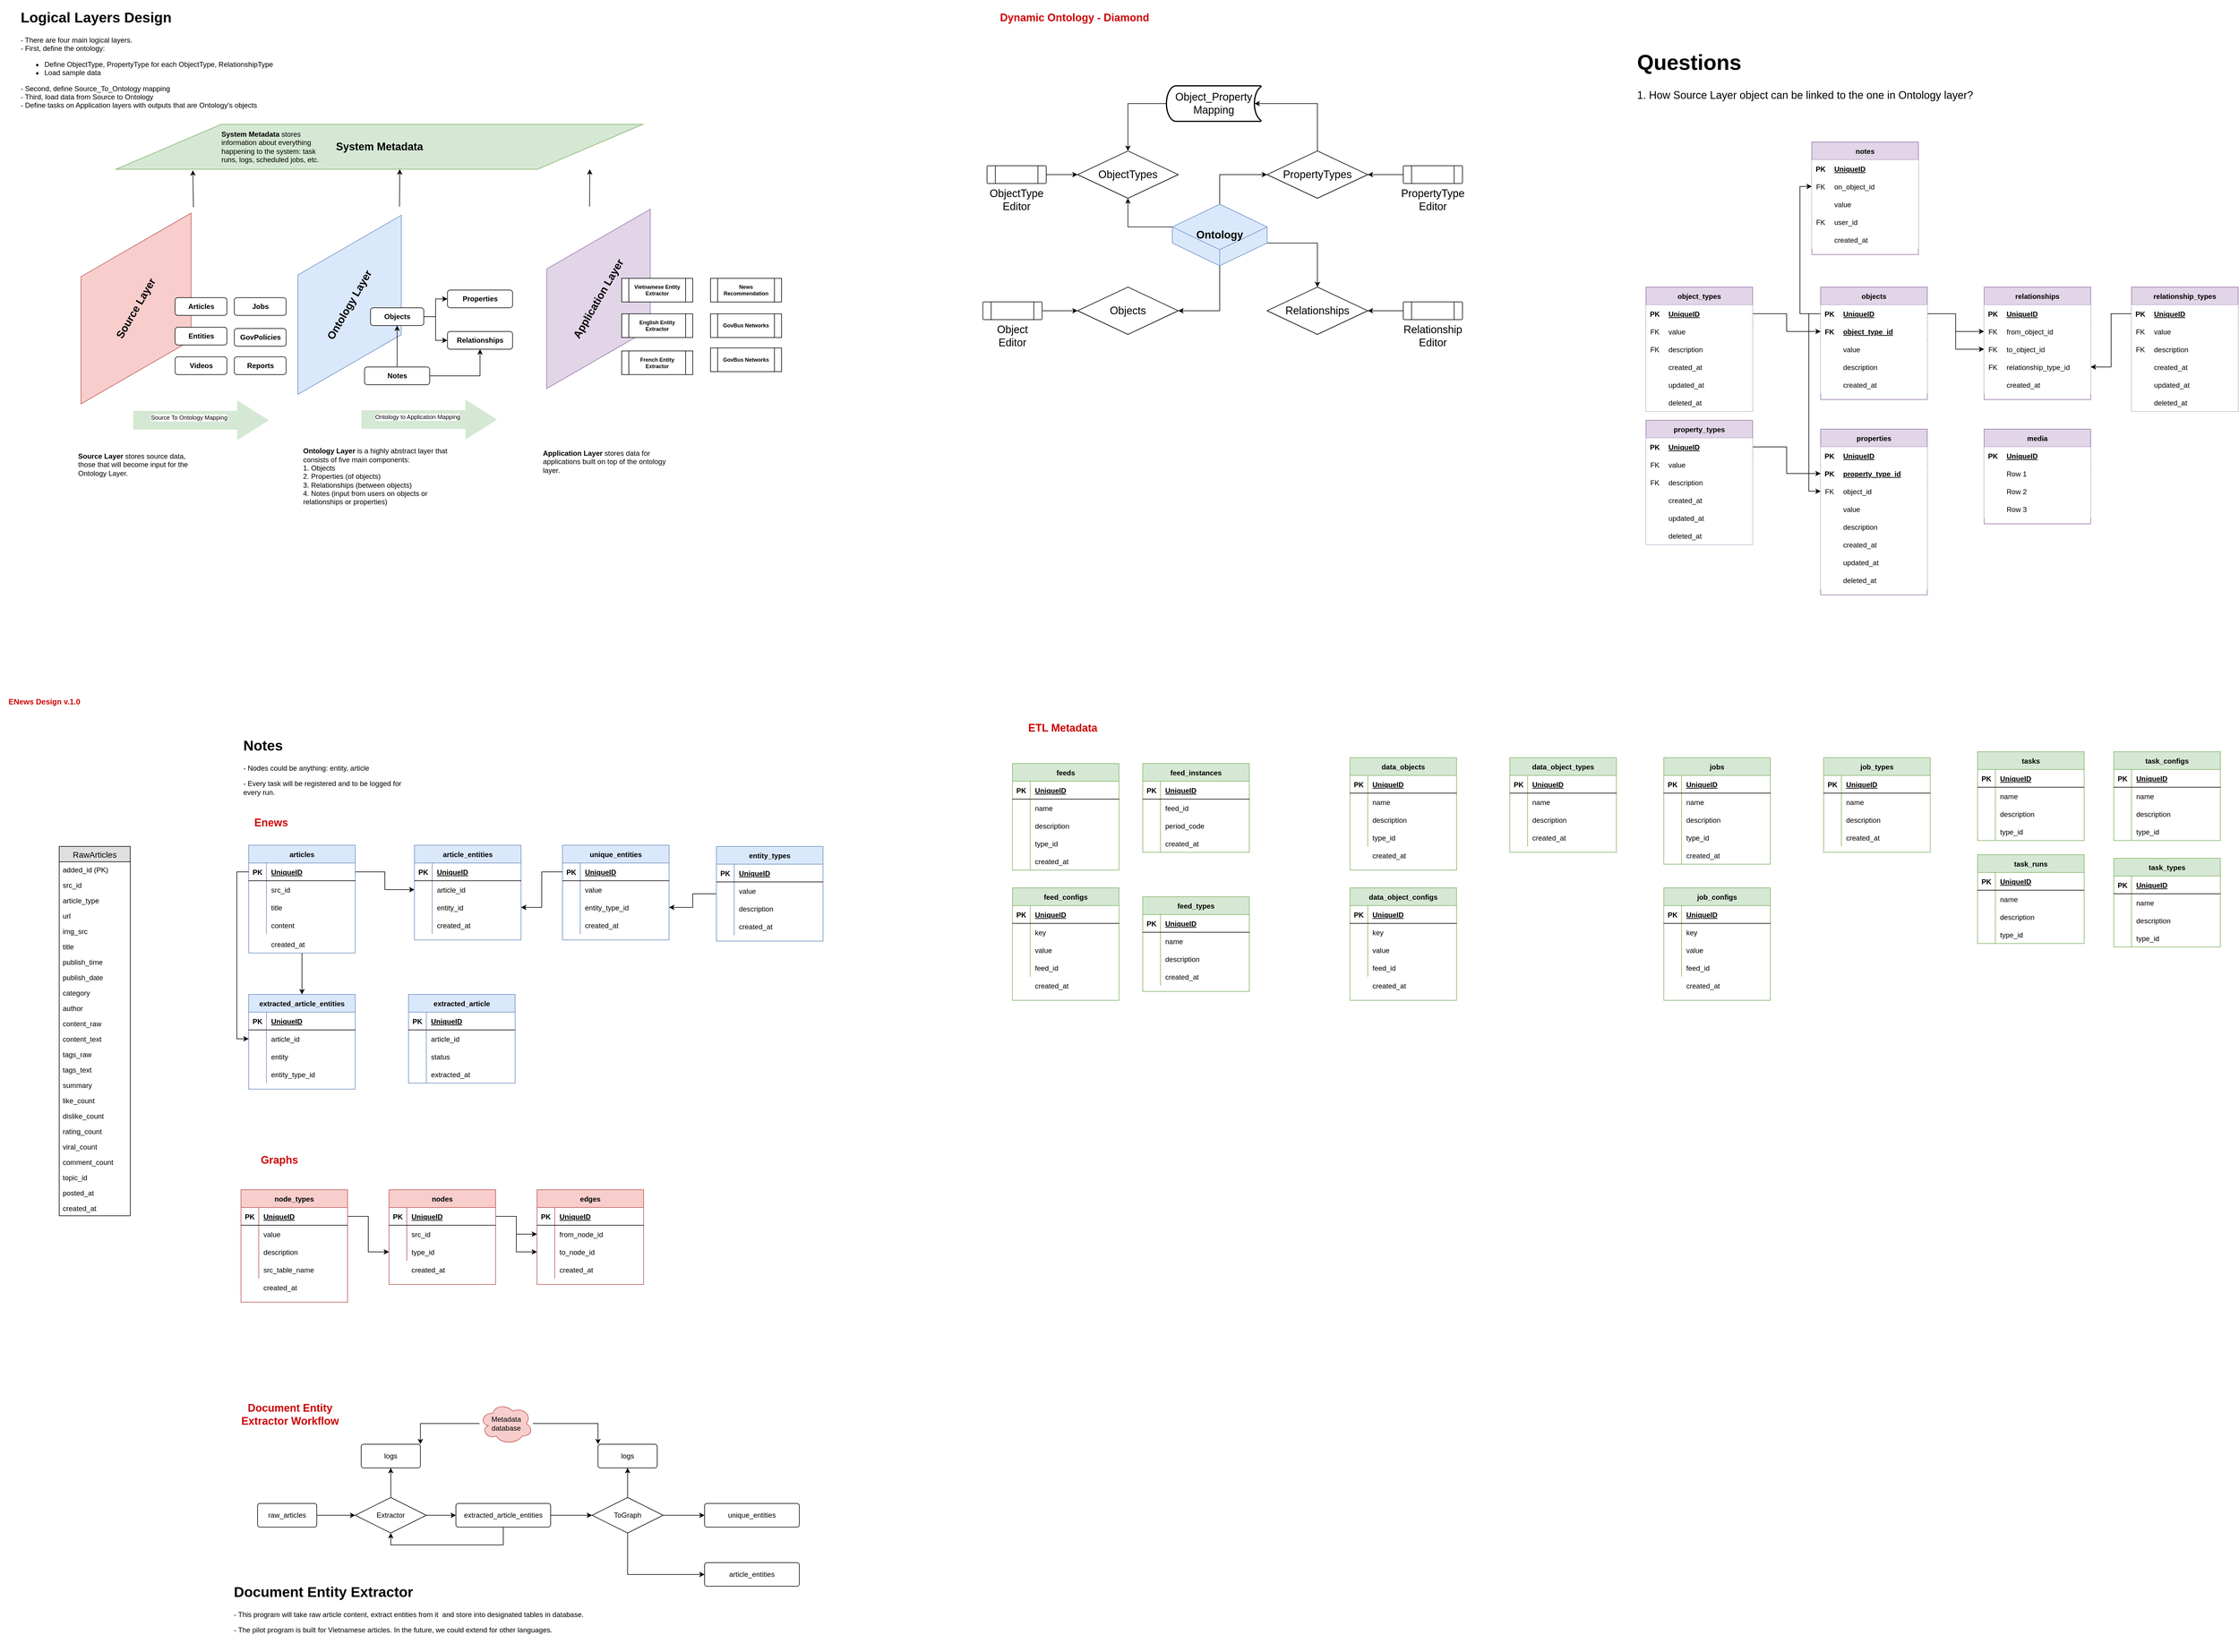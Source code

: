 <mxfile version="13.3.9" type="device"><diagram id="ELIemq7LDbE9Cut0Ja6k" name="Page-1"><mxGraphModel dx="1999" dy="1835" grid="1" gridSize="10" guides="1" tooltips="1" connect="1" arrows="1" fold="1" page="1" pageScale="1" pageWidth="827" pageHeight="1169" math="0" shadow="0"><root><mxCell id="0"/><mxCell id="1" parent="0"/><mxCell id="IYne5v1ZMeBOPVwjt41l-25" value="ENews Design v.1.0" style="text;html=1;strokeColor=none;fillColor=none;align=center;verticalAlign=middle;whiteSpace=wrap;rounded=0;fontStyle=1;fontColor=#CC0000;fontSize=13;" parent="1" vertex="1"><mxGeometry x="-820" y="10" width="150" height="50" as="geometry"/></mxCell><mxCell id="TTqvpCzrE7zuMtJGGIWT-69" style="edgeStyle=orthogonalEdgeStyle;rounded=0;orthogonalLoop=1;jettySize=auto;html=1;" parent="1" source="TTqvpCzrE7zuMtJGGIWT-1" target="TTqvpCzrE7zuMtJGGIWT-40" edge="1"><mxGeometry relative="1" as="geometry"/></mxCell><mxCell id="TTqvpCzrE7zuMtJGGIWT-1" value="articles" style="shape=table;startSize=30;container=1;collapsible=1;childLayout=tableLayout;fixedRows=1;rowLines=0;fontStyle=1;align=center;resizeLast=1;fillColor=#dae8fc;strokeColor=#6c8ebf;" parent="1" vertex="1"><mxGeometry x="-400" y="278" width="180" height="182" as="geometry"/></mxCell><mxCell id="TTqvpCzrE7zuMtJGGIWT-2" value="" style="shape=partialRectangle;collapsible=0;dropTarget=0;pointerEvents=0;fillColor=none;top=0;left=0;bottom=1;right=0;points=[[0,0.5],[1,0.5]];portConstraint=eastwest;" parent="TTqvpCzrE7zuMtJGGIWT-1" vertex="1"><mxGeometry y="30" width="180" height="30" as="geometry"/></mxCell><mxCell id="TTqvpCzrE7zuMtJGGIWT-3" value="PK" style="shape=partialRectangle;connectable=0;fillColor=none;top=0;left=0;bottom=0;right=0;fontStyle=1;overflow=hidden;" parent="TTqvpCzrE7zuMtJGGIWT-2" vertex="1"><mxGeometry width="30" height="30" as="geometry"/></mxCell><mxCell id="TTqvpCzrE7zuMtJGGIWT-4" value="UniqueID" style="shape=partialRectangle;connectable=0;fillColor=none;top=0;left=0;bottom=0;right=0;align=left;spacingLeft=6;fontStyle=5;overflow=hidden;" parent="TTqvpCzrE7zuMtJGGIWT-2" vertex="1"><mxGeometry x="30" width="150" height="30" as="geometry"/></mxCell><mxCell id="TTqvpCzrE7zuMtJGGIWT-5" value="" style="shape=partialRectangle;collapsible=0;dropTarget=0;pointerEvents=0;fillColor=none;top=0;left=0;bottom=0;right=0;points=[[0,0.5],[1,0.5]];portConstraint=eastwest;" parent="TTqvpCzrE7zuMtJGGIWT-1" vertex="1"><mxGeometry y="60" width="180" height="30" as="geometry"/></mxCell><mxCell id="TTqvpCzrE7zuMtJGGIWT-6" value="" style="shape=partialRectangle;connectable=0;fillColor=none;top=0;left=0;bottom=0;right=0;editable=1;overflow=hidden;" parent="TTqvpCzrE7zuMtJGGIWT-5" vertex="1"><mxGeometry width="30" height="30" as="geometry"/></mxCell><mxCell id="TTqvpCzrE7zuMtJGGIWT-7" value="src_id" style="shape=partialRectangle;connectable=0;fillColor=none;top=0;left=0;bottom=0;right=0;align=left;spacingLeft=6;overflow=hidden;" parent="TTqvpCzrE7zuMtJGGIWT-5" vertex="1"><mxGeometry x="30" width="150" height="30" as="geometry"/></mxCell><mxCell id="TTqvpCzrE7zuMtJGGIWT-8" value="" style="shape=partialRectangle;collapsible=0;dropTarget=0;pointerEvents=0;fillColor=none;top=0;left=0;bottom=0;right=0;points=[[0,0.5],[1,0.5]];portConstraint=eastwest;" parent="TTqvpCzrE7zuMtJGGIWT-1" vertex="1"><mxGeometry y="90" width="180" height="30" as="geometry"/></mxCell><mxCell id="TTqvpCzrE7zuMtJGGIWT-9" value="" style="shape=partialRectangle;connectable=0;fillColor=none;top=0;left=0;bottom=0;right=0;editable=1;overflow=hidden;" parent="TTqvpCzrE7zuMtJGGIWT-8" vertex="1"><mxGeometry width="30" height="30" as="geometry"/></mxCell><mxCell id="TTqvpCzrE7zuMtJGGIWT-10" value="title" style="shape=partialRectangle;connectable=0;fillColor=none;top=0;left=0;bottom=0;right=0;align=left;spacingLeft=6;overflow=hidden;" parent="TTqvpCzrE7zuMtJGGIWT-8" vertex="1"><mxGeometry x="30" width="150" height="30" as="geometry"/></mxCell><mxCell id="TTqvpCzrE7zuMtJGGIWT-11" value="" style="shape=partialRectangle;collapsible=0;dropTarget=0;pointerEvents=0;fillColor=none;top=0;left=0;bottom=0;right=0;points=[[0,0.5],[1,0.5]];portConstraint=eastwest;" parent="TTqvpCzrE7zuMtJGGIWT-1" vertex="1"><mxGeometry y="120" width="180" height="30" as="geometry"/></mxCell><mxCell id="TTqvpCzrE7zuMtJGGIWT-12" value="" style="shape=partialRectangle;connectable=0;fillColor=none;top=0;left=0;bottom=0;right=0;editable=1;overflow=hidden;" parent="TTqvpCzrE7zuMtJGGIWT-11" vertex="1"><mxGeometry width="30" height="30" as="geometry"/></mxCell><mxCell id="TTqvpCzrE7zuMtJGGIWT-13" value="content" style="shape=partialRectangle;connectable=0;fillColor=none;top=0;left=0;bottom=0;right=0;align=left;spacingLeft=6;overflow=hidden;" parent="TTqvpCzrE7zuMtJGGIWT-11" vertex="1"><mxGeometry x="30" width="150" height="30" as="geometry"/></mxCell><mxCell id="TTqvpCzrE7zuMtJGGIWT-68" value="created_at" style="shape=partialRectangle;connectable=0;fillColor=none;top=0;left=0;bottom=0;right=0;align=left;spacingLeft=6;overflow=hidden;" parent="1" vertex="1"><mxGeometry x="-370" y="430" width="150" height="30" as="geometry"/></mxCell><mxCell id="TTqvpCzrE7zuMtJGGIWT-40" value="extracted_article_entities" style="shape=table;startSize=30;container=1;collapsible=1;childLayout=tableLayout;fixedRows=1;rowLines=0;fontStyle=1;align=center;resizeLast=1;fillColor=#dae8fc;strokeColor=#6c8ebf;" parent="1" vertex="1"><mxGeometry x="-400" y="530" width="180" height="160" as="geometry"/></mxCell><mxCell id="TTqvpCzrE7zuMtJGGIWT-41" value="" style="shape=partialRectangle;collapsible=0;dropTarget=0;pointerEvents=0;fillColor=none;top=0;left=0;bottom=1;right=0;points=[[0,0.5],[1,0.5]];portConstraint=eastwest;" parent="TTqvpCzrE7zuMtJGGIWT-40" vertex="1"><mxGeometry y="30" width="180" height="30" as="geometry"/></mxCell><mxCell id="TTqvpCzrE7zuMtJGGIWT-42" value="PK" style="shape=partialRectangle;connectable=0;fillColor=none;top=0;left=0;bottom=0;right=0;fontStyle=1;overflow=hidden;" parent="TTqvpCzrE7zuMtJGGIWT-41" vertex="1"><mxGeometry width="30" height="30" as="geometry"/></mxCell><mxCell id="TTqvpCzrE7zuMtJGGIWT-43" value="UniqueID" style="shape=partialRectangle;connectable=0;fillColor=none;top=0;left=0;bottom=0;right=0;align=left;spacingLeft=6;fontStyle=5;overflow=hidden;" parent="TTqvpCzrE7zuMtJGGIWT-41" vertex="1"><mxGeometry x="30" width="150" height="30" as="geometry"/></mxCell><mxCell id="TTqvpCzrE7zuMtJGGIWT-44" value="" style="shape=partialRectangle;collapsible=0;dropTarget=0;pointerEvents=0;fillColor=none;top=0;left=0;bottom=0;right=0;points=[[0,0.5],[1,0.5]];portConstraint=eastwest;" parent="TTqvpCzrE7zuMtJGGIWT-40" vertex="1"><mxGeometry y="60" width="180" height="30" as="geometry"/></mxCell><mxCell id="TTqvpCzrE7zuMtJGGIWT-45" value="" style="shape=partialRectangle;connectable=0;fillColor=none;top=0;left=0;bottom=0;right=0;editable=1;overflow=hidden;" parent="TTqvpCzrE7zuMtJGGIWT-44" vertex="1"><mxGeometry width="30" height="30" as="geometry"/></mxCell><mxCell id="TTqvpCzrE7zuMtJGGIWT-46" value="article_id" style="shape=partialRectangle;connectable=0;fillColor=none;top=0;left=0;bottom=0;right=0;align=left;spacingLeft=6;overflow=hidden;" parent="TTqvpCzrE7zuMtJGGIWT-44" vertex="1"><mxGeometry x="30" width="150" height="30" as="geometry"/></mxCell><mxCell id="TTqvpCzrE7zuMtJGGIWT-47" value="" style="shape=partialRectangle;collapsible=0;dropTarget=0;pointerEvents=0;fillColor=none;top=0;left=0;bottom=0;right=0;points=[[0,0.5],[1,0.5]];portConstraint=eastwest;" parent="TTqvpCzrE7zuMtJGGIWT-40" vertex="1"><mxGeometry y="90" width="180" height="30" as="geometry"/></mxCell><mxCell id="TTqvpCzrE7zuMtJGGIWT-48" value="" style="shape=partialRectangle;connectable=0;fillColor=none;top=0;left=0;bottom=0;right=0;editable=1;overflow=hidden;" parent="TTqvpCzrE7zuMtJGGIWT-47" vertex="1"><mxGeometry width="30" height="30" as="geometry"/></mxCell><mxCell id="TTqvpCzrE7zuMtJGGIWT-49" value="entity" style="shape=partialRectangle;connectable=0;fillColor=none;top=0;left=0;bottom=0;right=0;align=left;spacingLeft=6;overflow=hidden;" parent="TTqvpCzrE7zuMtJGGIWT-47" vertex="1"><mxGeometry x="30" width="150" height="30" as="geometry"/></mxCell><mxCell id="TTqvpCzrE7zuMtJGGIWT-50" value="" style="shape=partialRectangle;collapsible=0;dropTarget=0;pointerEvents=0;fillColor=none;top=0;left=0;bottom=0;right=0;points=[[0,0.5],[1,0.5]];portConstraint=eastwest;" parent="TTqvpCzrE7zuMtJGGIWT-40" vertex="1"><mxGeometry y="120" width="180" height="30" as="geometry"/></mxCell><mxCell id="TTqvpCzrE7zuMtJGGIWT-51" value="" style="shape=partialRectangle;connectable=0;fillColor=none;top=0;left=0;bottom=0;right=0;editable=1;overflow=hidden;" parent="TTqvpCzrE7zuMtJGGIWT-50" vertex="1"><mxGeometry width="30" height="30" as="geometry"/></mxCell><mxCell id="TTqvpCzrE7zuMtJGGIWT-52" value="entity_type_id" style="shape=partialRectangle;connectable=0;fillColor=none;top=0;left=0;bottom=0;right=0;align=left;spacingLeft=6;overflow=hidden;" parent="TTqvpCzrE7zuMtJGGIWT-50" vertex="1"><mxGeometry x="30" width="150" height="30" as="geometry"/></mxCell><mxCell id="TTqvpCzrE7zuMtJGGIWT-70" style="edgeStyle=orthogonalEdgeStyle;rounded=0;orthogonalLoop=1;jettySize=auto;html=1;entryX=1;entryY=0.5;entryDx=0;entryDy=0;" parent="1" source="TTqvpCzrE7zuMtJGGIWT-27" target="TTqvpCzrE7zuMtJGGIWT-21" edge="1"><mxGeometry relative="1" as="geometry"/></mxCell><mxCell id="TTqvpCzrE7zuMtJGGIWT-84" style="edgeStyle=orthogonalEdgeStyle;rounded=0;orthogonalLoop=1;jettySize=auto;html=1;" parent="1" source="TTqvpCzrE7zuMtJGGIWT-2" target="TTqvpCzrE7zuMtJGGIWT-75" edge="1"><mxGeometry relative="1" as="geometry"/></mxCell><mxCell id="TTqvpCzrE7zuMtJGGIWT-71" value="article_entities" style="shape=table;startSize=30;container=1;collapsible=1;childLayout=tableLayout;fixedRows=1;rowLines=0;fontStyle=1;align=center;resizeLast=1;fillColor=#dae8fc;strokeColor=#6c8ebf;" parent="1" vertex="1"><mxGeometry x="-120" y="278" width="180" height="160" as="geometry"/></mxCell><mxCell id="TTqvpCzrE7zuMtJGGIWT-72" value="" style="shape=partialRectangle;collapsible=0;dropTarget=0;pointerEvents=0;fillColor=none;top=0;left=0;bottom=1;right=0;points=[[0,0.5],[1,0.5]];portConstraint=eastwest;" parent="TTqvpCzrE7zuMtJGGIWT-71" vertex="1"><mxGeometry y="30" width="180" height="30" as="geometry"/></mxCell><mxCell id="TTqvpCzrE7zuMtJGGIWT-73" value="PK" style="shape=partialRectangle;connectable=0;fillColor=none;top=0;left=0;bottom=0;right=0;fontStyle=1;overflow=hidden;" parent="TTqvpCzrE7zuMtJGGIWT-72" vertex="1"><mxGeometry width="30" height="30" as="geometry"/></mxCell><mxCell id="TTqvpCzrE7zuMtJGGIWT-74" value="UniqueID" style="shape=partialRectangle;connectable=0;fillColor=none;top=0;left=0;bottom=0;right=0;align=left;spacingLeft=6;fontStyle=5;overflow=hidden;" parent="TTqvpCzrE7zuMtJGGIWT-72" vertex="1"><mxGeometry x="30" width="150" height="30" as="geometry"/></mxCell><mxCell id="TTqvpCzrE7zuMtJGGIWT-75" value="" style="shape=partialRectangle;collapsible=0;dropTarget=0;pointerEvents=0;fillColor=none;top=0;left=0;bottom=0;right=0;points=[[0,0.5],[1,0.5]];portConstraint=eastwest;" parent="TTqvpCzrE7zuMtJGGIWT-71" vertex="1"><mxGeometry y="60" width="180" height="30" as="geometry"/></mxCell><mxCell id="TTqvpCzrE7zuMtJGGIWT-76" value="" style="shape=partialRectangle;connectable=0;fillColor=none;top=0;left=0;bottom=0;right=0;editable=1;overflow=hidden;" parent="TTqvpCzrE7zuMtJGGIWT-75" vertex="1"><mxGeometry width="30" height="30" as="geometry"/></mxCell><mxCell id="TTqvpCzrE7zuMtJGGIWT-77" value="article_id" style="shape=partialRectangle;connectable=0;fillColor=none;top=0;left=0;bottom=0;right=0;align=left;spacingLeft=6;overflow=hidden;" parent="TTqvpCzrE7zuMtJGGIWT-75" vertex="1"><mxGeometry x="30" width="150" height="30" as="geometry"/></mxCell><mxCell id="TTqvpCzrE7zuMtJGGIWT-78" value="" style="shape=partialRectangle;collapsible=0;dropTarget=0;pointerEvents=0;fillColor=none;top=0;left=0;bottom=0;right=0;points=[[0,0.5],[1,0.5]];portConstraint=eastwest;" parent="TTqvpCzrE7zuMtJGGIWT-71" vertex="1"><mxGeometry y="90" width="180" height="30" as="geometry"/></mxCell><mxCell id="TTqvpCzrE7zuMtJGGIWT-79" value="" style="shape=partialRectangle;connectable=0;fillColor=none;top=0;left=0;bottom=0;right=0;editable=1;overflow=hidden;" parent="TTqvpCzrE7zuMtJGGIWT-78" vertex="1"><mxGeometry width="30" height="30" as="geometry"/></mxCell><mxCell id="TTqvpCzrE7zuMtJGGIWT-80" value="entity_id" style="shape=partialRectangle;connectable=0;fillColor=none;top=0;left=0;bottom=0;right=0;align=left;spacingLeft=6;overflow=hidden;" parent="TTqvpCzrE7zuMtJGGIWT-78" vertex="1"><mxGeometry x="30" width="150" height="30" as="geometry"/></mxCell><mxCell id="TTqvpCzrE7zuMtJGGIWT-81" value="" style="shape=partialRectangle;collapsible=0;dropTarget=0;pointerEvents=0;fillColor=none;top=0;left=0;bottom=0;right=0;points=[[0,0.5],[1,0.5]];portConstraint=eastwest;" parent="TTqvpCzrE7zuMtJGGIWT-71" vertex="1"><mxGeometry y="120" width="180" height="30" as="geometry"/></mxCell><mxCell id="TTqvpCzrE7zuMtJGGIWT-82" value="" style="shape=partialRectangle;connectable=0;fillColor=none;top=0;left=0;bottom=0;right=0;editable=1;overflow=hidden;" parent="TTqvpCzrE7zuMtJGGIWT-81" vertex="1"><mxGeometry width="30" height="30" as="geometry"/></mxCell><mxCell id="TTqvpCzrE7zuMtJGGIWT-83" value="created_at" style="shape=partialRectangle;connectable=0;fillColor=none;top=0;left=0;bottom=0;right=0;align=left;spacingLeft=6;overflow=hidden;" parent="TTqvpCzrE7zuMtJGGIWT-81" vertex="1"><mxGeometry x="30" width="150" height="30" as="geometry"/></mxCell><mxCell id="TTqvpCzrE7zuMtJGGIWT-14" value="unique_entities" style="shape=table;startSize=30;container=1;collapsible=1;childLayout=tableLayout;fixedRows=1;rowLines=0;fontStyle=1;align=center;resizeLast=1;fillColor=#dae8fc;strokeColor=#6c8ebf;" parent="1" vertex="1"><mxGeometry x="130" y="278" width="180" height="160" as="geometry"/></mxCell><mxCell id="TTqvpCzrE7zuMtJGGIWT-15" value="" style="shape=partialRectangle;collapsible=0;dropTarget=0;pointerEvents=0;fillColor=none;top=0;left=0;bottom=1;right=0;points=[[0,0.5],[1,0.5]];portConstraint=eastwest;" parent="TTqvpCzrE7zuMtJGGIWT-14" vertex="1"><mxGeometry y="30" width="180" height="30" as="geometry"/></mxCell><mxCell id="TTqvpCzrE7zuMtJGGIWT-16" value="PK" style="shape=partialRectangle;connectable=0;fillColor=none;top=0;left=0;bottom=0;right=0;fontStyle=1;overflow=hidden;" parent="TTqvpCzrE7zuMtJGGIWT-15" vertex="1"><mxGeometry width="30" height="30" as="geometry"/></mxCell><mxCell id="TTqvpCzrE7zuMtJGGIWT-17" value="UniqueID" style="shape=partialRectangle;connectable=0;fillColor=none;top=0;left=0;bottom=0;right=0;align=left;spacingLeft=6;fontStyle=5;overflow=hidden;" parent="TTqvpCzrE7zuMtJGGIWT-15" vertex="1"><mxGeometry x="30" width="150" height="30" as="geometry"/></mxCell><mxCell id="TTqvpCzrE7zuMtJGGIWT-18" value="" style="shape=partialRectangle;collapsible=0;dropTarget=0;pointerEvents=0;fillColor=none;top=0;left=0;bottom=0;right=0;points=[[0,0.5],[1,0.5]];portConstraint=eastwest;" parent="TTqvpCzrE7zuMtJGGIWT-14" vertex="1"><mxGeometry y="60" width="180" height="30" as="geometry"/></mxCell><mxCell id="TTqvpCzrE7zuMtJGGIWT-19" value="" style="shape=partialRectangle;connectable=0;fillColor=none;top=0;left=0;bottom=0;right=0;editable=1;overflow=hidden;" parent="TTqvpCzrE7zuMtJGGIWT-18" vertex="1"><mxGeometry width="30" height="30" as="geometry"/></mxCell><mxCell id="TTqvpCzrE7zuMtJGGIWT-20" value="value" style="shape=partialRectangle;connectable=0;fillColor=none;top=0;left=0;bottom=0;right=0;align=left;spacingLeft=6;overflow=hidden;" parent="TTqvpCzrE7zuMtJGGIWT-18" vertex="1"><mxGeometry x="30" width="150" height="30" as="geometry"/></mxCell><mxCell id="TTqvpCzrE7zuMtJGGIWT-21" value="" style="shape=partialRectangle;collapsible=0;dropTarget=0;pointerEvents=0;fillColor=none;top=0;left=0;bottom=0;right=0;points=[[0,0.5],[1,0.5]];portConstraint=eastwest;" parent="TTqvpCzrE7zuMtJGGIWT-14" vertex="1"><mxGeometry y="90" width="180" height="30" as="geometry"/></mxCell><mxCell id="TTqvpCzrE7zuMtJGGIWT-22" value="" style="shape=partialRectangle;connectable=0;fillColor=none;top=0;left=0;bottom=0;right=0;editable=1;overflow=hidden;" parent="TTqvpCzrE7zuMtJGGIWT-21" vertex="1"><mxGeometry width="30" height="30" as="geometry"/></mxCell><mxCell id="TTqvpCzrE7zuMtJGGIWT-23" value="entity_type_id" style="shape=partialRectangle;connectable=0;fillColor=none;top=0;left=0;bottom=0;right=0;align=left;spacingLeft=6;overflow=hidden;" parent="TTqvpCzrE7zuMtJGGIWT-21" vertex="1"><mxGeometry x="30" width="150" height="30" as="geometry"/></mxCell><mxCell id="TTqvpCzrE7zuMtJGGIWT-24" value="" style="shape=partialRectangle;collapsible=0;dropTarget=0;pointerEvents=0;fillColor=none;top=0;left=0;bottom=0;right=0;points=[[0,0.5],[1,0.5]];portConstraint=eastwest;" parent="TTqvpCzrE7zuMtJGGIWT-14" vertex="1"><mxGeometry y="120" width="180" height="30" as="geometry"/></mxCell><mxCell id="TTqvpCzrE7zuMtJGGIWT-25" value="" style="shape=partialRectangle;connectable=0;fillColor=none;top=0;left=0;bottom=0;right=0;editable=1;overflow=hidden;" parent="TTqvpCzrE7zuMtJGGIWT-24" vertex="1"><mxGeometry width="30" height="30" as="geometry"/></mxCell><mxCell id="TTqvpCzrE7zuMtJGGIWT-26" value="created_at" style="shape=partialRectangle;connectable=0;fillColor=none;top=0;left=0;bottom=0;right=0;align=left;spacingLeft=6;overflow=hidden;" parent="TTqvpCzrE7zuMtJGGIWT-24" vertex="1"><mxGeometry x="30" width="150" height="30" as="geometry"/></mxCell><mxCell id="TTqvpCzrE7zuMtJGGIWT-27" value="entity_types" style="shape=table;startSize=30;container=1;collapsible=1;childLayout=tableLayout;fixedRows=1;rowLines=0;fontStyle=1;align=center;resizeLast=1;fillColor=#dae8fc;strokeColor=#6c8ebf;" parent="1" vertex="1"><mxGeometry x="390" y="280" width="180" height="160" as="geometry"/></mxCell><mxCell id="TTqvpCzrE7zuMtJGGIWT-28" value="" style="shape=partialRectangle;collapsible=0;dropTarget=0;pointerEvents=0;fillColor=none;top=0;left=0;bottom=1;right=0;points=[[0,0.5],[1,0.5]];portConstraint=eastwest;" parent="TTqvpCzrE7zuMtJGGIWT-27" vertex="1"><mxGeometry y="30" width="180" height="30" as="geometry"/></mxCell><mxCell id="TTqvpCzrE7zuMtJGGIWT-29" value="PK" style="shape=partialRectangle;connectable=0;fillColor=none;top=0;left=0;bottom=0;right=0;fontStyle=1;overflow=hidden;" parent="TTqvpCzrE7zuMtJGGIWT-28" vertex="1"><mxGeometry width="30" height="30" as="geometry"/></mxCell><mxCell id="TTqvpCzrE7zuMtJGGIWT-30" value="UniqueID" style="shape=partialRectangle;connectable=0;fillColor=none;top=0;left=0;bottom=0;right=0;align=left;spacingLeft=6;fontStyle=5;overflow=hidden;" parent="TTqvpCzrE7zuMtJGGIWT-28" vertex="1"><mxGeometry x="30" width="150" height="30" as="geometry"/></mxCell><mxCell id="TTqvpCzrE7zuMtJGGIWT-31" value="" style="shape=partialRectangle;collapsible=0;dropTarget=0;pointerEvents=0;fillColor=none;top=0;left=0;bottom=0;right=0;points=[[0,0.5],[1,0.5]];portConstraint=eastwest;" parent="TTqvpCzrE7zuMtJGGIWT-27" vertex="1"><mxGeometry y="60" width="180" height="30" as="geometry"/></mxCell><mxCell id="TTqvpCzrE7zuMtJGGIWT-32" value="" style="shape=partialRectangle;connectable=0;fillColor=none;top=0;left=0;bottom=0;right=0;editable=1;overflow=hidden;" parent="TTqvpCzrE7zuMtJGGIWT-31" vertex="1"><mxGeometry width="30" height="30" as="geometry"/></mxCell><mxCell id="TTqvpCzrE7zuMtJGGIWT-33" value="value" style="shape=partialRectangle;connectable=0;fillColor=none;top=0;left=0;bottom=0;right=0;align=left;spacingLeft=6;overflow=hidden;" parent="TTqvpCzrE7zuMtJGGIWT-31" vertex="1"><mxGeometry x="30" width="150" height="30" as="geometry"/></mxCell><mxCell id="TTqvpCzrE7zuMtJGGIWT-34" value="" style="shape=partialRectangle;collapsible=0;dropTarget=0;pointerEvents=0;fillColor=none;top=0;left=0;bottom=0;right=0;points=[[0,0.5],[1,0.5]];portConstraint=eastwest;" parent="TTqvpCzrE7zuMtJGGIWT-27" vertex="1"><mxGeometry y="90" width="180" height="30" as="geometry"/></mxCell><mxCell id="TTqvpCzrE7zuMtJGGIWT-35" value="" style="shape=partialRectangle;connectable=0;fillColor=none;top=0;left=0;bottom=0;right=0;editable=1;overflow=hidden;" parent="TTqvpCzrE7zuMtJGGIWT-34" vertex="1"><mxGeometry width="30" height="30" as="geometry"/></mxCell><mxCell id="TTqvpCzrE7zuMtJGGIWT-36" value="description" style="shape=partialRectangle;connectable=0;fillColor=none;top=0;left=0;bottom=0;right=0;align=left;spacingLeft=6;overflow=hidden;" parent="TTqvpCzrE7zuMtJGGIWT-34" vertex="1"><mxGeometry x="30" width="150" height="30" as="geometry"/></mxCell><mxCell id="TTqvpCzrE7zuMtJGGIWT-37" value="" style="shape=partialRectangle;collapsible=0;dropTarget=0;pointerEvents=0;fillColor=none;top=0;left=0;bottom=0;right=0;points=[[0,0.5],[1,0.5]];portConstraint=eastwest;" parent="TTqvpCzrE7zuMtJGGIWT-27" vertex="1"><mxGeometry y="120" width="180" height="30" as="geometry"/></mxCell><mxCell id="TTqvpCzrE7zuMtJGGIWT-38" value="" style="shape=partialRectangle;connectable=0;fillColor=none;top=0;left=0;bottom=0;right=0;editable=1;overflow=hidden;" parent="TTqvpCzrE7zuMtJGGIWT-37" vertex="1"><mxGeometry width="30" height="30" as="geometry"/></mxCell><mxCell id="TTqvpCzrE7zuMtJGGIWT-39" value="created_at" style="shape=partialRectangle;connectable=0;fillColor=none;top=0;left=0;bottom=0;right=0;align=left;spacingLeft=6;overflow=hidden;" parent="TTqvpCzrE7zuMtJGGIWT-37" vertex="1"><mxGeometry x="30" width="150" height="30" as="geometry"/></mxCell><mxCell id="TTqvpCzrE7zuMtJGGIWT-86" style="edgeStyle=orthogonalEdgeStyle;rounded=0;orthogonalLoop=1;jettySize=auto;html=1;entryX=1;entryY=0.5;entryDx=0;entryDy=0;" parent="1" source="TTqvpCzrE7zuMtJGGIWT-15" target="TTqvpCzrE7zuMtJGGIWT-78" edge="1"><mxGeometry relative="1" as="geometry"/></mxCell><mxCell id="TTqvpCzrE7zuMtJGGIWT-87" style="edgeStyle=orthogonalEdgeStyle;rounded=0;orthogonalLoop=1;jettySize=auto;html=1;entryX=0;entryY=0.5;entryDx=0;entryDy=0;" parent="1" source="TTqvpCzrE7zuMtJGGIWT-2" target="TTqvpCzrE7zuMtJGGIWT-44" edge="1"><mxGeometry relative="1" as="geometry"/></mxCell><mxCell id="TTqvpCzrE7zuMtJGGIWT-128" style="edgeStyle=orthogonalEdgeStyle;rounded=0;orthogonalLoop=1;jettySize=auto;html=1;entryX=0;entryY=0.5;entryDx=0;entryDy=0;" parent="1" source="TTqvpCzrE7zuMtJGGIWT-89" target="TTqvpCzrE7zuMtJGGIWT-105" edge="1"><mxGeometry relative="1" as="geometry"/></mxCell><mxCell id="TTqvpCzrE7zuMtJGGIWT-129" style="edgeStyle=orthogonalEdgeStyle;rounded=0;orthogonalLoop=1;jettySize=auto;html=1;entryX=0;entryY=0.5;entryDx=0;entryDy=0;" parent="1" source="TTqvpCzrE7zuMtJGGIWT-89" target="TTqvpCzrE7zuMtJGGIWT-108" edge="1"><mxGeometry relative="1" as="geometry"/></mxCell><mxCell id="TTqvpCzrE7zuMtJGGIWT-253" value="feeds" style="shape=table;startSize=30;container=1;collapsible=1;childLayout=tableLayout;fixedRows=1;rowLines=0;fontStyle=1;align=center;resizeLast=1;fillColor=#d5e8d4;strokeColor=#82b366;" parent="1" vertex="1"><mxGeometry x="890" y="140" width="180" height="180" as="geometry"/></mxCell><mxCell id="TTqvpCzrE7zuMtJGGIWT-254" value="" style="shape=partialRectangle;collapsible=0;dropTarget=0;pointerEvents=0;fillColor=none;top=0;left=0;bottom=1;right=0;points=[[0,0.5],[1,0.5]];portConstraint=eastwest;" parent="TTqvpCzrE7zuMtJGGIWT-253" vertex="1"><mxGeometry y="30" width="180" height="30" as="geometry"/></mxCell><mxCell id="TTqvpCzrE7zuMtJGGIWT-255" value="PK" style="shape=partialRectangle;connectable=0;fillColor=none;top=0;left=0;bottom=0;right=0;fontStyle=1;overflow=hidden;" parent="TTqvpCzrE7zuMtJGGIWT-254" vertex="1"><mxGeometry width="30" height="30" as="geometry"/></mxCell><mxCell id="TTqvpCzrE7zuMtJGGIWT-256" value="UniqueID" style="shape=partialRectangle;connectable=0;fillColor=none;top=0;left=0;bottom=0;right=0;align=left;spacingLeft=6;fontStyle=5;overflow=hidden;" parent="TTqvpCzrE7zuMtJGGIWT-254" vertex="1"><mxGeometry x="30" width="150" height="30" as="geometry"/></mxCell><mxCell id="TTqvpCzrE7zuMtJGGIWT-257" value="" style="shape=partialRectangle;collapsible=0;dropTarget=0;pointerEvents=0;fillColor=none;top=0;left=0;bottom=0;right=0;points=[[0,0.5],[1,0.5]];portConstraint=eastwest;" parent="TTqvpCzrE7zuMtJGGIWT-253" vertex="1"><mxGeometry y="60" width="180" height="30" as="geometry"/></mxCell><mxCell id="TTqvpCzrE7zuMtJGGIWT-258" value="" style="shape=partialRectangle;connectable=0;fillColor=none;top=0;left=0;bottom=0;right=0;editable=1;overflow=hidden;" parent="TTqvpCzrE7zuMtJGGIWT-257" vertex="1"><mxGeometry width="30" height="30" as="geometry"/></mxCell><mxCell id="TTqvpCzrE7zuMtJGGIWT-259" value="name" style="shape=partialRectangle;connectable=0;fillColor=none;top=0;left=0;bottom=0;right=0;align=left;spacingLeft=6;overflow=hidden;" parent="TTqvpCzrE7zuMtJGGIWT-257" vertex="1"><mxGeometry x="30" width="150" height="30" as="geometry"/></mxCell><mxCell id="TTqvpCzrE7zuMtJGGIWT-260" value="" style="shape=partialRectangle;collapsible=0;dropTarget=0;pointerEvents=0;fillColor=none;top=0;left=0;bottom=0;right=0;points=[[0,0.5],[1,0.5]];portConstraint=eastwest;" parent="TTqvpCzrE7zuMtJGGIWT-253" vertex="1"><mxGeometry y="90" width="180" height="30" as="geometry"/></mxCell><mxCell id="TTqvpCzrE7zuMtJGGIWT-261" value="" style="shape=partialRectangle;connectable=0;fillColor=none;top=0;left=0;bottom=0;right=0;editable=1;overflow=hidden;" parent="TTqvpCzrE7zuMtJGGIWT-260" vertex="1"><mxGeometry width="30" height="30" as="geometry"/></mxCell><mxCell id="TTqvpCzrE7zuMtJGGIWT-262" value="description" style="shape=partialRectangle;connectable=0;fillColor=none;top=0;left=0;bottom=0;right=0;align=left;spacingLeft=6;overflow=hidden;" parent="TTqvpCzrE7zuMtJGGIWT-260" vertex="1"><mxGeometry x="30" width="150" height="30" as="geometry"/></mxCell><mxCell id="TTqvpCzrE7zuMtJGGIWT-263" value="" style="shape=partialRectangle;collapsible=0;dropTarget=0;pointerEvents=0;fillColor=none;top=0;left=0;bottom=0;right=0;points=[[0,0.5],[1,0.5]];portConstraint=eastwest;" parent="TTqvpCzrE7zuMtJGGIWT-253" vertex="1"><mxGeometry y="120" width="180" height="30" as="geometry"/></mxCell><mxCell id="TTqvpCzrE7zuMtJGGIWT-264" value="" style="shape=partialRectangle;connectable=0;fillColor=none;top=0;left=0;bottom=0;right=0;editable=1;overflow=hidden;" parent="TTqvpCzrE7zuMtJGGIWT-263" vertex="1"><mxGeometry width="30" height="30" as="geometry"/></mxCell><mxCell id="TTqvpCzrE7zuMtJGGIWT-265" value="type_id" style="shape=partialRectangle;connectable=0;fillColor=none;top=0;left=0;bottom=0;right=0;align=left;spacingLeft=6;overflow=hidden;" parent="TTqvpCzrE7zuMtJGGIWT-263" vertex="1"><mxGeometry x="30" width="150" height="30" as="geometry"/></mxCell><mxCell id="TTqvpCzrE7zuMtJGGIWT-452" value="" style="shape=partialRectangle;collapsible=0;dropTarget=0;pointerEvents=0;fillColor=none;top=0;left=0;bottom=0;right=0;points=[[0,0.5],[1,0.5]];portConstraint=eastwest;" parent="TTqvpCzrE7zuMtJGGIWT-253" vertex="1"><mxGeometry y="150" width="180" height="30" as="geometry"/></mxCell><mxCell id="TTqvpCzrE7zuMtJGGIWT-453" value="" style="shape=partialRectangle;connectable=0;fillColor=none;top=0;left=0;bottom=0;right=0;editable=1;overflow=hidden;" parent="TTqvpCzrE7zuMtJGGIWT-452" vertex="1"><mxGeometry width="30" height="30" as="geometry"/></mxCell><mxCell id="TTqvpCzrE7zuMtJGGIWT-454" value="created_at" style="shape=partialRectangle;connectable=0;fillColor=none;top=0;left=0;bottom=0;right=0;align=left;spacingLeft=6;overflow=hidden;" parent="TTqvpCzrE7zuMtJGGIWT-452" vertex="1"><mxGeometry x="30" width="150" height="30" as="geometry"/></mxCell><mxCell id="TTqvpCzrE7zuMtJGGIWT-455" value="feed_instances" style="shape=table;startSize=30;container=1;collapsible=1;childLayout=tableLayout;fixedRows=1;rowLines=0;fontStyle=1;align=center;resizeLast=1;fillColor=#d5e8d4;strokeColor=#82b366;" parent="1" vertex="1"><mxGeometry x="1110" y="140" width="180" height="150" as="geometry"/></mxCell><mxCell id="TTqvpCzrE7zuMtJGGIWT-456" value="" style="shape=partialRectangle;collapsible=0;dropTarget=0;pointerEvents=0;fillColor=none;top=0;left=0;bottom=1;right=0;points=[[0,0.5],[1,0.5]];portConstraint=eastwest;" parent="TTqvpCzrE7zuMtJGGIWT-455" vertex="1"><mxGeometry y="30" width="180" height="30" as="geometry"/></mxCell><mxCell id="TTqvpCzrE7zuMtJGGIWT-457" value="PK" style="shape=partialRectangle;connectable=0;fillColor=none;top=0;left=0;bottom=0;right=0;fontStyle=1;overflow=hidden;" parent="TTqvpCzrE7zuMtJGGIWT-456" vertex="1"><mxGeometry width="30" height="30" as="geometry"/></mxCell><mxCell id="TTqvpCzrE7zuMtJGGIWT-458" value="UniqueID" style="shape=partialRectangle;connectable=0;fillColor=none;top=0;left=0;bottom=0;right=0;align=left;spacingLeft=6;fontStyle=5;overflow=hidden;" parent="TTqvpCzrE7zuMtJGGIWT-456" vertex="1"><mxGeometry x="30" width="150" height="30" as="geometry"/></mxCell><mxCell id="TTqvpCzrE7zuMtJGGIWT-459" value="" style="shape=partialRectangle;collapsible=0;dropTarget=0;pointerEvents=0;fillColor=none;top=0;left=0;bottom=0;right=0;points=[[0,0.5],[1,0.5]];portConstraint=eastwest;" parent="TTqvpCzrE7zuMtJGGIWT-455" vertex="1"><mxGeometry y="60" width="180" height="30" as="geometry"/></mxCell><mxCell id="TTqvpCzrE7zuMtJGGIWT-460" value="" style="shape=partialRectangle;connectable=0;fillColor=none;top=0;left=0;bottom=0;right=0;editable=1;overflow=hidden;" parent="TTqvpCzrE7zuMtJGGIWT-459" vertex="1"><mxGeometry width="30" height="30" as="geometry"/></mxCell><mxCell id="TTqvpCzrE7zuMtJGGIWT-461" value="feed_id" style="shape=partialRectangle;connectable=0;fillColor=none;top=0;left=0;bottom=0;right=0;align=left;spacingLeft=6;overflow=hidden;" parent="TTqvpCzrE7zuMtJGGIWT-459" vertex="1"><mxGeometry x="30" width="150" height="30" as="geometry"/></mxCell><mxCell id="TTqvpCzrE7zuMtJGGIWT-462" value="" style="shape=partialRectangle;collapsible=0;dropTarget=0;pointerEvents=0;fillColor=none;top=0;left=0;bottom=0;right=0;points=[[0,0.5],[1,0.5]];portConstraint=eastwest;" parent="TTqvpCzrE7zuMtJGGIWT-455" vertex="1"><mxGeometry y="90" width="180" height="30" as="geometry"/></mxCell><mxCell id="TTqvpCzrE7zuMtJGGIWT-463" value="" style="shape=partialRectangle;connectable=0;fillColor=none;top=0;left=0;bottom=0;right=0;editable=1;overflow=hidden;" parent="TTqvpCzrE7zuMtJGGIWT-462" vertex="1"><mxGeometry width="30" height="30" as="geometry"/></mxCell><mxCell id="TTqvpCzrE7zuMtJGGIWT-464" value="period_code" style="shape=partialRectangle;connectable=0;fillColor=none;top=0;left=0;bottom=0;right=0;align=left;spacingLeft=6;overflow=hidden;" parent="TTqvpCzrE7zuMtJGGIWT-462" vertex="1"><mxGeometry x="30" width="150" height="30" as="geometry"/></mxCell><mxCell id="TTqvpCzrE7zuMtJGGIWT-465" value="" style="shape=partialRectangle;collapsible=0;dropTarget=0;pointerEvents=0;fillColor=none;top=0;left=0;bottom=0;right=0;points=[[0,0.5],[1,0.5]];portConstraint=eastwest;" parent="TTqvpCzrE7zuMtJGGIWT-455" vertex="1"><mxGeometry y="120" width="180" height="30" as="geometry"/></mxCell><mxCell id="TTqvpCzrE7zuMtJGGIWT-466" value="" style="shape=partialRectangle;connectable=0;fillColor=none;top=0;left=0;bottom=0;right=0;editable=1;overflow=hidden;" parent="TTqvpCzrE7zuMtJGGIWT-465" vertex="1"><mxGeometry width="30" height="30" as="geometry"/></mxCell><mxCell id="TTqvpCzrE7zuMtJGGIWT-467" value="created_at" style="shape=partialRectangle;connectable=0;fillColor=none;top=0;left=0;bottom=0;right=0;align=left;spacingLeft=6;overflow=hidden;" parent="TTqvpCzrE7zuMtJGGIWT-465" vertex="1"><mxGeometry x="30" width="150" height="30" as="geometry"/></mxCell><mxCell id="XwAZYERSztL7EDZUHOa--23" value="tasks" style="shape=table;startSize=30;container=1;collapsible=1;childLayout=tableLayout;fixedRows=1;rowLines=0;fontStyle=1;align=center;resizeLast=1;fillColor=#d5e8d4;strokeColor=#82b366;" parent="1" vertex="1"><mxGeometry x="2520" y="120" width="180" height="150" as="geometry"/></mxCell><mxCell id="XwAZYERSztL7EDZUHOa--24" value="" style="shape=partialRectangle;collapsible=0;dropTarget=0;pointerEvents=0;fillColor=none;top=0;left=0;bottom=1;right=0;points=[[0,0.5],[1,0.5]];portConstraint=eastwest;" parent="XwAZYERSztL7EDZUHOa--23" vertex="1"><mxGeometry y="30" width="180" height="30" as="geometry"/></mxCell><mxCell id="XwAZYERSztL7EDZUHOa--25" value="PK" style="shape=partialRectangle;connectable=0;fillColor=none;top=0;left=0;bottom=0;right=0;fontStyle=1;overflow=hidden;" parent="XwAZYERSztL7EDZUHOa--24" vertex="1"><mxGeometry width="30" height="30" as="geometry"/></mxCell><mxCell id="XwAZYERSztL7EDZUHOa--26" value="UniqueID" style="shape=partialRectangle;connectable=0;fillColor=none;top=0;left=0;bottom=0;right=0;align=left;spacingLeft=6;fontStyle=5;overflow=hidden;" parent="XwAZYERSztL7EDZUHOa--24" vertex="1"><mxGeometry x="30" width="150" height="30" as="geometry"/></mxCell><mxCell id="XwAZYERSztL7EDZUHOa--27" value="" style="shape=partialRectangle;collapsible=0;dropTarget=0;pointerEvents=0;fillColor=none;top=0;left=0;bottom=0;right=0;points=[[0,0.5],[1,0.5]];portConstraint=eastwest;" parent="XwAZYERSztL7EDZUHOa--23" vertex="1"><mxGeometry y="60" width="180" height="30" as="geometry"/></mxCell><mxCell id="XwAZYERSztL7EDZUHOa--28" value="" style="shape=partialRectangle;connectable=0;fillColor=none;top=0;left=0;bottom=0;right=0;editable=1;overflow=hidden;" parent="XwAZYERSztL7EDZUHOa--27" vertex="1"><mxGeometry width="30" height="30" as="geometry"/></mxCell><mxCell id="XwAZYERSztL7EDZUHOa--29" value="name" style="shape=partialRectangle;connectable=0;fillColor=none;top=0;left=0;bottom=0;right=0;align=left;spacingLeft=6;overflow=hidden;" parent="XwAZYERSztL7EDZUHOa--27" vertex="1"><mxGeometry x="30" width="150" height="30" as="geometry"/></mxCell><mxCell id="XwAZYERSztL7EDZUHOa--30" value="" style="shape=partialRectangle;collapsible=0;dropTarget=0;pointerEvents=0;fillColor=none;top=0;left=0;bottom=0;right=0;points=[[0,0.5],[1,0.5]];portConstraint=eastwest;" parent="XwAZYERSztL7EDZUHOa--23" vertex="1"><mxGeometry y="90" width="180" height="30" as="geometry"/></mxCell><mxCell id="XwAZYERSztL7EDZUHOa--31" value="" style="shape=partialRectangle;connectable=0;fillColor=none;top=0;left=0;bottom=0;right=0;editable=1;overflow=hidden;" parent="XwAZYERSztL7EDZUHOa--30" vertex="1"><mxGeometry width="30" height="30" as="geometry"/></mxCell><mxCell id="XwAZYERSztL7EDZUHOa--32" value="description" style="shape=partialRectangle;connectable=0;fillColor=none;top=0;left=0;bottom=0;right=0;align=left;spacingLeft=6;overflow=hidden;" parent="XwAZYERSztL7EDZUHOa--30" vertex="1"><mxGeometry x="30" width="150" height="30" as="geometry"/></mxCell><mxCell id="XwAZYERSztL7EDZUHOa--33" value="" style="shape=partialRectangle;collapsible=0;dropTarget=0;pointerEvents=0;fillColor=none;top=0;left=0;bottom=0;right=0;points=[[0,0.5],[1,0.5]];portConstraint=eastwest;" parent="XwAZYERSztL7EDZUHOa--23" vertex="1"><mxGeometry y="120" width="180" height="30" as="geometry"/></mxCell><mxCell id="XwAZYERSztL7EDZUHOa--34" value="" style="shape=partialRectangle;connectable=0;fillColor=none;top=0;left=0;bottom=0;right=0;editable=1;overflow=hidden;" parent="XwAZYERSztL7EDZUHOa--33" vertex="1"><mxGeometry width="30" height="30" as="geometry"/></mxCell><mxCell id="XwAZYERSztL7EDZUHOa--35" value="type_id" style="shape=partialRectangle;connectable=0;fillColor=none;top=0;left=0;bottom=0;right=0;align=left;spacingLeft=6;overflow=hidden;" parent="XwAZYERSztL7EDZUHOa--33" vertex="1"><mxGeometry x="30" width="150" height="30" as="geometry"/></mxCell><mxCell id="XwAZYERSztL7EDZUHOa--39" value="task_configs" style="shape=table;startSize=30;container=1;collapsible=1;childLayout=tableLayout;fixedRows=1;rowLines=0;fontStyle=1;align=center;resizeLast=1;fillColor=#d5e8d4;strokeColor=#82b366;" parent="1" vertex="1"><mxGeometry x="2750" y="120" width="180" height="150" as="geometry"/></mxCell><mxCell id="XwAZYERSztL7EDZUHOa--40" value="" style="shape=partialRectangle;collapsible=0;dropTarget=0;pointerEvents=0;fillColor=none;top=0;left=0;bottom=1;right=0;points=[[0,0.5],[1,0.5]];portConstraint=eastwest;" parent="XwAZYERSztL7EDZUHOa--39" vertex="1"><mxGeometry y="30" width="180" height="30" as="geometry"/></mxCell><mxCell id="XwAZYERSztL7EDZUHOa--41" value="PK" style="shape=partialRectangle;connectable=0;fillColor=none;top=0;left=0;bottom=0;right=0;fontStyle=1;overflow=hidden;" parent="XwAZYERSztL7EDZUHOa--40" vertex="1"><mxGeometry width="30" height="30" as="geometry"/></mxCell><mxCell id="XwAZYERSztL7EDZUHOa--42" value="UniqueID" style="shape=partialRectangle;connectable=0;fillColor=none;top=0;left=0;bottom=0;right=0;align=left;spacingLeft=6;fontStyle=5;overflow=hidden;" parent="XwAZYERSztL7EDZUHOa--40" vertex="1"><mxGeometry x="30" width="150" height="30" as="geometry"/></mxCell><mxCell id="XwAZYERSztL7EDZUHOa--43" value="" style="shape=partialRectangle;collapsible=0;dropTarget=0;pointerEvents=0;fillColor=none;top=0;left=0;bottom=0;right=0;points=[[0,0.5],[1,0.5]];portConstraint=eastwest;" parent="XwAZYERSztL7EDZUHOa--39" vertex="1"><mxGeometry y="60" width="180" height="30" as="geometry"/></mxCell><mxCell id="XwAZYERSztL7EDZUHOa--44" value="" style="shape=partialRectangle;connectable=0;fillColor=none;top=0;left=0;bottom=0;right=0;editable=1;overflow=hidden;" parent="XwAZYERSztL7EDZUHOa--43" vertex="1"><mxGeometry width="30" height="30" as="geometry"/></mxCell><mxCell id="XwAZYERSztL7EDZUHOa--45" value="name" style="shape=partialRectangle;connectable=0;fillColor=none;top=0;left=0;bottom=0;right=0;align=left;spacingLeft=6;overflow=hidden;" parent="XwAZYERSztL7EDZUHOa--43" vertex="1"><mxGeometry x="30" width="150" height="30" as="geometry"/></mxCell><mxCell id="XwAZYERSztL7EDZUHOa--46" value="" style="shape=partialRectangle;collapsible=0;dropTarget=0;pointerEvents=0;fillColor=none;top=0;left=0;bottom=0;right=0;points=[[0,0.5],[1,0.5]];portConstraint=eastwest;" parent="XwAZYERSztL7EDZUHOa--39" vertex="1"><mxGeometry y="90" width="180" height="30" as="geometry"/></mxCell><mxCell id="XwAZYERSztL7EDZUHOa--47" value="" style="shape=partialRectangle;connectable=0;fillColor=none;top=0;left=0;bottom=0;right=0;editable=1;overflow=hidden;" parent="XwAZYERSztL7EDZUHOa--46" vertex="1"><mxGeometry width="30" height="30" as="geometry"/></mxCell><mxCell id="XwAZYERSztL7EDZUHOa--48" value="description" style="shape=partialRectangle;connectable=0;fillColor=none;top=0;left=0;bottom=0;right=0;align=left;spacingLeft=6;overflow=hidden;" parent="XwAZYERSztL7EDZUHOa--46" vertex="1"><mxGeometry x="30" width="150" height="30" as="geometry"/></mxCell><mxCell id="XwAZYERSztL7EDZUHOa--49" value="" style="shape=partialRectangle;collapsible=0;dropTarget=0;pointerEvents=0;fillColor=none;top=0;left=0;bottom=0;right=0;points=[[0,0.5],[1,0.5]];portConstraint=eastwest;" parent="XwAZYERSztL7EDZUHOa--39" vertex="1"><mxGeometry y="120" width="180" height="30" as="geometry"/></mxCell><mxCell id="XwAZYERSztL7EDZUHOa--50" value="" style="shape=partialRectangle;connectable=0;fillColor=none;top=0;left=0;bottom=0;right=0;editable=1;overflow=hidden;" parent="XwAZYERSztL7EDZUHOa--49" vertex="1"><mxGeometry width="30" height="30" as="geometry"/></mxCell><mxCell id="XwAZYERSztL7EDZUHOa--51" value="type_id" style="shape=partialRectangle;connectable=0;fillColor=none;top=0;left=0;bottom=0;right=0;align=left;spacingLeft=6;overflow=hidden;" parent="XwAZYERSztL7EDZUHOa--49" vertex="1"><mxGeometry x="30" width="150" height="30" as="geometry"/></mxCell><mxCell id="XwAZYERSztL7EDZUHOa--52" value="task_types" style="shape=table;startSize=30;container=1;collapsible=1;childLayout=tableLayout;fixedRows=1;rowLines=0;fontStyle=1;align=center;resizeLast=1;fillColor=#d5e8d4;strokeColor=#82b366;" parent="1" vertex="1"><mxGeometry x="2750" y="300" width="180" height="150" as="geometry"/></mxCell><mxCell id="XwAZYERSztL7EDZUHOa--53" value="" style="shape=partialRectangle;collapsible=0;dropTarget=0;pointerEvents=0;fillColor=none;top=0;left=0;bottom=1;right=0;points=[[0,0.5],[1,0.5]];portConstraint=eastwest;" parent="XwAZYERSztL7EDZUHOa--52" vertex="1"><mxGeometry y="30" width="180" height="30" as="geometry"/></mxCell><mxCell id="XwAZYERSztL7EDZUHOa--54" value="PK" style="shape=partialRectangle;connectable=0;fillColor=none;top=0;left=0;bottom=0;right=0;fontStyle=1;overflow=hidden;" parent="XwAZYERSztL7EDZUHOa--53" vertex="1"><mxGeometry width="30" height="30" as="geometry"/></mxCell><mxCell id="XwAZYERSztL7EDZUHOa--55" value="UniqueID" style="shape=partialRectangle;connectable=0;fillColor=none;top=0;left=0;bottom=0;right=0;align=left;spacingLeft=6;fontStyle=5;overflow=hidden;" parent="XwAZYERSztL7EDZUHOa--53" vertex="1"><mxGeometry x="30" width="150" height="30" as="geometry"/></mxCell><mxCell id="XwAZYERSztL7EDZUHOa--56" value="" style="shape=partialRectangle;collapsible=0;dropTarget=0;pointerEvents=0;fillColor=none;top=0;left=0;bottom=0;right=0;points=[[0,0.5],[1,0.5]];portConstraint=eastwest;" parent="XwAZYERSztL7EDZUHOa--52" vertex="1"><mxGeometry y="60" width="180" height="30" as="geometry"/></mxCell><mxCell id="XwAZYERSztL7EDZUHOa--57" value="" style="shape=partialRectangle;connectable=0;fillColor=none;top=0;left=0;bottom=0;right=0;editable=1;overflow=hidden;" parent="XwAZYERSztL7EDZUHOa--56" vertex="1"><mxGeometry width="30" height="30" as="geometry"/></mxCell><mxCell id="XwAZYERSztL7EDZUHOa--58" value="name" style="shape=partialRectangle;connectable=0;fillColor=none;top=0;left=0;bottom=0;right=0;align=left;spacingLeft=6;overflow=hidden;" parent="XwAZYERSztL7EDZUHOa--56" vertex="1"><mxGeometry x="30" width="150" height="30" as="geometry"/></mxCell><mxCell id="XwAZYERSztL7EDZUHOa--59" value="" style="shape=partialRectangle;collapsible=0;dropTarget=0;pointerEvents=0;fillColor=none;top=0;left=0;bottom=0;right=0;points=[[0,0.5],[1,0.5]];portConstraint=eastwest;" parent="XwAZYERSztL7EDZUHOa--52" vertex="1"><mxGeometry y="90" width="180" height="30" as="geometry"/></mxCell><mxCell id="XwAZYERSztL7EDZUHOa--60" value="" style="shape=partialRectangle;connectable=0;fillColor=none;top=0;left=0;bottom=0;right=0;editable=1;overflow=hidden;" parent="XwAZYERSztL7EDZUHOa--59" vertex="1"><mxGeometry width="30" height="30" as="geometry"/></mxCell><mxCell id="XwAZYERSztL7EDZUHOa--61" value="description" style="shape=partialRectangle;connectable=0;fillColor=none;top=0;left=0;bottom=0;right=0;align=left;spacingLeft=6;overflow=hidden;" parent="XwAZYERSztL7EDZUHOa--59" vertex="1"><mxGeometry x="30" width="150" height="30" as="geometry"/></mxCell><mxCell id="XwAZYERSztL7EDZUHOa--62" value="" style="shape=partialRectangle;collapsible=0;dropTarget=0;pointerEvents=0;fillColor=none;top=0;left=0;bottom=0;right=0;points=[[0,0.5],[1,0.5]];portConstraint=eastwest;" parent="XwAZYERSztL7EDZUHOa--52" vertex="1"><mxGeometry y="120" width="180" height="30" as="geometry"/></mxCell><mxCell id="XwAZYERSztL7EDZUHOa--63" value="" style="shape=partialRectangle;connectable=0;fillColor=none;top=0;left=0;bottom=0;right=0;editable=1;overflow=hidden;" parent="XwAZYERSztL7EDZUHOa--62" vertex="1"><mxGeometry width="30" height="30" as="geometry"/></mxCell><mxCell id="XwAZYERSztL7EDZUHOa--64" value="type_id" style="shape=partialRectangle;connectable=0;fillColor=none;top=0;left=0;bottom=0;right=0;align=left;spacingLeft=6;overflow=hidden;" parent="XwAZYERSztL7EDZUHOa--62" vertex="1"><mxGeometry x="30" width="150" height="30" as="geometry"/></mxCell><mxCell id="XwAZYERSztL7EDZUHOa--65" value="task_runs" style="shape=table;startSize=30;container=1;collapsible=1;childLayout=tableLayout;fixedRows=1;rowLines=0;fontStyle=1;align=center;resizeLast=1;fillColor=#d5e8d4;strokeColor=#82b366;" parent="1" vertex="1"><mxGeometry x="2520" y="294" width="180" height="150" as="geometry"/></mxCell><mxCell id="XwAZYERSztL7EDZUHOa--66" value="" style="shape=partialRectangle;collapsible=0;dropTarget=0;pointerEvents=0;fillColor=none;top=0;left=0;bottom=1;right=0;points=[[0,0.5],[1,0.5]];portConstraint=eastwest;" parent="XwAZYERSztL7EDZUHOa--65" vertex="1"><mxGeometry y="30" width="180" height="30" as="geometry"/></mxCell><mxCell id="XwAZYERSztL7EDZUHOa--67" value="PK" style="shape=partialRectangle;connectable=0;fillColor=none;top=0;left=0;bottom=0;right=0;fontStyle=1;overflow=hidden;" parent="XwAZYERSztL7EDZUHOa--66" vertex="1"><mxGeometry width="30" height="30" as="geometry"/></mxCell><mxCell id="XwAZYERSztL7EDZUHOa--68" value="UniqueID" style="shape=partialRectangle;connectable=0;fillColor=none;top=0;left=0;bottom=0;right=0;align=left;spacingLeft=6;fontStyle=5;overflow=hidden;" parent="XwAZYERSztL7EDZUHOa--66" vertex="1"><mxGeometry x="30" width="150" height="30" as="geometry"/></mxCell><mxCell id="XwAZYERSztL7EDZUHOa--69" value="" style="shape=partialRectangle;collapsible=0;dropTarget=0;pointerEvents=0;fillColor=none;top=0;left=0;bottom=0;right=0;points=[[0,0.5],[1,0.5]];portConstraint=eastwest;" parent="XwAZYERSztL7EDZUHOa--65" vertex="1"><mxGeometry y="60" width="180" height="30" as="geometry"/></mxCell><mxCell id="XwAZYERSztL7EDZUHOa--70" value="" style="shape=partialRectangle;connectable=0;fillColor=none;top=0;left=0;bottom=0;right=0;editable=1;overflow=hidden;" parent="XwAZYERSztL7EDZUHOa--69" vertex="1"><mxGeometry width="30" height="30" as="geometry"/></mxCell><mxCell id="XwAZYERSztL7EDZUHOa--71" value="name" style="shape=partialRectangle;connectable=0;fillColor=none;top=0;left=0;bottom=0;right=0;align=left;spacingLeft=6;overflow=hidden;" parent="XwAZYERSztL7EDZUHOa--69" vertex="1"><mxGeometry x="30" width="150" height="30" as="geometry"/></mxCell><mxCell id="XwAZYERSztL7EDZUHOa--72" value="" style="shape=partialRectangle;collapsible=0;dropTarget=0;pointerEvents=0;fillColor=none;top=0;left=0;bottom=0;right=0;points=[[0,0.5],[1,0.5]];portConstraint=eastwest;" parent="XwAZYERSztL7EDZUHOa--65" vertex="1"><mxGeometry y="90" width="180" height="30" as="geometry"/></mxCell><mxCell id="XwAZYERSztL7EDZUHOa--73" value="" style="shape=partialRectangle;connectable=0;fillColor=none;top=0;left=0;bottom=0;right=0;editable=1;overflow=hidden;" parent="XwAZYERSztL7EDZUHOa--72" vertex="1"><mxGeometry width="30" height="30" as="geometry"/></mxCell><mxCell id="XwAZYERSztL7EDZUHOa--74" value="description" style="shape=partialRectangle;connectable=0;fillColor=none;top=0;left=0;bottom=0;right=0;align=left;spacingLeft=6;overflow=hidden;" parent="XwAZYERSztL7EDZUHOa--72" vertex="1"><mxGeometry x="30" width="150" height="30" as="geometry"/></mxCell><mxCell id="XwAZYERSztL7EDZUHOa--75" value="" style="shape=partialRectangle;collapsible=0;dropTarget=0;pointerEvents=0;fillColor=none;top=0;left=0;bottom=0;right=0;points=[[0,0.5],[1,0.5]];portConstraint=eastwest;" parent="XwAZYERSztL7EDZUHOa--65" vertex="1"><mxGeometry y="120" width="180" height="30" as="geometry"/></mxCell><mxCell id="XwAZYERSztL7EDZUHOa--76" value="" style="shape=partialRectangle;connectable=0;fillColor=none;top=0;left=0;bottom=0;right=0;editable=1;overflow=hidden;" parent="XwAZYERSztL7EDZUHOa--75" vertex="1"><mxGeometry width="30" height="30" as="geometry"/></mxCell><mxCell id="XwAZYERSztL7EDZUHOa--77" value="type_id" style="shape=partialRectangle;connectable=0;fillColor=none;top=0;left=0;bottom=0;right=0;align=left;spacingLeft=6;overflow=hidden;" parent="XwAZYERSztL7EDZUHOa--75" vertex="1"><mxGeometry x="30" width="150" height="30" as="geometry"/></mxCell><mxCell id="TTqvpCzrE7zuMtJGGIWT-151" value="src_table_name" style="shape=partialRectangle;connectable=0;fillColor=none;top=0;left=0;bottom=0;right=0;align=left;spacingLeft=6;overflow=hidden;" parent="1" vertex="1"><mxGeometry x="-383" y="980" width="150" height="30" as="geometry"/></mxCell><mxCell id="TTqvpCzrE7zuMtJGGIWT-152" value="created_at" style="shape=partialRectangle;connectable=0;fillColor=none;top=0;left=0;bottom=0;right=0;align=left;spacingLeft=6;overflow=hidden;" parent="1" vertex="1"><mxGeometry x="-133" y="980" width="150" height="30" as="geometry"/></mxCell><mxCell id="TTqvpCzrE7zuMtJGGIWT-153" style="edgeStyle=orthogonalEdgeStyle;rounded=0;orthogonalLoop=1;jettySize=auto;html=1;entryX=0;entryY=0.5;entryDx=0;entryDy=0;" parent="1" source="TTqvpCzrE7zuMtJGGIWT-131" target="TTqvpCzrE7zuMtJGGIWT-95" edge="1"><mxGeometry relative="1" as="geometry"/></mxCell><mxCell id="TTqvpCzrE7zuMtJGGIWT-173" value="created_at" style="shape=partialRectangle;connectable=0;fillColor=none;top=0;left=0;bottom=0;right=0;align=left;spacingLeft=6;overflow=hidden;" parent="1" vertex="1"><mxGeometry x="-383" y="1010" width="150" height="30" as="geometry"/></mxCell><mxCell id="TTqvpCzrE7zuMtJGGIWT-174" value="&lt;h1&gt;Notes&lt;/h1&gt;&lt;p&gt;- Nodes could be anything: entity, article&lt;/p&gt;&lt;p&gt;- Every task will be registered and to be logged for every run.&lt;/p&gt;" style="text;html=1;strokeColor=none;fillColor=none;spacing=5;spacingTop=-20;whiteSpace=wrap;overflow=hidden;rounded=0;" parent="1" vertex="1"><mxGeometry x="-414" y="90" width="300" height="120" as="geometry"/></mxCell><mxCell id="TTqvpCzrE7zuMtJGGIWT-266" value="ETL Metadata" style="text;html=1;strokeColor=none;fillColor=none;align=center;verticalAlign=middle;whiteSpace=wrap;rounded=0;labelBackgroundColor=#ffffff;fontColor=#CC0000;fontStyle=1;fontSize=18;" parent="1" vertex="1"><mxGeometry x="860" y="60" width="230" height="40" as="geometry"/></mxCell><mxCell id="TTqvpCzrE7zuMtJGGIWT-293" value="created_at" style="shape=partialRectangle;connectable=0;fillColor=none;top=0;left=0;bottom=0;right=0;align=left;spacingLeft=6;overflow=hidden;" parent="1" vertex="1"><mxGeometry x="920" y="500" width="150" height="30" as="geometry"/></mxCell><mxCell id="IYne5v1ZMeBOPVwjt41l-1" value="RawArticles" style="swimlane;fontStyle=0;childLayout=stackLayout;horizontal=1;startSize=26;fillColor=#e0e0e0;horizontalStack=0;resizeParent=1;resizeParentMax=0;resizeLast=0;collapsible=1;marginBottom=0;swimlaneFillColor=#ffffff;align=center;fontSize=14;" parent="1" vertex="1"><mxGeometry x="-720" y="280" width="120" height="624" as="geometry"/></mxCell><mxCell id="IYne5v1ZMeBOPVwjt41l-2" value="added_id (PK)" style="text;strokeColor=none;fillColor=none;spacingLeft=4;spacingRight=4;overflow=hidden;rotatable=0;points=[[0,0.5],[1,0.5]];portConstraint=eastwest;fontSize=12;" parent="IYne5v1ZMeBOPVwjt41l-1" vertex="1"><mxGeometry y="26" width="120" height="26" as="geometry"/></mxCell><mxCell id="IYne5v1ZMeBOPVwjt41l-3" value="src_id" style="text;strokeColor=none;fillColor=none;spacingLeft=4;spacingRight=4;overflow=hidden;rotatable=0;points=[[0,0.5],[1,0.5]];portConstraint=eastwest;fontSize=12;" parent="IYne5v1ZMeBOPVwjt41l-1" vertex="1"><mxGeometry y="52" width="120" height="26" as="geometry"/></mxCell><mxCell id="IYne5v1ZMeBOPVwjt41l-4" value="article_type" style="text;strokeColor=none;fillColor=none;spacingLeft=4;spacingRight=4;overflow=hidden;rotatable=0;points=[[0,0.5],[1,0.5]];portConstraint=eastwest;fontSize=12;" parent="IYne5v1ZMeBOPVwjt41l-1" vertex="1"><mxGeometry y="78" width="120" height="26" as="geometry"/></mxCell><mxCell id="IYne5v1ZMeBOPVwjt41l-5" value="url" style="text;strokeColor=none;fillColor=none;spacingLeft=4;spacingRight=4;overflow=hidden;rotatable=0;points=[[0,0.5],[1,0.5]];portConstraint=eastwest;fontSize=12;" parent="IYne5v1ZMeBOPVwjt41l-1" vertex="1"><mxGeometry y="104" width="120" height="26" as="geometry"/></mxCell><mxCell id="IYne5v1ZMeBOPVwjt41l-6" value="img_src" style="text;strokeColor=none;fillColor=none;spacingLeft=4;spacingRight=4;overflow=hidden;rotatable=0;points=[[0,0.5],[1,0.5]];portConstraint=eastwest;fontSize=12;" parent="IYne5v1ZMeBOPVwjt41l-1" vertex="1"><mxGeometry y="130" width="120" height="26" as="geometry"/></mxCell><mxCell id="IYne5v1ZMeBOPVwjt41l-7" value="title" style="text;strokeColor=none;fillColor=none;spacingLeft=4;spacingRight=4;overflow=hidden;rotatable=0;points=[[0,0.5],[1,0.5]];portConstraint=eastwest;fontSize=12;" parent="IYne5v1ZMeBOPVwjt41l-1" vertex="1"><mxGeometry y="156" width="120" height="26" as="geometry"/></mxCell><mxCell id="IYne5v1ZMeBOPVwjt41l-8" value="publish_time" style="text;strokeColor=none;fillColor=none;spacingLeft=4;spacingRight=4;overflow=hidden;rotatable=0;points=[[0,0.5],[1,0.5]];portConstraint=eastwest;fontSize=12;" parent="IYne5v1ZMeBOPVwjt41l-1" vertex="1"><mxGeometry y="182" width="120" height="26" as="geometry"/></mxCell><mxCell id="IYne5v1ZMeBOPVwjt41l-9" value="publish_date" style="text;strokeColor=none;fillColor=none;spacingLeft=4;spacingRight=4;overflow=hidden;rotatable=0;points=[[0,0.5],[1,0.5]];portConstraint=eastwest;fontSize=12;" parent="IYne5v1ZMeBOPVwjt41l-1" vertex="1"><mxGeometry y="208" width="120" height="26" as="geometry"/></mxCell><mxCell id="IYne5v1ZMeBOPVwjt41l-10" value="category" style="text;strokeColor=none;fillColor=none;spacingLeft=4;spacingRight=4;overflow=hidden;rotatable=0;points=[[0,0.5],[1,0.5]];portConstraint=eastwest;fontSize=12;" parent="IYne5v1ZMeBOPVwjt41l-1" vertex="1"><mxGeometry y="234" width="120" height="26" as="geometry"/></mxCell><mxCell id="IYne5v1ZMeBOPVwjt41l-11" value="author" style="text;strokeColor=none;fillColor=none;spacingLeft=4;spacingRight=4;overflow=hidden;rotatable=0;points=[[0,0.5],[1,0.5]];portConstraint=eastwest;fontSize=12;" parent="IYne5v1ZMeBOPVwjt41l-1" vertex="1"><mxGeometry y="260" width="120" height="26" as="geometry"/></mxCell><mxCell id="IYne5v1ZMeBOPVwjt41l-12" value="content_raw" style="text;strokeColor=none;fillColor=none;spacingLeft=4;spacingRight=4;overflow=hidden;rotatable=0;points=[[0,0.5],[1,0.5]];portConstraint=eastwest;fontSize=12;" parent="IYne5v1ZMeBOPVwjt41l-1" vertex="1"><mxGeometry y="286" width="120" height="26" as="geometry"/></mxCell><mxCell id="IYne5v1ZMeBOPVwjt41l-13" value="content_text" style="text;strokeColor=none;fillColor=none;spacingLeft=4;spacingRight=4;overflow=hidden;rotatable=0;points=[[0,0.5],[1,0.5]];portConstraint=eastwest;fontSize=12;" parent="IYne5v1ZMeBOPVwjt41l-1" vertex="1"><mxGeometry y="312" width="120" height="26" as="geometry"/></mxCell><mxCell id="IYne5v1ZMeBOPVwjt41l-14" value="tags_raw" style="text;strokeColor=none;fillColor=none;spacingLeft=4;spacingRight=4;overflow=hidden;rotatable=0;points=[[0,0.5],[1,0.5]];portConstraint=eastwest;fontSize=12;" parent="IYne5v1ZMeBOPVwjt41l-1" vertex="1"><mxGeometry y="338" width="120" height="26" as="geometry"/></mxCell><mxCell id="IYne5v1ZMeBOPVwjt41l-15" value="tags_text" style="text;strokeColor=none;fillColor=none;spacingLeft=4;spacingRight=4;overflow=hidden;rotatable=0;points=[[0,0.5],[1,0.5]];portConstraint=eastwest;fontSize=12;" parent="IYne5v1ZMeBOPVwjt41l-1" vertex="1"><mxGeometry y="364" width="120" height="26" as="geometry"/></mxCell><mxCell id="IYne5v1ZMeBOPVwjt41l-16" value="summary" style="text;strokeColor=none;fillColor=none;spacingLeft=4;spacingRight=4;overflow=hidden;rotatable=0;points=[[0,0.5],[1,0.5]];portConstraint=eastwest;fontSize=12;" parent="IYne5v1ZMeBOPVwjt41l-1" vertex="1"><mxGeometry y="390" width="120" height="26" as="geometry"/></mxCell><mxCell id="IYne5v1ZMeBOPVwjt41l-17" value="like_count" style="text;strokeColor=none;fillColor=none;spacingLeft=4;spacingRight=4;overflow=hidden;rotatable=0;points=[[0,0.5],[1,0.5]];portConstraint=eastwest;fontSize=12;" parent="IYne5v1ZMeBOPVwjt41l-1" vertex="1"><mxGeometry y="416" width="120" height="26" as="geometry"/></mxCell><mxCell id="IYne5v1ZMeBOPVwjt41l-18" value="dislike_count" style="text;strokeColor=none;fillColor=none;spacingLeft=4;spacingRight=4;overflow=hidden;rotatable=0;points=[[0,0.5],[1,0.5]];portConstraint=eastwest;fontSize=12;" parent="IYne5v1ZMeBOPVwjt41l-1" vertex="1"><mxGeometry y="442" width="120" height="26" as="geometry"/></mxCell><mxCell id="IYne5v1ZMeBOPVwjt41l-19" value="rating_count" style="text;strokeColor=none;fillColor=none;spacingLeft=4;spacingRight=4;overflow=hidden;rotatable=0;points=[[0,0.5],[1,0.5]];portConstraint=eastwest;fontSize=12;" parent="IYne5v1ZMeBOPVwjt41l-1" vertex="1"><mxGeometry y="468" width="120" height="26" as="geometry"/></mxCell><mxCell id="IYne5v1ZMeBOPVwjt41l-20" value="viral_count" style="text;strokeColor=none;fillColor=none;spacingLeft=4;spacingRight=4;overflow=hidden;rotatable=0;points=[[0,0.5],[1,0.5]];portConstraint=eastwest;fontSize=12;" parent="IYne5v1ZMeBOPVwjt41l-1" vertex="1"><mxGeometry y="494" width="120" height="26" as="geometry"/></mxCell><mxCell id="IYne5v1ZMeBOPVwjt41l-21" value="comment_count" style="text;strokeColor=none;fillColor=none;spacingLeft=4;spacingRight=4;overflow=hidden;rotatable=0;points=[[0,0.5],[1,0.5]];portConstraint=eastwest;fontSize=12;" parent="IYne5v1ZMeBOPVwjt41l-1" vertex="1"><mxGeometry y="520" width="120" height="26" as="geometry"/></mxCell><mxCell id="IYne5v1ZMeBOPVwjt41l-22" value="topic_id" style="text;strokeColor=none;fillColor=none;spacingLeft=4;spacingRight=4;overflow=hidden;rotatable=0;points=[[0,0.5],[1,0.5]];portConstraint=eastwest;fontSize=12;" parent="IYne5v1ZMeBOPVwjt41l-1" vertex="1"><mxGeometry y="546" width="120" height="26" as="geometry"/></mxCell><mxCell id="IYne5v1ZMeBOPVwjt41l-23" value="posted_at" style="text;strokeColor=none;fillColor=none;spacingLeft=4;spacingRight=4;overflow=hidden;rotatable=0;points=[[0,0.5],[1,0.5]];portConstraint=eastwest;fontSize=12;" parent="IYne5v1ZMeBOPVwjt41l-1" vertex="1"><mxGeometry y="572" width="120" height="26" as="geometry"/></mxCell><mxCell id="IYne5v1ZMeBOPVwjt41l-24" value="created_at" style="text;strokeColor=none;fillColor=none;spacingLeft=4;spacingRight=4;overflow=hidden;rotatable=0;points=[[0,0.5],[1,0.5]];portConstraint=eastwest;fontSize=12;" parent="IYne5v1ZMeBOPVwjt41l-1" vertex="1"><mxGeometry y="598" width="120" height="26" as="geometry"/></mxCell><mxCell id="TTqvpCzrE7zuMtJGGIWT-280" value="feed_configs" style="shape=table;startSize=30;container=1;collapsible=1;childLayout=tableLayout;fixedRows=1;rowLines=0;fontStyle=1;align=center;resizeLast=1;fillColor=#d5e8d4;strokeColor=#82b366;" parent="1" vertex="1"><mxGeometry x="890" y="350" width="180" height="190" as="geometry"/></mxCell><mxCell id="TTqvpCzrE7zuMtJGGIWT-281" value="" style="shape=partialRectangle;collapsible=0;dropTarget=0;pointerEvents=0;fillColor=none;top=0;left=0;bottom=1;right=0;points=[[0,0.5],[1,0.5]];portConstraint=eastwest;" parent="TTqvpCzrE7zuMtJGGIWT-280" vertex="1"><mxGeometry y="30" width="180" height="30" as="geometry"/></mxCell><mxCell id="TTqvpCzrE7zuMtJGGIWT-282" value="PK" style="shape=partialRectangle;connectable=0;fillColor=none;top=0;left=0;bottom=0;right=0;fontStyle=1;overflow=hidden;" parent="TTqvpCzrE7zuMtJGGIWT-281" vertex="1"><mxGeometry width="30" height="30" as="geometry"/></mxCell><mxCell id="TTqvpCzrE7zuMtJGGIWT-283" value="UniqueID" style="shape=partialRectangle;connectable=0;fillColor=none;top=0;left=0;bottom=0;right=0;align=left;spacingLeft=6;fontStyle=5;overflow=hidden;" parent="TTqvpCzrE7zuMtJGGIWT-281" vertex="1"><mxGeometry x="30" width="150" height="30" as="geometry"/></mxCell><mxCell id="TTqvpCzrE7zuMtJGGIWT-284" value="" style="shape=partialRectangle;collapsible=0;dropTarget=0;pointerEvents=0;fillColor=none;top=0;left=0;bottom=0;right=0;points=[[0,0.5],[1,0.5]];portConstraint=eastwest;" parent="TTqvpCzrE7zuMtJGGIWT-280" vertex="1"><mxGeometry y="60" width="180" height="30" as="geometry"/></mxCell><mxCell id="TTqvpCzrE7zuMtJGGIWT-285" value="" style="shape=partialRectangle;connectable=0;fillColor=none;top=0;left=0;bottom=0;right=0;editable=1;overflow=hidden;" parent="TTqvpCzrE7zuMtJGGIWT-284" vertex="1"><mxGeometry width="30" height="30" as="geometry"/></mxCell><mxCell id="TTqvpCzrE7zuMtJGGIWT-286" value="key" style="shape=partialRectangle;connectable=0;fillColor=none;top=0;left=0;bottom=0;right=0;align=left;spacingLeft=6;overflow=hidden;" parent="TTqvpCzrE7zuMtJGGIWT-284" vertex="1"><mxGeometry x="30" width="150" height="30" as="geometry"/></mxCell><mxCell id="TTqvpCzrE7zuMtJGGIWT-287" value="" style="shape=partialRectangle;collapsible=0;dropTarget=0;pointerEvents=0;fillColor=none;top=0;left=0;bottom=0;right=0;points=[[0,0.5],[1,0.5]];portConstraint=eastwest;" parent="TTqvpCzrE7zuMtJGGIWT-280" vertex="1"><mxGeometry y="90" width="180" height="30" as="geometry"/></mxCell><mxCell id="TTqvpCzrE7zuMtJGGIWT-288" value="" style="shape=partialRectangle;connectable=0;fillColor=none;top=0;left=0;bottom=0;right=0;editable=1;overflow=hidden;" parent="TTqvpCzrE7zuMtJGGIWT-287" vertex="1"><mxGeometry width="30" height="30" as="geometry"/></mxCell><mxCell id="TTqvpCzrE7zuMtJGGIWT-289" value="value" style="shape=partialRectangle;connectable=0;fillColor=none;top=0;left=0;bottom=0;right=0;align=left;spacingLeft=6;overflow=hidden;" parent="TTqvpCzrE7zuMtJGGIWT-287" vertex="1"><mxGeometry x="30" width="150" height="30" as="geometry"/></mxCell><mxCell id="TTqvpCzrE7zuMtJGGIWT-290" value="" style="shape=partialRectangle;collapsible=0;dropTarget=0;pointerEvents=0;fillColor=none;top=0;left=0;bottom=0;right=0;points=[[0,0.5],[1,0.5]];portConstraint=eastwest;" parent="TTqvpCzrE7zuMtJGGIWT-280" vertex="1"><mxGeometry y="120" width="180" height="30" as="geometry"/></mxCell><mxCell id="TTqvpCzrE7zuMtJGGIWT-291" value="" style="shape=partialRectangle;connectable=0;fillColor=none;top=0;left=0;bottom=0;right=0;editable=1;overflow=hidden;" parent="TTqvpCzrE7zuMtJGGIWT-290" vertex="1"><mxGeometry width="30" height="30" as="geometry"/></mxCell><mxCell id="TTqvpCzrE7zuMtJGGIWT-292" value="feed_id" style="shape=partialRectangle;connectable=0;fillColor=none;top=0;left=0;bottom=0;right=0;align=left;spacingLeft=6;overflow=hidden;" parent="TTqvpCzrE7zuMtJGGIWT-290" vertex="1"><mxGeometry x="30" width="150" height="30" as="geometry"/></mxCell><mxCell id="TTqvpCzrE7zuMtJGGIWT-295" value="Dynamic Ontology - Diamond" style="text;html=1;strokeColor=none;fillColor=none;align=center;verticalAlign=middle;whiteSpace=wrap;rounded=0;labelBackgroundColor=#ffffff;fontColor=#CC0000;fontStyle=1;fontSize=18;" parent="1" vertex="1"><mxGeometry x="840" y="-1140" width="310" height="40" as="geometry"/></mxCell><mxCell id="TTqvpCzrE7zuMtJGGIWT-296" value="Graphs" style="text;html=1;strokeColor=none;fillColor=none;align=center;verticalAlign=middle;whiteSpace=wrap;rounded=0;labelBackgroundColor=#ffffff;fontColor=#CC0000;fontStyle=1;fontSize=18;" parent="1" vertex="1"><mxGeometry x="-413" y="790" width="130" height="40" as="geometry"/></mxCell><mxCell id="TTqvpCzrE7zuMtJGGIWT-297" value="Enews" style="text;html=1;strokeColor=none;fillColor=none;align=center;verticalAlign=middle;whiteSpace=wrap;rounded=0;labelBackgroundColor=#ffffff;fontColor=#CC0000;fontStyle=1;fontSize=18;" parent="1" vertex="1"><mxGeometry x="-414" y="220" width="104" height="40" as="geometry"/></mxCell><mxCell id="TTqvpCzrE7zuMtJGGIWT-352" value="created_at" style="shape=partialRectangle;connectable=0;fillColor=none;top=0;left=0;bottom=0;right=0;align=left;spacingLeft=6;overflow=hidden;" parent="1" vertex="1"><mxGeometry x="1490" y="500" width="150" height="30" as="geometry"/></mxCell><mxCell id="TTqvpCzrE7zuMtJGGIWT-353" value="created_at" style="shape=partialRectangle;connectable=0;fillColor=none;top=0;left=0;bottom=0;right=0;align=left;spacingLeft=6;overflow=hidden;" parent="1" vertex="1"><mxGeometry x="1490" y="280" width="150" height="30" as="geometry"/></mxCell><mxCell id="TTqvpCzrE7zuMtJGGIWT-354" value="data_objects" style="shape=table;startSize=30;container=1;collapsible=1;childLayout=tableLayout;fixedRows=1;rowLines=0;fontStyle=1;align=center;resizeLast=1;fillColor=#d5e8d4;strokeColor=#82b366;" parent="1" vertex="1"><mxGeometry x="1460" y="130" width="180" height="190" as="geometry"/></mxCell><mxCell id="TTqvpCzrE7zuMtJGGIWT-355" value="" style="shape=partialRectangle;collapsible=0;dropTarget=0;pointerEvents=0;fillColor=none;top=0;left=0;bottom=1;right=0;points=[[0,0.5],[1,0.5]];portConstraint=eastwest;" parent="TTqvpCzrE7zuMtJGGIWT-354" vertex="1"><mxGeometry y="30" width="180" height="30" as="geometry"/></mxCell><mxCell id="TTqvpCzrE7zuMtJGGIWT-356" value="PK" style="shape=partialRectangle;connectable=0;fillColor=none;top=0;left=0;bottom=0;right=0;fontStyle=1;overflow=hidden;" parent="TTqvpCzrE7zuMtJGGIWT-355" vertex="1"><mxGeometry width="30" height="30" as="geometry"/></mxCell><mxCell id="TTqvpCzrE7zuMtJGGIWT-357" value="UniqueID" style="shape=partialRectangle;connectable=0;fillColor=none;top=0;left=0;bottom=0;right=0;align=left;spacingLeft=6;fontStyle=5;overflow=hidden;" parent="TTqvpCzrE7zuMtJGGIWT-355" vertex="1"><mxGeometry x="30" width="150" height="30" as="geometry"/></mxCell><mxCell id="TTqvpCzrE7zuMtJGGIWT-358" value="" style="shape=partialRectangle;collapsible=0;dropTarget=0;pointerEvents=0;fillColor=none;top=0;left=0;bottom=0;right=0;points=[[0,0.5],[1,0.5]];portConstraint=eastwest;" parent="TTqvpCzrE7zuMtJGGIWT-354" vertex="1"><mxGeometry y="60" width="180" height="30" as="geometry"/></mxCell><mxCell id="TTqvpCzrE7zuMtJGGIWT-359" value="" style="shape=partialRectangle;connectable=0;fillColor=none;top=0;left=0;bottom=0;right=0;editable=1;overflow=hidden;" parent="TTqvpCzrE7zuMtJGGIWT-358" vertex="1"><mxGeometry width="30" height="30" as="geometry"/></mxCell><mxCell id="TTqvpCzrE7zuMtJGGIWT-360" value="name" style="shape=partialRectangle;connectable=0;fillColor=none;top=0;left=0;bottom=0;right=0;align=left;spacingLeft=6;overflow=hidden;" parent="TTqvpCzrE7zuMtJGGIWT-358" vertex="1"><mxGeometry x="30" width="150" height="30" as="geometry"/></mxCell><mxCell id="TTqvpCzrE7zuMtJGGIWT-361" value="" style="shape=partialRectangle;collapsible=0;dropTarget=0;pointerEvents=0;fillColor=none;top=0;left=0;bottom=0;right=0;points=[[0,0.5],[1,0.5]];portConstraint=eastwest;" parent="TTqvpCzrE7zuMtJGGIWT-354" vertex="1"><mxGeometry y="90" width="180" height="30" as="geometry"/></mxCell><mxCell id="TTqvpCzrE7zuMtJGGIWT-362" value="" style="shape=partialRectangle;connectable=0;fillColor=none;top=0;left=0;bottom=0;right=0;editable=1;overflow=hidden;" parent="TTqvpCzrE7zuMtJGGIWT-361" vertex="1"><mxGeometry width="30" height="30" as="geometry"/></mxCell><mxCell id="TTqvpCzrE7zuMtJGGIWT-363" value="description" style="shape=partialRectangle;connectable=0;fillColor=none;top=0;left=0;bottom=0;right=0;align=left;spacingLeft=6;overflow=hidden;" parent="TTqvpCzrE7zuMtJGGIWT-361" vertex="1"><mxGeometry x="30" width="150" height="30" as="geometry"/></mxCell><mxCell id="TTqvpCzrE7zuMtJGGIWT-364" value="" style="shape=partialRectangle;collapsible=0;dropTarget=0;pointerEvents=0;fillColor=none;top=0;left=0;bottom=0;right=0;points=[[0,0.5],[1,0.5]];portConstraint=eastwest;" parent="TTqvpCzrE7zuMtJGGIWT-354" vertex="1"><mxGeometry y="120" width="180" height="30" as="geometry"/></mxCell><mxCell id="TTqvpCzrE7zuMtJGGIWT-365" value="" style="shape=partialRectangle;connectable=0;fillColor=none;top=0;left=0;bottom=0;right=0;editable=1;overflow=hidden;" parent="TTqvpCzrE7zuMtJGGIWT-364" vertex="1"><mxGeometry width="30" height="30" as="geometry"/></mxCell><mxCell id="TTqvpCzrE7zuMtJGGIWT-366" value="type_id" style="shape=partialRectangle;connectable=0;fillColor=none;top=0;left=0;bottom=0;right=0;align=left;spacingLeft=6;overflow=hidden;" parent="TTqvpCzrE7zuMtJGGIWT-364" vertex="1"><mxGeometry x="30" width="150" height="30" as="geometry"/></mxCell><mxCell id="TTqvpCzrE7zuMtJGGIWT-367" value="data_object_types" style="shape=table;startSize=30;container=1;collapsible=1;childLayout=tableLayout;fixedRows=1;rowLines=0;fontStyle=1;align=center;resizeLast=1;fillColor=#d5e8d4;strokeColor=#82b366;" parent="1" vertex="1"><mxGeometry x="1730" y="130" width="180" height="160" as="geometry"/></mxCell><mxCell id="TTqvpCzrE7zuMtJGGIWT-368" value="" style="shape=partialRectangle;collapsible=0;dropTarget=0;pointerEvents=0;fillColor=none;top=0;left=0;bottom=1;right=0;points=[[0,0.5],[1,0.5]];portConstraint=eastwest;" parent="TTqvpCzrE7zuMtJGGIWT-367" vertex="1"><mxGeometry y="30" width="180" height="30" as="geometry"/></mxCell><mxCell id="TTqvpCzrE7zuMtJGGIWT-369" value="PK" style="shape=partialRectangle;connectable=0;fillColor=none;top=0;left=0;bottom=0;right=0;fontStyle=1;overflow=hidden;" parent="TTqvpCzrE7zuMtJGGIWT-368" vertex="1"><mxGeometry width="30" height="30" as="geometry"/></mxCell><mxCell id="TTqvpCzrE7zuMtJGGIWT-370" value="UniqueID" style="shape=partialRectangle;connectable=0;fillColor=none;top=0;left=0;bottom=0;right=0;align=left;spacingLeft=6;fontStyle=5;overflow=hidden;" parent="TTqvpCzrE7zuMtJGGIWT-368" vertex="1"><mxGeometry x="30" width="150" height="30" as="geometry"/></mxCell><mxCell id="TTqvpCzrE7zuMtJGGIWT-371" value="" style="shape=partialRectangle;collapsible=0;dropTarget=0;pointerEvents=0;fillColor=none;top=0;left=0;bottom=0;right=0;points=[[0,0.5],[1,0.5]];portConstraint=eastwest;" parent="TTqvpCzrE7zuMtJGGIWT-367" vertex="1"><mxGeometry y="60" width="180" height="30" as="geometry"/></mxCell><mxCell id="TTqvpCzrE7zuMtJGGIWT-372" value="" style="shape=partialRectangle;connectable=0;fillColor=none;top=0;left=0;bottom=0;right=0;editable=1;overflow=hidden;" parent="TTqvpCzrE7zuMtJGGIWT-371" vertex="1"><mxGeometry width="30" height="30" as="geometry"/></mxCell><mxCell id="TTqvpCzrE7zuMtJGGIWT-373" value="name" style="shape=partialRectangle;connectable=0;fillColor=none;top=0;left=0;bottom=0;right=0;align=left;spacingLeft=6;overflow=hidden;" parent="TTqvpCzrE7zuMtJGGIWT-371" vertex="1"><mxGeometry x="30" width="150" height="30" as="geometry"/></mxCell><mxCell id="TTqvpCzrE7zuMtJGGIWT-374" value="" style="shape=partialRectangle;collapsible=0;dropTarget=0;pointerEvents=0;fillColor=none;top=0;left=0;bottom=0;right=0;points=[[0,0.5],[1,0.5]];portConstraint=eastwest;" parent="TTqvpCzrE7zuMtJGGIWT-367" vertex="1"><mxGeometry y="90" width="180" height="30" as="geometry"/></mxCell><mxCell id="TTqvpCzrE7zuMtJGGIWT-375" value="" style="shape=partialRectangle;connectable=0;fillColor=none;top=0;left=0;bottom=0;right=0;editable=1;overflow=hidden;" parent="TTqvpCzrE7zuMtJGGIWT-374" vertex="1"><mxGeometry width="30" height="30" as="geometry"/></mxCell><mxCell id="TTqvpCzrE7zuMtJGGIWT-376" value="description" style="shape=partialRectangle;connectable=0;fillColor=none;top=0;left=0;bottom=0;right=0;align=left;spacingLeft=6;overflow=hidden;" parent="TTqvpCzrE7zuMtJGGIWT-374" vertex="1"><mxGeometry x="30" width="150" height="30" as="geometry"/></mxCell><mxCell id="TTqvpCzrE7zuMtJGGIWT-377" value="" style="shape=partialRectangle;collapsible=0;dropTarget=0;pointerEvents=0;fillColor=none;top=0;left=0;bottom=0;right=0;points=[[0,0.5],[1,0.5]];portConstraint=eastwest;" parent="TTqvpCzrE7zuMtJGGIWT-367" vertex="1"><mxGeometry y="120" width="180" height="30" as="geometry"/></mxCell><mxCell id="TTqvpCzrE7zuMtJGGIWT-378" value="" style="shape=partialRectangle;connectable=0;fillColor=none;top=0;left=0;bottom=0;right=0;editable=1;overflow=hidden;" parent="TTqvpCzrE7zuMtJGGIWT-377" vertex="1"><mxGeometry width="30" height="30" as="geometry"/></mxCell><mxCell id="TTqvpCzrE7zuMtJGGIWT-379" value="created_at" style="shape=partialRectangle;connectable=0;fillColor=none;top=0;left=0;bottom=0;right=0;align=left;spacingLeft=6;overflow=hidden;" parent="TTqvpCzrE7zuMtJGGIWT-377" vertex="1"><mxGeometry x="30" width="150" height="30" as="geometry"/></mxCell><mxCell id="TTqvpCzrE7zuMtJGGIWT-380" value="data_object_configs" style="shape=table;startSize=30;container=1;collapsible=1;childLayout=tableLayout;fixedRows=1;rowLines=0;fontStyle=1;align=center;resizeLast=1;fillColor=#d5e8d4;strokeColor=#82b366;" parent="1" vertex="1"><mxGeometry x="1460" y="350" width="180" height="190" as="geometry"/></mxCell><mxCell id="TTqvpCzrE7zuMtJGGIWT-381" value="" style="shape=partialRectangle;collapsible=0;dropTarget=0;pointerEvents=0;fillColor=none;top=0;left=0;bottom=1;right=0;points=[[0,0.5],[1,0.5]];portConstraint=eastwest;" parent="TTqvpCzrE7zuMtJGGIWT-380" vertex="1"><mxGeometry y="30" width="180" height="30" as="geometry"/></mxCell><mxCell id="TTqvpCzrE7zuMtJGGIWT-382" value="PK" style="shape=partialRectangle;connectable=0;fillColor=none;top=0;left=0;bottom=0;right=0;fontStyle=1;overflow=hidden;" parent="TTqvpCzrE7zuMtJGGIWT-381" vertex="1"><mxGeometry width="30" height="30" as="geometry"/></mxCell><mxCell id="TTqvpCzrE7zuMtJGGIWT-383" value="UniqueID" style="shape=partialRectangle;connectable=0;fillColor=none;top=0;left=0;bottom=0;right=0;align=left;spacingLeft=6;fontStyle=5;overflow=hidden;" parent="TTqvpCzrE7zuMtJGGIWT-381" vertex="1"><mxGeometry x="30" width="150" height="30" as="geometry"/></mxCell><mxCell id="TTqvpCzrE7zuMtJGGIWT-384" value="" style="shape=partialRectangle;collapsible=0;dropTarget=0;pointerEvents=0;fillColor=none;top=0;left=0;bottom=0;right=0;points=[[0,0.5],[1,0.5]];portConstraint=eastwest;" parent="TTqvpCzrE7zuMtJGGIWT-380" vertex="1"><mxGeometry y="60" width="180" height="30" as="geometry"/></mxCell><mxCell id="TTqvpCzrE7zuMtJGGIWT-385" value="" style="shape=partialRectangle;connectable=0;fillColor=none;top=0;left=0;bottom=0;right=0;editable=1;overflow=hidden;" parent="TTqvpCzrE7zuMtJGGIWT-384" vertex="1"><mxGeometry width="30" height="30" as="geometry"/></mxCell><mxCell id="TTqvpCzrE7zuMtJGGIWT-386" value="key" style="shape=partialRectangle;connectable=0;fillColor=none;top=0;left=0;bottom=0;right=0;align=left;spacingLeft=6;overflow=hidden;" parent="TTqvpCzrE7zuMtJGGIWT-384" vertex="1"><mxGeometry x="30" width="150" height="30" as="geometry"/></mxCell><mxCell id="TTqvpCzrE7zuMtJGGIWT-387" value="" style="shape=partialRectangle;collapsible=0;dropTarget=0;pointerEvents=0;fillColor=none;top=0;left=0;bottom=0;right=0;points=[[0,0.5],[1,0.5]];portConstraint=eastwest;" parent="TTqvpCzrE7zuMtJGGIWT-380" vertex="1"><mxGeometry y="90" width="180" height="30" as="geometry"/></mxCell><mxCell id="TTqvpCzrE7zuMtJGGIWT-388" value="" style="shape=partialRectangle;connectable=0;fillColor=none;top=0;left=0;bottom=0;right=0;editable=1;overflow=hidden;" parent="TTqvpCzrE7zuMtJGGIWT-387" vertex="1"><mxGeometry width="30" height="30" as="geometry"/></mxCell><mxCell id="TTqvpCzrE7zuMtJGGIWT-389" value="value" style="shape=partialRectangle;connectable=0;fillColor=none;top=0;left=0;bottom=0;right=0;align=left;spacingLeft=6;overflow=hidden;" parent="TTqvpCzrE7zuMtJGGIWT-387" vertex="1"><mxGeometry x="30" width="150" height="30" as="geometry"/></mxCell><mxCell id="TTqvpCzrE7zuMtJGGIWT-390" value="" style="shape=partialRectangle;collapsible=0;dropTarget=0;pointerEvents=0;fillColor=none;top=0;left=0;bottom=0;right=0;points=[[0,0.5],[1,0.5]];portConstraint=eastwest;" parent="TTqvpCzrE7zuMtJGGIWT-380" vertex="1"><mxGeometry y="120" width="180" height="30" as="geometry"/></mxCell><mxCell id="TTqvpCzrE7zuMtJGGIWT-391" value="" style="shape=partialRectangle;connectable=0;fillColor=none;top=0;left=0;bottom=0;right=0;editable=1;overflow=hidden;" parent="TTqvpCzrE7zuMtJGGIWT-390" vertex="1"><mxGeometry width="30" height="30" as="geometry"/></mxCell><mxCell id="TTqvpCzrE7zuMtJGGIWT-392" value="feed_id" style="shape=partialRectangle;connectable=0;fillColor=none;top=0;left=0;bottom=0;right=0;align=left;spacingLeft=6;overflow=hidden;" parent="TTqvpCzrE7zuMtJGGIWT-390" vertex="1"><mxGeometry x="30" width="150" height="30" as="geometry"/></mxCell><mxCell id="TTqvpCzrE7zuMtJGGIWT-393" value="created_at" style="shape=partialRectangle;connectable=0;fillColor=none;top=0;left=0;bottom=0;right=0;align=left;spacingLeft=6;overflow=hidden;" parent="1" vertex="1"><mxGeometry x="2020" y="500" width="150" height="30" as="geometry"/></mxCell><mxCell id="TTqvpCzrE7zuMtJGGIWT-395" value="jobs" style="shape=table;startSize=30;container=1;collapsible=1;childLayout=tableLayout;fixedRows=1;rowLines=0;fontStyle=1;align=center;resizeLast=1;fillColor=#d5e8d4;strokeColor=#82b366;" parent="1" vertex="1"><mxGeometry x="1990" y="130" width="180" height="180" as="geometry"/></mxCell><mxCell id="TTqvpCzrE7zuMtJGGIWT-396" value="" style="shape=partialRectangle;collapsible=0;dropTarget=0;pointerEvents=0;fillColor=none;top=0;left=0;bottom=1;right=0;points=[[0,0.5],[1,0.5]];portConstraint=eastwest;" parent="TTqvpCzrE7zuMtJGGIWT-395" vertex="1"><mxGeometry y="30" width="180" height="30" as="geometry"/></mxCell><mxCell id="TTqvpCzrE7zuMtJGGIWT-397" value="PK" style="shape=partialRectangle;connectable=0;fillColor=none;top=0;left=0;bottom=0;right=0;fontStyle=1;overflow=hidden;" parent="TTqvpCzrE7zuMtJGGIWT-396" vertex="1"><mxGeometry width="30" height="30" as="geometry"/></mxCell><mxCell id="TTqvpCzrE7zuMtJGGIWT-398" value="UniqueID" style="shape=partialRectangle;connectable=0;fillColor=none;top=0;left=0;bottom=0;right=0;align=left;spacingLeft=6;fontStyle=5;overflow=hidden;" parent="TTqvpCzrE7zuMtJGGIWT-396" vertex="1"><mxGeometry x="30" width="150" height="30" as="geometry"/></mxCell><mxCell id="TTqvpCzrE7zuMtJGGIWT-399" value="" style="shape=partialRectangle;collapsible=0;dropTarget=0;pointerEvents=0;fillColor=none;top=0;left=0;bottom=0;right=0;points=[[0,0.5],[1,0.5]];portConstraint=eastwest;" parent="TTqvpCzrE7zuMtJGGIWT-395" vertex="1"><mxGeometry y="60" width="180" height="30" as="geometry"/></mxCell><mxCell id="TTqvpCzrE7zuMtJGGIWT-400" value="" style="shape=partialRectangle;connectable=0;fillColor=none;top=0;left=0;bottom=0;right=0;editable=1;overflow=hidden;" parent="TTqvpCzrE7zuMtJGGIWT-399" vertex="1"><mxGeometry width="30" height="30" as="geometry"/></mxCell><mxCell id="TTqvpCzrE7zuMtJGGIWT-401" value="name" style="shape=partialRectangle;connectable=0;fillColor=none;top=0;left=0;bottom=0;right=0;align=left;spacingLeft=6;overflow=hidden;" parent="TTqvpCzrE7zuMtJGGIWT-399" vertex="1"><mxGeometry x="30" width="150" height="30" as="geometry"/></mxCell><mxCell id="TTqvpCzrE7zuMtJGGIWT-402" value="" style="shape=partialRectangle;collapsible=0;dropTarget=0;pointerEvents=0;fillColor=none;top=0;left=0;bottom=0;right=0;points=[[0,0.5],[1,0.5]];portConstraint=eastwest;" parent="TTqvpCzrE7zuMtJGGIWT-395" vertex="1"><mxGeometry y="90" width="180" height="30" as="geometry"/></mxCell><mxCell id="TTqvpCzrE7zuMtJGGIWT-403" value="" style="shape=partialRectangle;connectable=0;fillColor=none;top=0;left=0;bottom=0;right=0;editable=1;overflow=hidden;" parent="TTqvpCzrE7zuMtJGGIWT-402" vertex="1"><mxGeometry width="30" height="30" as="geometry"/></mxCell><mxCell id="TTqvpCzrE7zuMtJGGIWT-404" value="description" style="shape=partialRectangle;connectable=0;fillColor=none;top=0;left=0;bottom=0;right=0;align=left;spacingLeft=6;overflow=hidden;" parent="TTqvpCzrE7zuMtJGGIWT-402" vertex="1"><mxGeometry x="30" width="150" height="30" as="geometry"/></mxCell><mxCell id="TTqvpCzrE7zuMtJGGIWT-405" value="" style="shape=partialRectangle;collapsible=0;dropTarget=0;pointerEvents=0;fillColor=none;top=0;left=0;bottom=0;right=0;points=[[0,0.5],[1,0.5]];portConstraint=eastwest;" parent="TTqvpCzrE7zuMtJGGIWT-395" vertex="1"><mxGeometry y="120" width="180" height="30" as="geometry"/></mxCell><mxCell id="TTqvpCzrE7zuMtJGGIWT-406" value="" style="shape=partialRectangle;connectable=0;fillColor=none;top=0;left=0;bottom=0;right=0;editable=1;overflow=hidden;" parent="TTqvpCzrE7zuMtJGGIWT-405" vertex="1"><mxGeometry width="30" height="30" as="geometry"/></mxCell><mxCell id="TTqvpCzrE7zuMtJGGIWT-407" value="type_id" style="shape=partialRectangle;connectable=0;fillColor=none;top=0;left=0;bottom=0;right=0;align=left;spacingLeft=6;overflow=hidden;" parent="TTqvpCzrE7zuMtJGGIWT-405" vertex="1"><mxGeometry x="30" width="150" height="30" as="geometry"/></mxCell><mxCell id="XwAZYERSztL7EDZUHOa--36" value="" style="shape=partialRectangle;collapsible=0;dropTarget=0;pointerEvents=0;fillColor=none;top=0;left=0;bottom=0;right=0;points=[[0,0.5],[1,0.5]];portConstraint=eastwest;" parent="TTqvpCzrE7zuMtJGGIWT-395" vertex="1"><mxGeometry y="150" width="180" height="30" as="geometry"/></mxCell><mxCell id="XwAZYERSztL7EDZUHOa--37" value="" style="shape=partialRectangle;connectable=0;fillColor=none;top=0;left=0;bottom=0;right=0;editable=1;overflow=hidden;" parent="XwAZYERSztL7EDZUHOa--36" vertex="1"><mxGeometry width="30" height="30" as="geometry"/></mxCell><mxCell id="XwAZYERSztL7EDZUHOa--38" value="created_at" style="shape=partialRectangle;connectable=0;fillColor=none;top=0;left=0;bottom=0;right=0;align=left;spacingLeft=6;overflow=hidden;" parent="XwAZYERSztL7EDZUHOa--36" vertex="1"><mxGeometry x="30" width="150" height="30" as="geometry"/></mxCell><mxCell id="TTqvpCzrE7zuMtJGGIWT-408" value="job_types" style="shape=table;startSize=30;container=1;collapsible=1;childLayout=tableLayout;fixedRows=1;rowLines=0;fontStyle=1;align=center;resizeLast=1;fillColor=#d5e8d4;strokeColor=#82b366;" parent="1" vertex="1"><mxGeometry x="2260" y="130" width="180" height="160" as="geometry"/></mxCell><mxCell id="TTqvpCzrE7zuMtJGGIWT-409" value="" style="shape=partialRectangle;collapsible=0;dropTarget=0;pointerEvents=0;fillColor=none;top=0;left=0;bottom=1;right=0;points=[[0,0.5],[1,0.5]];portConstraint=eastwest;" parent="TTqvpCzrE7zuMtJGGIWT-408" vertex="1"><mxGeometry y="30" width="180" height="30" as="geometry"/></mxCell><mxCell id="TTqvpCzrE7zuMtJGGIWT-410" value="PK" style="shape=partialRectangle;connectable=0;fillColor=none;top=0;left=0;bottom=0;right=0;fontStyle=1;overflow=hidden;" parent="TTqvpCzrE7zuMtJGGIWT-409" vertex="1"><mxGeometry width="30" height="30" as="geometry"/></mxCell><mxCell id="TTqvpCzrE7zuMtJGGIWT-411" value="UniqueID" style="shape=partialRectangle;connectable=0;fillColor=none;top=0;left=0;bottom=0;right=0;align=left;spacingLeft=6;fontStyle=5;overflow=hidden;" parent="TTqvpCzrE7zuMtJGGIWT-409" vertex="1"><mxGeometry x="30" width="150" height="30" as="geometry"/></mxCell><mxCell id="TTqvpCzrE7zuMtJGGIWT-412" value="" style="shape=partialRectangle;collapsible=0;dropTarget=0;pointerEvents=0;fillColor=none;top=0;left=0;bottom=0;right=0;points=[[0,0.5],[1,0.5]];portConstraint=eastwest;" parent="TTqvpCzrE7zuMtJGGIWT-408" vertex="1"><mxGeometry y="60" width="180" height="30" as="geometry"/></mxCell><mxCell id="TTqvpCzrE7zuMtJGGIWT-413" value="" style="shape=partialRectangle;connectable=0;fillColor=none;top=0;left=0;bottom=0;right=0;editable=1;overflow=hidden;" parent="TTqvpCzrE7zuMtJGGIWT-412" vertex="1"><mxGeometry width="30" height="30" as="geometry"/></mxCell><mxCell id="TTqvpCzrE7zuMtJGGIWT-414" value="name" style="shape=partialRectangle;connectable=0;fillColor=none;top=0;left=0;bottom=0;right=0;align=left;spacingLeft=6;overflow=hidden;" parent="TTqvpCzrE7zuMtJGGIWT-412" vertex="1"><mxGeometry x="30" width="150" height="30" as="geometry"/></mxCell><mxCell id="TTqvpCzrE7zuMtJGGIWT-415" value="" style="shape=partialRectangle;collapsible=0;dropTarget=0;pointerEvents=0;fillColor=none;top=0;left=0;bottom=0;right=0;points=[[0,0.5],[1,0.5]];portConstraint=eastwest;" parent="TTqvpCzrE7zuMtJGGIWT-408" vertex="1"><mxGeometry y="90" width="180" height="30" as="geometry"/></mxCell><mxCell id="TTqvpCzrE7zuMtJGGIWT-416" value="" style="shape=partialRectangle;connectable=0;fillColor=none;top=0;left=0;bottom=0;right=0;editable=1;overflow=hidden;" parent="TTqvpCzrE7zuMtJGGIWT-415" vertex="1"><mxGeometry width="30" height="30" as="geometry"/></mxCell><mxCell id="TTqvpCzrE7zuMtJGGIWT-417" value="description" style="shape=partialRectangle;connectable=0;fillColor=none;top=0;left=0;bottom=0;right=0;align=left;spacingLeft=6;overflow=hidden;" parent="TTqvpCzrE7zuMtJGGIWT-415" vertex="1"><mxGeometry x="30" width="150" height="30" as="geometry"/></mxCell><mxCell id="TTqvpCzrE7zuMtJGGIWT-418" value="" style="shape=partialRectangle;collapsible=0;dropTarget=0;pointerEvents=0;fillColor=none;top=0;left=0;bottom=0;right=0;points=[[0,0.5],[1,0.5]];portConstraint=eastwest;" parent="TTqvpCzrE7zuMtJGGIWT-408" vertex="1"><mxGeometry y="120" width="180" height="30" as="geometry"/></mxCell><mxCell id="TTqvpCzrE7zuMtJGGIWT-419" value="" style="shape=partialRectangle;connectable=0;fillColor=none;top=0;left=0;bottom=0;right=0;editable=1;overflow=hidden;" parent="TTqvpCzrE7zuMtJGGIWT-418" vertex="1"><mxGeometry width="30" height="30" as="geometry"/></mxCell><mxCell id="TTqvpCzrE7zuMtJGGIWT-420" value="created_at" style="shape=partialRectangle;connectable=0;fillColor=none;top=0;left=0;bottom=0;right=0;align=left;spacingLeft=6;overflow=hidden;" parent="TTqvpCzrE7zuMtJGGIWT-418" vertex="1"><mxGeometry x="30" width="150" height="30" as="geometry"/></mxCell><mxCell id="TTqvpCzrE7zuMtJGGIWT-421" value="job_configs" style="shape=table;startSize=30;container=1;collapsible=1;childLayout=tableLayout;fixedRows=1;rowLines=0;fontStyle=1;align=center;resizeLast=1;fillColor=#d5e8d4;strokeColor=#82b366;" parent="1" vertex="1"><mxGeometry x="1990" y="350" width="180" height="190" as="geometry"/></mxCell><mxCell id="TTqvpCzrE7zuMtJGGIWT-422" value="" style="shape=partialRectangle;collapsible=0;dropTarget=0;pointerEvents=0;fillColor=none;top=0;left=0;bottom=1;right=0;points=[[0,0.5],[1,0.5]];portConstraint=eastwest;" parent="TTqvpCzrE7zuMtJGGIWT-421" vertex="1"><mxGeometry y="30" width="180" height="30" as="geometry"/></mxCell><mxCell id="TTqvpCzrE7zuMtJGGIWT-423" value="PK" style="shape=partialRectangle;connectable=0;fillColor=none;top=0;left=0;bottom=0;right=0;fontStyle=1;overflow=hidden;" parent="TTqvpCzrE7zuMtJGGIWT-422" vertex="1"><mxGeometry width="30" height="30" as="geometry"/></mxCell><mxCell id="TTqvpCzrE7zuMtJGGIWT-424" value="UniqueID" style="shape=partialRectangle;connectable=0;fillColor=none;top=0;left=0;bottom=0;right=0;align=left;spacingLeft=6;fontStyle=5;overflow=hidden;" parent="TTqvpCzrE7zuMtJGGIWT-422" vertex="1"><mxGeometry x="30" width="150" height="30" as="geometry"/></mxCell><mxCell id="TTqvpCzrE7zuMtJGGIWT-425" value="" style="shape=partialRectangle;collapsible=0;dropTarget=0;pointerEvents=0;fillColor=none;top=0;left=0;bottom=0;right=0;points=[[0,0.5],[1,0.5]];portConstraint=eastwest;" parent="TTqvpCzrE7zuMtJGGIWT-421" vertex="1"><mxGeometry y="60" width="180" height="30" as="geometry"/></mxCell><mxCell id="TTqvpCzrE7zuMtJGGIWT-426" value="" style="shape=partialRectangle;connectable=0;fillColor=none;top=0;left=0;bottom=0;right=0;editable=1;overflow=hidden;" parent="TTqvpCzrE7zuMtJGGIWT-425" vertex="1"><mxGeometry width="30" height="30" as="geometry"/></mxCell><mxCell id="TTqvpCzrE7zuMtJGGIWT-427" value="key" style="shape=partialRectangle;connectable=0;fillColor=none;top=0;left=0;bottom=0;right=0;align=left;spacingLeft=6;overflow=hidden;" parent="TTqvpCzrE7zuMtJGGIWT-425" vertex="1"><mxGeometry x="30" width="150" height="30" as="geometry"/></mxCell><mxCell id="TTqvpCzrE7zuMtJGGIWT-428" value="" style="shape=partialRectangle;collapsible=0;dropTarget=0;pointerEvents=0;fillColor=none;top=0;left=0;bottom=0;right=0;points=[[0,0.5],[1,0.5]];portConstraint=eastwest;" parent="TTqvpCzrE7zuMtJGGIWT-421" vertex="1"><mxGeometry y="90" width="180" height="30" as="geometry"/></mxCell><mxCell id="TTqvpCzrE7zuMtJGGIWT-429" value="" style="shape=partialRectangle;connectable=0;fillColor=none;top=0;left=0;bottom=0;right=0;editable=1;overflow=hidden;" parent="TTqvpCzrE7zuMtJGGIWT-428" vertex="1"><mxGeometry width="30" height="30" as="geometry"/></mxCell><mxCell id="TTqvpCzrE7zuMtJGGIWT-430" value="value" style="shape=partialRectangle;connectable=0;fillColor=none;top=0;left=0;bottom=0;right=0;align=left;spacingLeft=6;overflow=hidden;" parent="TTqvpCzrE7zuMtJGGIWT-428" vertex="1"><mxGeometry x="30" width="150" height="30" as="geometry"/></mxCell><mxCell id="TTqvpCzrE7zuMtJGGIWT-431" value="" style="shape=partialRectangle;collapsible=0;dropTarget=0;pointerEvents=0;fillColor=none;top=0;left=0;bottom=0;right=0;points=[[0,0.5],[1,0.5]];portConstraint=eastwest;" parent="TTqvpCzrE7zuMtJGGIWT-421" vertex="1"><mxGeometry y="120" width="180" height="30" as="geometry"/></mxCell><mxCell id="TTqvpCzrE7zuMtJGGIWT-432" value="" style="shape=partialRectangle;connectable=0;fillColor=none;top=0;left=0;bottom=0;right=0;editable=1;overflow=hidden;" parent="TTqvpCzrE7zuMtJGGIWT-431" vertex="1"><mxGeometry width="30" height="30" as="geometry"/></mxCell><mxCell id="TTqvpCzrE7zuMtJGGIWT-433" value="feed_id" style="shape=partialRectangle;connectable=0;fillColor=none;top=0;left=0;bottom=0;right=0;align=left;spacingLeft=6;overflow=hidden;" parent="TTqvpCzrE7zuMtJGGIWT-431" vertex="1"><mxGeometry x="30" width="150" height="30" as="geometry"/></mxCell><mxCell id="TTqvpCzrE7zuMtJGGIWT-267" value="feed_types" style="shape=table;startSize=30;container=1;collapsible=1;childLayout=tableLayout;fixedRows=1;rowLines=0;fontStyle=1;align=center;resizeLast=1;fillColor=#d5e8d4;strokeColor=#82b366;" parent="1" vertex="1"><mxGeometry x="1110" y="365" width="180" height="160" as="geometry"/></mxCell><mxCell id="TTqvpCzrE7zuMtJGGIWT-268" value="" style="shape=partialRectangle;collapsible=0;dropTarget=0;pointerEvents=0;fillColor=none;top=0;left=0;bottom=1;right=0;points=[[0,0.5],[1,0.5]];portConstraint=eastwest;" parent="TTqvpCzrE7zuMtJGGIWT-267" vertex="1"><mxGeometry y="30" width="180" height="30" as="geometry"/></mxCell><mxCell id="TTqvpCzrE7zuMtJGGIWT-269" value="PK" style="shape=partialRectangle;connectable=0;fillColor=none;top=0;left=0;bottom=0;right=0;fontStyle=1;overflow=hidden;" parent="TTqvpCzrE7zuMtJGGIWT-268" vertex="1"><mxGeometry width="30" height="30" as="geometry"/></mxCell><mxCell id="TTqvpCzrE7zuMtJGGIWT-270" value="UniqueID" style="shape=partialRectangle;connectable=0;fillColor=none;top=0;left=0;bottom=0;right=0;align=left;spacingLeft=6;fontStyle=5;overflow=hidden;" parent="TTqvpCzrE7zuMtJGGIWT-268" vertex="1"><mxGeometry x="30" width="150" height="30" as="geometry"/></mxCell><mxCell id="TTqvpCzrE7zuMtJGGIWT-271" value="" style="shape=partialRectangle;collapsible=0;dropTarget=0;pointerEvents=0;fillColor=none;top=0;left=0;bottom=0;right=0;points=[[0,0.5],[1,0.5]];portConstraint=eastwest;" parent="TTqvpCzrE7zuMtJGGIWT-267" vertex="1"><mxGeometry y="60" width="180" height="30" as="geometry"/></mxCell><mxCell id="TTqvpCzrE7zuMtJGGIWT-272" value="" style="shape=partialRectangle;connectable=0;fillColor=none;top=0;left=0;bottom=0;right=0;editable=1;overflow=hidden;" parent="TTqvpCzrE7zuMtJGGIWT-271" vertex="1"><mxGeometry width="30" height="30" as="geometry"/></mxCell><mxCell id="TTqvpCzrE7zuMtJGGIWT-273" value="name" style="shape=partialRectangle;connectable=0;fillColor=none;top=0;left=0;bottom=0;right=0;align=left;spacingLeft=6;overflow=hidden;" parent="TTqvpCzrE7zuMtJGGIWT-271" vertex="1"><mxGeometry x="30" width="150" height="30" as="geometry"/></mxCell><mxCell id="TTqvpCzrE7zuMtJGGIWT-274" value="" style="shape=partialRectangle;collapsible=0;dropTarget=0;pointerEvents=0;fillColor=none;top=0;left=0;bottom=0;right=0;points=[[0,0.5],[1,0.5]];portConstraint=eastwest;" parent="TTqvpCzrE7zuMtJGGIWT-267" vertex="1"><mxGeometry y="90" width="180" height="30" as="geometry"/></mxCell><mxCell id="TTqvpCzrE7zuMtJGGIWT-275" value="" style="shape=partialRectangle;connectable=0;fillColor=none;top=0;left=0;bottom=0;right=0;editable=1;overflow=hidden;" parent="TTqvpCzrE7zuMtJGGIWT-274" vertex="1"><mxGeometry width="30" height="30" as="geometry"/></mxCell><mxCell id="TTqvpCzrE7zuMtJGGIWT-276" value="description" style="shape=partialRectangle;connectable=0;fillColor=none;top=0;left=0;bottom=0;right=0;align=left;spacingLeft=6;overflow=hidden;" parent="TTqvpCzrE7zuMtJGGIWT-274" vertex="1"><mxGeometry x="30" width="150" height="30" as="geometry"/></mxCell><mxCell id="TTqvpCzrE7zuMtJGGIWT-277" value="" style="shape=partialRectangle;collapsible=0;dropTarget=0;pointerEvents=0;fillColor=none;top=0;left=0;bottom=0;right=0;points=[[0,0.5],[1,0.5]];portConstraint=eastwest;" parent="TTqvpCzrE7zuMtJGGIWT-267" vertex="1"><mxGeometry y="120" width="180" height="30" as="geometry"/></mxCell><mxCell id="TTqvpCzrE7zuMtJGGIWT-278" value="" style="shape=partialRectangle;connectable=0;fillColor=none;top=0;left=0;bottom=0;right=0;editable=1;overflow=hidden;" parent="TTqvpCzrE7zuMtJGGIWT-277" vertex="1"><mxGeometry width="30" height="30" as="geometry"/></mxCell><mxCell id="TTqvpCzrE7zuMtJGGIWT-279" value="created_at" style="shape=partialRectangle;connectable=0;fillColor=none;top=0;left=0;bottom=0;right=0;align=left;spacingLeft=6;overflow=hidden;" parent="TTqvpCzrE7zuMtJGGIWT-277" vertex="1"><mxGeometry x="30" width="150" height="30" as="geometry"/></mxCell><mxCell id="TTqvpCzrE7zuMtJGGIWT-484" value="extracted_article" style="shape=table;startSize=30;container=1;collapsible=1;childLayout=tableLayout;fixedRows=1;rowLines=0;fontStyle=1;align=center;resizeLast=1;fillColor=#dae8fc;strokeColor=#6c8ebf;" parent="1" vertex="1"><mxGeometry x="-130" y="530" width="180" height="150" as="geometry"/></mxCell><mxCell id="TTqvpCzrE7zuMtJGGIWT-485" value="" style="shape=partialRectangle;collapsible=0;dropTarget=0;pointerEvents=0;fillColor=none;top=0;left=0;bottom=1;right=0;points=[[0,0.5],[1,0.5]];portConstraint=eastwest;" parent="TTqvpCzrE7zuMtJGGIWT-484" vertex="1"><mxGeometry y="30" width="180" height="30" as="geometry"/></mxCell><mxCell id="TTqvpCzrE7zuMtJGGIWT-486" value="PK" style="shape=partialRectangle;connectable=0;fillColor=none;top=0;left=0;bottom=0;right=0;fontStyle=1;overflow=hidden;" parent="TTqvpCzrE7zuMtJGGIWT-485" vertex="1"><mxGeometry width="30" height="30" as="geometry"/></mxCell><mxCell id="TTqvpCzrE7zuMtJGGIWT-487" value="UniqueID" style="shape=partialRectangle;connectable=0;fillColor=none;top=0;left=0;bottom=0;right=0;align=left;spacingLeft=6;fontStyle=5;overflow=hidden;" parent="TTqvpCzrE7zuMtJGGIWT-485" vertex="1"><mxGeometry x="30" width="150" height="30" as="geometry"/></mxCell><mxCell id="TTqvpCzrE7zuMtJGGIWT-488" value="" style="shape=partialRectangle;collapsible=0;dropTarget=0;pointerEvents=0;fillColor=none;top=0;left=0;bottom=0;right=0;points=[[0,0.5],[1,0.5]];portConstraint=eastwest;" parent="TTqvpCzrE7zuMtJGGIWT-484" vertex="1"><mxGeometry y="60" width="180" height="30" as="geometry"/></mxCell><mxCell id="TTqvpCzrE7zuMtJGGIWT-489" value="" style="shape=partialRectangle;connectable=0;fillColor=none;top=0;left=0;bottom=0;right=0;editable=1;overflow=hidden;" parent="TTqvpCzrE7zuMtJGGIWT-488" vertex="1"><mxGeometry width="30" height="30" as="geometry"/></mxCell><mxCell id="TTqvpCzrE7zuMtJGGIWT-490" value="article_id" style="shape=partialRectangle;connectable=0;fillColor=none;top=0;left=0;bottom=0;right=0;align=left;spacingLeft=6;overflow=hidden;" parent="TTqvpCzrE7zuMtJGGIWT-488" vertex="1"><mxGeometry x="30" width="150" height="30" as="geometry"/></mxCell><mxCell id="TTqvpCzrE7zuMtJGGIWT-509" value="" style="shape=partialRectangle;collapsible=0;dropTarget=0;pointerEvents=0;fillColor=none;top=0;left=0;bottom=0;right=0;points=[[0,0.5],[1,0.5]];portConstraint=eastwest;" parent="TTqvpCzrE7zuMtJGGIWT-484" vertex="1"><mxGeometry y="90" width="180" height="30" as="geometry"/></mxCell><mxCell id="TTqvpCzrE7zuMtJGGIWT-510" value="" style="shape=partialRectangle;connectable=0;fillColor=none;top=0;left=0;bottom=0;right=0;editable=1;overflow=hidden;" parent="TTqvpCzrE7zuMtJGGIWT-509" vertex="1"><mxGeometry width="30" height="30" as="geometry"/></mxCell><mxCell id="TTqvpCzrE7zuMtJGGIWT-511" value="status" style="shape=partialRectangle;connectable=0;fillColor=none;top=0;left=0;bottom=0;right=0;align=left;spacingLeft=6;overflow=hidden;" parent="TTqvpCzrE7zuMtJGGIWT-509" vertex="1"><mxGeometry x="30" width="150" height="30" as="geometry"/></mxCell><mxCell id="TTqvpCzrE7zuMtJGGIWT-512" value="" style="shape=partialRectangle;collapsible=0;dropTarget=0;pointerEvents=0;fillColor=none;top=0;left=0;bottom=0;right=0;points=[[0,0.5],[1,0.5]];portConstraint=eastwest;" parent="TTqvpCzrE7zuMtJGGIWT-484" vertex="1"><mxGeometry y="120" width="180" height="30" as="geometry"/></mxCell><mxCell id="TTqvpCzrE7zuMtJGGIWT-513" value="" style="shape=partialRectangle;connectable=0;fillColor=none;top=0;left=0;bottom=0;right=0;editable=1;overflow=hidden;" parent="TTqvpCzrE7zuMtJGGIWT-512" vertex="1"><mxGeometry width="30" height="30" as="geometry"/></mxCell><mxCell id="TTqvpCzrE7zuMtJGGIWT-514" value="extracted_at" style="shape=partialRectangle;connectable=0;fillColor=none;top=0;left=0;bottom=0;right=0;align=left;spacingLeft=6;overflow=hidden;" parent="TTqvpCzrE7zuMtJGGIWT-512" vertex="1"><mxGeometry x="30" width="150" height="30" as="geometry"/></mxCell><mxCell id="TTqvpCzrE7zuMtJGGIWT-491" value="" style="shape=partialRectangle;collapsible=0;dropTarget=0;pointerEvents=0;fillColor=none;top=0;left=0;bottom=0;right=0;points=[[0,0.5],[1,0.5]];portConstraint=eastwest;" parent="1" vertex="1"><mxGeometry x="140" y="640" width="180" height="30" as="geometry"/></mxCell><mxCell id="TTqvpCzrE7zuMtJGGIWT-492" value="" style="shape=partialRectangle;connectable=0;fillColor=none;top=0;left=0;bottom=0;right=0;editable=1;overflow=hidden;" parent="TTqvpCzrE7zuMtJGGIWT-491" vertex="1"><mxGeometry width="30" height="30" as="geometry"/></mxCell><mxCell id="XwAZYERSztL7EDZUHOa--1" value="Document Entity Extractor Workflow" style="text;html=1;strokeColor=none;fillColor=none;align=center;verticalAlign=middle;whiteSpace=wrap;rounded=0;labelBackgroundColor=#ffffff;fontColor=#CC0000;fontStyle=1;fontSize=18;" parent="1" vertex="1"><mxGeometry x="-440" y="1220" width="220" height="40" as="geometry"/></mxCell><mxCell id="XwAZYERSztL7EDZUHOa--4" style="edgeStyle=orthogonalEdgeStyle;rounded=0;orthogonalLoop=1;jettySize=auto;html=1;entryX=0;entryY=0.5;entryDx=0;entryDy=0;" parent="1" source="XwAZYERSztL7EDZUHOa--3" target="XwAZYERSztL7EDZUHOa--5" edge="1"><mxGeometry relative="1" as="geometry"><mxPoint x="-230" y="1410" as="targetPoint"/></mxGeometry></mxCell><mxCell id="XwAZYERSztL7EDZUHOa--3" value="raw_articles" style="rounded=1;arcSize=10;whiteSpace=wrap;html=1;align=center;" parent="1" vertex="1"><mxGeometry x="-385" y="1390" width="100" height="40" as="geometry"/></mxCell><mxCell id="XwAZYERSztL7EDZUHOa--7" style="edgeStyle=orthogonalEdgeStyle;rounded=0;orthogonalLoop=1;jettySize=auto;html=1;exitX=1;exitY=0.5;exitDx=0;exitDy=0;entryX=0;entryY=0.5;entryDx=0;entryDy=0;" parent="1" source="XwAZYERSztL7EDZUHOa--5" target="XwAZYERSztL7EDZUHOa--6" edge="1"><mxGeometry relative="1" as="geometry"/></mxCell><mxCell id="XwAZYERSztL7EDZUHOa--9" style="edgeStyle=orthogonalEdgeStyle;rounded=0;orthogonalLoop=1;jettySize=auto;html=1;entryX=0.5;entryY=1;entryDx=0;entryDy=0;" parent="1" source="XwAZYERSztL7EDZUHOa--5" target="XwAZYERSztL7EDZUHOa--8" edge="1"><mxGeometry relative="1" as="geometry"/></mxCell><mxCell id="XwAZYERSztL7EDZUHOa--5" value="Extractor" style="shape=rhombus;perimeter=rhombusPerimeter;whiteSpace=wrap;html=1;align=center;" parent="1" vertex="1"><mxGeometry x="-220" y="1380" width="120" height="60" as="geometry"/></mxCell><mxCell id="XwAZYERSztL7EDZUHOa--16" style="edgeStyle=orthogonalEdgeStyle;rounded=0;orthogonalLoop=1;jettySize=auto;html=1;entryX=0;entryY=0.5;entryDx=0;entryDy=0;" parent="1" source="XwAZYERSztL7EDZUHOa--6" target="XwAZYERSztL7EDZUHOa--10" edge="1"><mxGeometry relative="1" as="geometry"/></mxCell><mxCell id="XwAZYERSztL7EDZUHOa--19" style="edgeStyle=orthogonalEdgeStyle;rounded=0;orthogonalLoop=1;jettySize=auto;html=1;entryX=0.5;entryY=1;entryDx=0;entryDy=0;exitX=0.5;exitY=1;exitDx=0;exitDy=0;" parent="1" source="XwAZYERSztL7EDZUHOa--6" target="XwAZYERSztL7EDZUHOa--5" edge="1"><mxGeometry relative="1" as="geometry"/></mxCell><mxCell id="XwAZYERSztL7EDZUHOa--6" value="extracted_article_entities" style="rounded=1;arcSize=10;whiteSpace=wrap;html=1;align=center;" parent="1" vertex="1"><mxGeometry x="-50" y="1390" width="160" height="40" as="geometry"/></mxCell><mxCell id="XwAZYERSztL7EDZUHOa--8" value="logs" style="rounded=1;arcSize=10;whiteSpace=wrap;html=1;align=center;" parent="1" vertex="1"><mxGeometry x="-210" y="1290" width="100" height="40" as="geometry"/></mxCell><mxCell id="XwAZYERSztL7EDZUHOa--14" style="edgeStyle=orthogonalEdgeStyle;rounded=0;orthogonalLoop=1;jettySize=auto;html=1;entryX=0.5;entryY=1;entryDx=0;entryDy=0;" parent="1" source="XwAZYERSztL7EDZUHOa--10" target="XwAZYERSztL7EDZUHOa--13" edge="1"><mxGeometry relative="1" as="geometry"/></mxCell><mxCell id="XwAZYERSztL7EDZUHOa--15" style="edgeStyle=orthogonalEdgeStyle;rounded=0;orthogonalLoop=1;jettySize=auto;html=1;exitX=0.5;exitY=1;exitDx=0;exitDy=0;entryX=0;entryY=0.5;entryDx=0;entryDy=0;" parent="1" source="XwAZYERSztL7EDZUHOa--10" target="XwAZYERSztL7EDZUHOa--12" edge="1"><mxGeometry relative="1" as="geometry"/></mxCell><mxCell id="XwAZYERSztL7EDZUHOa--18" style="edgeStyle=orthogonalEdgeStyle;rounded=0;orthogonalLoop=1;jettySize=auto;html=1;" parent="1" source="XwAZYERSztL7EDZUHOa--10" target="XwAZYERSztL7EDZUHOa--17" edge="1"><mxGeometry relative="1" as="geometry"/></mxCell><mxCell id="XwAZYERSztL7EDZUHOa--10" value="ToGraph" style="shape=rhombus;perimeter=rhombusPerimeter;whiteSpace=wrap;html=1;align=center;" parent="1" vertex="1"><mxGeometry x="180" y="1380" width="120" height="60" as="geometry"/></mxCell><mxCell id="XwAZYERSztL7EDZUHOa--12" value="article_entities" style="rounded=1;arcSize=10;whiteSpace=wrap;html=1;align=center;" parent="1" vertex="1"><mxGeometry x="370" y="1490" width="160" height="40" as="geometry"/></mxCell><mxCell id="XwAZYERSztL7EDZUHOa--13" value="logs" style="rounded=1;arcSize=10;whiteSpace=wrap;html=1;align=center;" parent="1" vertex="1"><mxGeometry x="190" y="1290" width="100" height="40" as="geometry"/></mxCell><mxCell id="XwAZYERSztL7EDZUHOa--17" value="unique_entities" style="rounded=1;arcSize=10;whiteSpace=wrap;html=1;align=center;" parent="1" vertex="1"><mxGeometry x="370" y="1390" width="160" height="40" as="geometry"/></mxCell><mxCell id="XwAZYERSztL7EDZUHOa--21" style="edgeStyle=orthogonalEdgeStyle;rounded=0;orthogonalLoop=1;jettySize=auto;html=1;entryX=1;entryY=0;entryDx=0;entryDy=0;" parent="1" source="XwAZYERSztL7EDZUHOa--20" target="XwAZYERSztL7EDZUHOa--8" edge="1"><mxGeometry relative="1" as="geometry"/></mxCell><mxCell id="XwAZYERSztL7EDZUHOa--22" style="edgeStyle=orthogonalEdgeStyle;rounded=0;orthogonalLoop=1;jettySize=auto;html=1;entryX=0;entryY=0;entryDx=0;entryDy=0;" parent="1" source="XwAZYERSztL7EDZUHOa--20" target="XwAZYERSztL7EDZUHOa--13" edge="1"><mxGeometry relative="1" as="geometry"/></mxCell><mxCell id="XwAZYERSztL7EDZUHOa--20" value="Metadata database" style="ellipse;shape=cloud;whiteSpace=wrap;html=1;fillColor=#f8cecc;strokeColor=#b85450;" parent="1" vertex="1"><mxGeometry x="-10" y="1220" width="90" height="70" as="geometry"/></mxCell><mxCell id="XwAZYERSztL7EDZUHOa--79" style="edgeStyle=orthogonalEdgeStyle;rounded=0;orthogonalLoop=1;jettySize=auto;html=1;entryX=0;entryY=0.5;entryDx=0;entryDy=0;" parent="1" source="TTqvpCzrE7zuMtJGGIWT-189" target="TTqvpCzrE7zuMtJGGIWT-218" edge="1"><mxGeometry relative="1" as="geometry"/></mxCell><mxCell id="XwAZYERSztL7EDZUHOa--80" style="edgeStyle=orthogonalEdgeStyle;rounded=0;orthogonalLoop=1;jettySize=auto;html=1;entryX=0;entryY=0.5;entryDx=0;entryDy=0;" parent="1" source="TTqvpCzrE7zuMtJGGIWT-189" target="TTqvpCzrE7zuMtJGGIWT-205" edge="1"><mxGeometry relative="1" as="geometry"/></mxCell><mxCell id="XwAZYERSztL7EDZUHOa--81" style="edgeStyle=orthogonalEdgeStyle;rounded=0;orthogonalLoop=1;jettySize=auto;html=1;entryX=0;entryY=0.5;entryDx=0;entryDy=0;" parent="1" source="TTqvpCzrE7zuMtJGGIWT-189" target="TTqvpCzrE7zuMtJGGIWT-208" edge="1"><mxGeometry relative="1" as="geometry"/></mxCell><mxCell id="XwAZYERSztL7EDZUHOa--104" style="edgeStyle=orthogonalEdgeStyle;rounded=0;orthogonalLoop=1;jettySize=auto;html=1;" parent="1" source="XwAZYERSztL7EDZUHOa--83" target="XwAZYERSztL7EDZUHOa--101" edge="1"><mxGeometry relative="1" as="geometry"/></mxCell><mxCell id="WJiMh08wc_mGvk0YIHn6-112" style="edgeStyle=orthogonalEdgeStyle;rounded=0;orthogonalLoop=1;jettySize=auto;html=1;entryX=0;entryY=0.5;entryDx=0;entryDy=0;labelBackgroundColor=#97D077;fontSize=18;" parent="1" source="WJiMh08wc_mGvk0YIHn6-69" target="WJiMh08wc_mGvk0YIHn6-109" edge="1"><mxGeometry relative="1" as="geometry"/></mxCell><mxCell id="WJiMh08wc_mGvk0YIHn6-116" style="edgeStyle=orthogonalEdgeStyle;rounded=0;orthogonalLoop=1;jettySize=auto;html=1;labelBackgroundColor=#97D077;fontSize=18;" parent="1" source="WJiMh08wc_mGvk0YIHn6-88" target="WJiMh08wc_mGvk0YIHn6-113" edge="1"><mxGeometry relative="1" as="geometry"/></mxCell><mxCell id="WJiMh08wc_mGvk0YIHn6-118" value="&lt;h1&gt;Questions&lt;/h1&gt;&lt;p&gt;1. How Source Layer object can be linked to the one in Ontology layer?&lt;/p&gt;" style="text;html=1;strokeColor=none;fillColor=none;spacing=5;spacingTop=-20;whiteSpace=wrap;overflow=hidden;rounded=0;fontSize=18;align=left;" parent="1" vertex="1"><mxGeometry x="1940" y="-1080" width="640" height="170" as="geometry"/></mxCell><mxCell id="WJiMh08wc_mGvk0YIHn6-137" style="edgeStyle=orthogonalEdgeStyle;rounded=0;orthogonalLoop=1;jettySize=auto;html=1;entryX=0;entryY=0.5;entryDx=0;entryDy=0;labelBackgroundColor=#97D077;fontSize=18;" parent="1" source="TTqvpCzrE7zuMtJGGIWT-189" target="TTqvpCzrE7zuMtJGGIWT-231" edge="1"><mxGeometry relative="1" as="geometry"/></mxCell><mxCell id="WJiMh08wc_mGvk0YIHn6-162" style="edgeStyle=orthogonalEdgeStyle;rounded=0;orthogonalLoop=1;jettySize=auto;html=1;entryX=0;entryY=0;entryDx=0;entryDy=40;entryPerimeter=0;labelBackgroundColor=#97D077;fontSize=18;" parent="1" source="WJiMh08wc_mGvk0YIHn6-142" target="WJiMh08wc_mGvk0YIHn6-144" edge="1"><mxGeometry relative="1" as="geometry"/></mxCell><mxCell id="WJiMh08wc_mGvk0YIHn6-163" style="edgeStyle=orthogonalEdgeStyle;rounded=0;orthogonalLoop=1;jettySize=auto;html=1;labelBackgroundColor=#97D077;fontSize=18;exitX=0;exitY=0;exitDx=0;exitDy=38.413;exitPerimeter=0;" parent="1" source="WJiMh08wc_mGvk0YIHn6-142" target="WJiMh08wc_mGvk0YIHn6-143" edge="1"><mxGeometry relative="1" as="geometry"/></mxCell><mxCell id="WJiMh08wc_mGvk0YIHn6-164" style="edgeStyle=orthogonalEdgeStyle;rounded=0;orthogonalLoop=1;jettySize=auto;html=1;entryX=0;entryY=0;entryDx=170;entryDy=40;entryPerimeter=0;labelBackgroundColor=#97D077;fontSize=18;" parent="1" source="WJiMh08wc_mGvk0YIHn6-142" target="WJiMh08wc_mGvk0YIHn6-147" edge="1"><mxGeometry relative="1" as="geometry"/></mxCell><mxCell id="WJiMh08wc_mGvk0YIHn6-165" style="edgeStyle=orthogonalEdgeStyle;rounded=0;orthogonalLoop=1;jettySize=auto;html=1;entryX=0.5;entryY=0;entryDx=0;entryDy=0;entryPerimeter=0;labelBackgroundColor=#97D077;fontSize=18;exitX=0;exitY=0;exitDx=160;exitDy=65.587;exitPerimeter=0;" parent="1" source="WJiMh08wc_mGvk0YIHn6-142" target="WJiMh08wc_mGvk0YIHn6-146" edge="1"><mxGeometry relative="1" as="geometry"/></mxCell><mxCell id="WJiMh08wc_mGvk0YIHn6-142" value="Ontology" style="whiteSpace=wrap;html=1;shape=mxgraph.basic.isocube;isoAngle=15;fontSize=18;align=center;fillColor=#dae8fc;strokeColor=#6c8ebf;fontStyle=1" parent="1" vertex="1"><mxGeometry x="1160" y="-805" width="160" height="104" as="geometry"/></mxCell><mxCell id="WJiMh08wc_mGvk0YIHn6-143" value="ObjectTypes" style="whiteSpace=wrap;html=1;shape=mxgraph.basic.isocube;isoAngle=15;fontSize=18;align=center;" parent="1" vertex="1"><mxGeometry x="1000" y="-895" width="170" height="80" as="geometry"/></mxCell><mxCell id="WJiMh08wc_mGvk0YIHn6-151" style="edgeStyle=orthogonalEdgeStyle;rounded=0;orthogonalLoop=1;jettySize=auto;html=1;entryX=0.93;entryY=0.5;entryDx=0;entryDy=0;entryPerimeter=0;labelBackgroundColor=#97D077;fontSize=18;exitX=0.5;exitY=0;exitDx=0;exitDy=0;exitPerimeter=0;" parent="1" source="WJiMh08wc_mGvk0YIHn6-144" target="WJiMh08wc_mGvk0YIHn6-149" edge="1"><mxGeometry relative="1" as="geometry"><Array as="points"><mxPoint x="1405" y="-975"/></Array></mxGeometry></mxCell><mxCell id="WJiMh08wc_mGvk0YIHn6-144" value="PropertyTypes" style="whiteSpace=wrap;html=1;shape=mxgraph.basic.isocube;isoAngle=15;fontSize=18;align=center;" parent="1" vertex="1"><mxGeometry x="1320" y="-895" width="170" height="80" as="geometry"/></mxCell><mxCell id="WJiMh08wc_mGvk0YIHn6-146" value="Relationships" style="whiteSpace=wrap;html=1;shape=mxgraph.basic.isocube;isoAngle=15;fontSize=18;align=center;" parent="1" vertex="1"><mxGeometry x="1320" y="-665" width="170" height="80" as="geometry"/></mxCell><mxCell id="WJiMh08wc_mGvk0YIHn6-147" value="Objects" style="whiteSpace=wrap;html=1;shape=mxgraph.basic.isocube;isoAngle=15;fontSize=18;align=center;" parent="1" vertex="1"><mxGeometry x="1000" y="-665" width="170" height="80" as="geometry"/></mxCell><mxCell id="WJiMh08wc_mGvk0YIHn6-153" style="edgeStyle=orthogonalEdgeStyle;rounded=0;orthogonalLoop=1;jettySize=auto;html=1;labelBackgroundColor=#97D077;fontSize=18;" parent="1" source="WJiMh08wc_mGvk0YIHn6-148" target="WJiMh08wc_mGvk0YIHn6-143" edge="1"><mxGeometry relative="1" as="geometry"/></mxCell><mxCell id="WJiMh08wc_mGvk0YIHn6-148" value="ObjectType Editor" style="verticalLabelPosition=bottom;verticalAlign=top;html=1;shape=process;whiteSpace=wrap;rounded=1;size=0.14;arcSize=6;fontSize=18;align=center;" parent="1" vertex="1"><mxGeometry x="847" y="-870" width="100" height="30" as="geometry"/></mxCell><mxCell id="WJiMh08wc_mGvk0YIHn6-150" style="edgeStyle=orthogonalEdgeStyle;rounded=0;orthogonalLoop=1;jettySize=auto;html=1;entryX=0.5;entryY=0;entryDx=0;entryDy=0;entryPerimeter=0;labelBackgroundColor=#97D077;fontSize=18;exitX=0;exitY=0.5;exitDx=0;exitDy=0;exitPerimeter=0;" parent="1" source="WJiMh08wc_mGvk0YIHn6-149" target="WJiMh08wc_mGvk0YIHn6-143" edge="1"><mxGeometry relative="1" as="geometry"/></mxCell><mxCell id="WJiMh08wc_mGvk0YIHn6-149" value="Object_Property Mapping" style="strokeWidth=2;html=1;shape=mxgraph.flowchart.stored_data;whiteSpace=wrap;fontSize=18;align=center;" parent="1" vertex="1"><mxGeometry x="1150" y="-1005" width="160" height="60" as="geometry"/></mxCell><mxCell id="WJiMh08wc_mGvk0YIHn6-154" style="edgeStyle=orthogonalEdgeStyle;rounded=0;orthogonalLoop=1;jettySize=auto;html=1;entryX=0;entryY=0;entryDx=170;entryDy=40;entryPerimeter=0;labelBackgroundColor=#97D077;fontSize=18;" parent="1" source="WJiMh08wc_mGvk0YIHn6-152" target="WJiMh08wc_mGvk0YIHn6-144" edge="1"><mxGeometry relative="1" as="geometry"/></mxCell><mxCell id="WJiMh08wc_mGvk0YIHn6-152" value="PropertyType Editor" style="verticalLabelPosition=bottom;verticalAlign=top;html=1;shape=process;whiteSpace=wrap;rounded=1;size=0.14;arcSize=6;fontSize=18;align=center;" parent="1" vertex="1"><mxGeometry x="1550" y="-870" width="100" height="30" as="geometry"/></mxCell><mxCell id="WJiMh08wc_mGvk0YIHn6-158" style="edgeStyle=orthogonalEdgeStyle;rounded=0;orthogonalLoop=1;jettySize=auto;html=1;entryX=0;entryY=0;entryDx=170;entryDy=40;entryPerimeter=0;labelBackgroundColor=#97D077;fontSize=18;" parent="1" source="WJiMh08wc_mGvk0YIHn6-157" target="WJiMh08wc_mGvk0YIHn6-146" edge="1"><mxGeometry relative="1" as="geometry"/></mxCell><mxCell id="WJiMh08wc_mGvk0YIHn6-157" value="Relationship Editor" style="verticalLabelPosition=bottom;verticalAlign=top;html=1;shape=process;whiteSpace=wrap;rounded=1;size=0.14;arcSize=6;fontSize=18;align=center;" parent="1" vertex="1"><mxGeometry x="1550" y="-640" width="100" height="30" as="geometry"/></mxCell><mxCell id="WJiMh08wc_mGvk0YIHn6-160" style="edgeStyle=orthogonalEdgeStyle;rounded=0;orthogonalLoop=1;jettySize=auto;html=1;entryX=0;entryY=0;entryDx=0;entryDy=40;entryPerimeter=0;labelBackgroundColor=#97D077;fontSize=18;" parent="1" source="WJiMh08wc_mGvk0YIHn6-159" target="WJiMh08wc_mGvk0YIHn6-147" edge="1"><mxGeometry relative="1" as="geometry"/></mxCell><mxCell id="WJiMh08wc_mGvk0YIHn6-159" value="Object Editor" style="verticalLabelPosition=bottom;verticalAlign=top;html=1;shape=process;whiteSpace=wrap;rounded=1;size=0.14;arcSize=6;fontSize=18;align=center;" parent="1" vertex="1"><mxGeometry x="840" y="-640" width="100" height="30" as="geometry"/></mxCell><mxCell id="TTqvpCzrE7zuMtJGGIWT-227" value="notes" style="shape=table;startSize=30;container=1;collapsible=1;childLayout=tableLayout;fixedRows=1;rowLines=0;fontStyle=1;align=center;resizeLast=1;fillColor=#e1d5e7;strokeColor=#9673a6;" parent="1" vertex="1"><mxGeometry x="2240" y="-910" width="180" height="190" as="geometry"/></mxCell><mxCell id="TTqvpCzrE7zuMtJGGIWT-228" value="" style="shape=partialRectangle;collapsible=0;dropTarget=0;pointerEvents=0;top=0;left=0;bottom=1;right=0;points=[[0,0.5],[1,0.5]];portConstraint=eastwest;" parent="TTqvpCzrE7zuMtJGGIWT-227" vertex="1"><mxGeometry y="30" width="180" height="30" as="geometry"/></mxCell><mxCell id="TTqvpCzrE7zuMtJGGIWT-229" value="PK" style="shape=partialRectangle;connectable=0;top=0;left=0;bottom=0;right=0;fontStyle=1;overflow=hidden;" parent="TTqvpCzrE7zuMtJGGIWT-228" vertex="1"><mxGeometry width="30" height="30" as="geometry"/></mxCell><mxCell id="TTqvpCzrE7zuMtJGGIWT-230" value="UniqueID" style="shape=partialRectangle;connectable=0;top=0;left=0;bottom=0;right=0;align=left;spacingLeft=6;fontStyle=5;overflow=hidden;" parent="TTqvpCzrE7zuMtJGGIWT-228" vertex="1"><mxGeometry x="30" width="150" height="30" as="geometry"/></mxCell><mxCell id="TTqvpCzrE7zuMtJGGIWT-231" value="" style="shape=partialRectangle;collapsible=0;dropTarget=0;pointerEvents=0;top=0;left=0;bottom=0;right=0;points=[[0,0.5],[1,0.5]];portConstraint=eastwest;" parent="TTqvpCzrE7zuMtJGGIWT-227" vertex="1"><mxGeometry y="60" width="180" height="30" as="geometry"/></mxCell><mxCell id="TTqvpCzrE7zuMtJGGIWT-232" value="FK" style="shape=partialRectangle;connectable=0;top=0;left=0;bottom=0;right=0;editable=1;overflow=hidden;" parent="TTqvpCzrE7zuMtJGGIWT-231" vertex="1"><mxGeometry width="30" height="30" as="geometry"/></mxCell><mxCell id="TTqvpCzrE7zuMtJGGIWT-233" value="on_object_id" style="shape=partialRectangle;connectable=0;top=0;left=0;bottom=0;right=0;align=left;spacingLeft=6;overflow=hidden;" parent="TTqvpCzrE7zuMtJGGIWT-231" vertex="1"><mxGeometry x="30" width="150" height="30" as="geometry"/></mxCell><mxCell id="TTqvpCzrE7zuMtJGGIWT-234" value="" style="shape=partialRectangle;collapsible=0;dropTarget=0;pointerEvents=0;top=0;left=0;bottom=0;right=0;points=[[0,0.5],[1,0.5]];portConstraint=eastwest;" parent="TTqvpCzrE7zuMtJGGIWT-227" vertex="1"><mxGeometry y="90" width="180" height="30" as="geometry"/></mxCell><mxCell id="TTqvpCzrE7zuMtJGGIWT-235" value="" style="shape=partialRectangle;connectable=0;top=0;left=0;bottom=0;right=0;editable=1;overflow=hidden;" parent="TTqvpCzrE7zuMtJGGIWT-234" vertex="1"><mxGeometry width="30" height="30" as="geometry"/></mxCell><mxCell id="TTqvpCzrE7zuMtJGGIWT-236" value="value" style="shape=partialRectangle;connectable=0;top=0;left=0;bottom=0;right=0;align=left;spacingLeft=6;overflow=hidden;" parent="TTqvpCzrE7zuMtJGGIWT-234" vertex="1"><mxGeometry x="30" width="150" height="30" as="geometry"/></mxCell><mxCell id="TTqvpCzrE7zuMtJGGIWT-237" value="" style="shape=partialRectangle;collapsible=0;dropTarget=0;pointerEvents=0;top=0;left=0;bottom=0;right=0;points=[[0,0.5],[1,0.5]];portConstraint=eastwest;" parent="TTqvpCzrE7zuMtJGGIWT-227" vertex="1"><mxGeometry y="120" width="180" height="30" as="geometry"/></mxCell><mxCell id="TTqvpCzrE7zuMtJGGIWT-238" value="FK" style="shape=partialRectangle;connectable=0;top=0;left=0;bottom=0;right=0;editable=1;overflow=hidden;" parent="TTqvpCzrE7zuMtJGGIWT-237" vertex="1"><mxGeometry width="30" height="30" as="geometry"/></mxCell><mxCell id="TTqvpCzrE7zuMtJGGIWT-239" value="user_id" style="shape=partialRectangle;connectable=0;top=0;left=0;bottom=0;right=0;align=left;spacingLeft=6;overflow=hidden;" parent="TTqvpCzrE7zuMtJGGIWT-237" vertex="1"><mxGeometry x="30" width="150" height="30" as="geometry"/></mxCell><mxCell id="WJiMh08wc_mGvk0YIHn6-106" value="" style="shape=partialRectangle;collapsible=0;dropTarget=0;pointerEvents=0;top=0;left=0;bottom=0;right=0;points=[[0,0.5],[1,0.5]];portConstraint=eastwest;" parent="TTqvpCzrE7zuMtJGGIWT-227" vertex="1"><mxGeometry y="150" width="180" height="30" as="geometry"/></mxCell><mxCell id="WJiMh08wc_mGvk0YIHn6-107" value="" style="shape=partialRectangle;connectable=0;top=0;left=0;bottom=0;right=0;editable=1;overflow=hidden;" parent="WJiMh08wc_mGvk0YIHn6-106" vertex="1"><mxGeometry width="30" height="30" as="geometry"/></mxCell><mxCell id="WJiMh08wc_mGvk0YIHn6-108" value="created_at" style="shape=partialRectangle;connectable=0;top=0;left=0;bottom=0;right=0;align=left;spacingLeft=6;overflow=hidden;" parent="WJiMh08wc_mGvk0YIHn6-106" vertex="1"><mxGeometry x="30" width="150" height="30" as="geometry"/></mxCell><mxCell id="WJiMh08wc_mGvk0YIHn6-87" value="property_types" style="shape=table;startSize=30;container=1;collapsible=1;childLayout=tableLayout;fixedRows=1;rowLines=0;fontStyle=1;align=center;resizeLast=1;fillColor=#e1d5e7;strokeColor=#9673a6;" parent="1" vertex="1"><mxGeometry x="1960" y="-440" width="180" height="210" as="geometry"/></mxCell><mxCell id="WJiMh08wc_mGvk0YIHn6-88" value="" style="shape=partialRectangle;collapsible=0;dropTarget=0;pointerEvents=0;top=0;left=0;bottom=1;right=0;points=[[0,0.5],[1,0.5]];portConstraint=eastwest;" parent="WJiMh08wc_mGvk0YIHn6-87" vertex="1"><mxGeometry y="30" width="180" height="30" as="geometry"/></mxCell><mxCell id="WJiMh08wc_mGvk0YIHn6-89" value="PK" style="shape=partialRectangle;connectable=0;top=0;left=0;bottom=0;right=0;fontStyle=1;overflow=hidden;" parent="WJiMh08wc_mGvk0YIHn6-88" vertex="1"><mxGeometry width="30" height="30" as="geometry"/></mxCell><mxCell id="WJiMh08wc_mGvk0YIHn6-90" value="UniqueID" style="shape=partialRectangle;connectable=0;top=0;left=0;bottom=0;right=0;align=left;spacingLeft=6;fontStyle=5;overflow=hidden;" parent="WJiMh08wc_mGvk0YIHn6-88" vertex="1"><mxGeometry x="30" width="150" height="30" as="geometry"/></mxCell><mxCell id="WJiMh08wc_mGvk0YIHn6-91" value="" style="shape=partialRectangle;collapsible=0;dropTarget=0;pointerEvents=0;top=0;left=0;bottom=0;right=0;points=[[0,0.5],[1,0.5]];portConstraint=eastwest;" parent="WJiMh08wc_mGvk0YIHn6-87" vertex="1"><mxGeometry y="60" width="180" height="30" as="geometry"/></mxCell><mxCell id="WJiMh08wc_mGvk0YIHn6-92" value="FK" style="shape=partialRectangle;connectable=0;top=0;left=0;bottom=0;right=0;editable=1;overflow=hidden;" parent="WJiMh08wc_mGvk0YIHn6-91" vertex="1"><mxGeometry width="30" height="30" as="geometry"/></mxCell><mxCell id="WJiMh08wc_mGvk0YIHn6-93" value="value" style="shape=partialRectangle;connectable=0;top=0;left=0;bottom=0;right=0;align=left;spacingLeft=6;overflow=hidden;" parent="WJiMh08wc_mGvk0YIHn6-91" vertex="1"><mxGeometry x="30" width="150" height="30" as="geometry"/></mxCell><mxCell id="WJiMh08wc_mGvk0YIHn6-94" value="" style="shape=partialRectangle;collapsible=0;dropTarget=0;pointerEvents=0;top=0;left=0;bottom=0;right=0;points=[[0,0.5],[1,0.5]];portConstraint=eastwest;" parent="WJiMh08wc_mGvk0YIHn6-87" vertex="1"><mxGeometry y="90" width="180" height="30" as="geometry"/></mxCell><mxCell id="WJiMh08wc_mGvk0YIHn6-95" value="FK" style="shape=partialRectangle;connectable=0;top=0;left=0;bottom=0;right=0;editable=1;overflow=hidden;" parent="WJiMh08wc_mGvk0YIHn6-94" vertex="1"><mxGeometry width="30" height="30" as="geometry"/></mxCell><mxCell id="WJiMh08wc_mGvk0YIHn6-96" value="description" style="shape=partialRectangle;connectable=0;top=0;left=0;bottom=0;right=0;align=left;spacingLeft=6;overflow=hidden;" parent="WJiMh08wc_mGvk0YIHn6-94" vertex="1"><mxGeometry x="30" width="150" height="30" as="geometry"/></mxCell><mxCell id="WJiMh08wc_mGvk0YIHn6-97" value="" style="shape=partialRectangle;collapsible=0;dropTarget=0;pointerEvents=0;top=0;left=0;bottom=0;right=0;points=[[0,0.5],[1,0.5]];portConstraint=eastwest;" parent="WJiMh08wc_mGvk0YIHn6-87" vertex="1"><mxGeometry y="120" width="180" height="30" as="geometry"/></mxCell><mxCell id="WJiMh08wc_mGvk0YIHn6-98" value="" style="shape=partialRectangle;connectable=0;top=0;left=0;bottom=0;right=0;editable=1;overflow=hidden;" parent="WJiMh08wc_mGvk0YIHn6-97" vertex="1"><mxGeometry width="30" height="30" as="geometry"/></mxCell><mxCell id="WJiMh08wc_mGvk0YIHn6-99" value="created_at" style="shape=partialRectangle;connectable=0;top=0;left=0;bottom=0;right=0;align=left;spacingLeft=6;overflow=hidden;" parent="WJiMh08wc_mGvk0YIHn6-97" vertex="1"><mxGeometry x="30" width="150" height="30" as="geometry"/></mxCell><mxCell id="WJiMh08wc_mGvk0YIHn6-100" value="" style="shape=partialRectangle;collapsible=0;dropTarget=0;pointerEvents=0;top=0;left=0;bottom=0;right=0;points=[[0,0.5],[1,0.5]];portConstraint=eastwest;" parent="WJiMh08wc_mGvk0YIHn6-87" vertex="1"><mxGeometry y="150" width="180" height="30" as="geometry"/></mxCell><mxCell id="WJiMh08wc_mGvk0YIHn6-101" value="" style="shape=partialRectangle;connectable=0;top=0;left=0;bottom=0;right=0;editable=1;overflow=hidden;" parent="WJiMh08wc_mGvk0YIHn6-100" vertex="1"><mxGeometry width="30" height="30" as="geometry"/></mxCell><mxCell id="WJiMh08wc_mGvk0YIHn6-102" value="updated_at" style="shape=partialRectangle;connectable=0;top=0;left=0;bottom=0;right=0;align=left;spacingLeft=6;overflow=hidden;" parent="WJiMh08wc_mGvk0YIHn6-100" vertex="1"><mxGeometry x="30" width="150" height="30" as="geometry"/></mxCell><mxCell id="WJiMh08wc_mGvk0YIHn6-103" value="" style="shape=partialRectangle;collapsible=0;dropTarget=0;pointerEvents=0;top=0;left=0;bottom=0;right=0;points=[[0,0.5],[1,0.5]];portConstraint=eastwest;" parent="WJiMh08wc_mGvk0YIHn6-87" vertex="1"><mxGeometry y="180" width="180" height="30" as="geometry"/></mxCell><mxCell id="WJiMh08wc_mGvk0YIHn6-104" value="" style="shape=partialRectangle;connectable=0;top=0;left=0;bottom=0;right=0;editable=1;overflow=hidden;" parent="WJiMh08wc_mGvk0YIHn6-103" vertex="1"><mxGeometry width="30" height="30" as="geometry"/></mxCell><mxCell id="WJiMh08wc_mGvk0YIHn6-105" value="deleted_at" style="shape=partialRectangle;connectable=0;top=0;left=0;bottom=0;right=0;align=left;spacingLeft=6;overflow=hidden;" parent="WJiMh08wc_mGvk0YIHn6-103" vertex="1"><mxGeometry x="30" width="150" height="30" as="geometry"/></mxCell><mxCell id="TTqvpCzrE7zuMtJGGIWT-214" value="properties" style="shape=table;startSize=30;container=1;collapsible=1;childLayout=tableLayout;fixedRows=1;rowLines=0;fontStyle=1;align=center;resizeLast=1;fillColor=#e1d5e7;strokeColor=#9673a6;" parent="1" vertex="1"><mxGeometry x="2255" y="-425" width="180" height="280" as="geometry"/></mxCell><mxCell id="TTqvpCzrE7zuMtJGGIWT-215" value="" style="shape=partialRectangle;collapsible=0;dropTarget=0;pointerEvents=0;top=0;left=0;bottom=1;right=0;points=[[0,0.5],[1,0.5]];portConstraint=eastwest;" parent="TTqvpCzrE7zuMtJGGIWT-214" vertex="1"><mxGeometry y="30" width="180" height="30" as="geometry"/></mxCell><mxCell id="TTqvpCzrE7zuMtJGGIWT-216" value="PK" style="shape=partialRectangle;connectable=0;top=0;left=0;bottom=0;right=0;fontStyle=1;overflow=hidden;" parent="TTqvpCzrE7zuMtJGGIWT-215" vertex="1"><mxGeometry width="30" height="30" as="geometry"/></mxCell><mxCell id="TTqvpCzrE7zuMtJGGIWT-217" value="UniqueID" style="shape=partialRectangle;connectable=0;top=0;left=0;bottom=0;right=0;align=left;spacingLeft=6;fontStyle=5;overflow=hidden;" parent="TTqvpCzrE7zuMtJGGIWT-215" vertex="1"><mxGeometry x="30" width="150" height="30" as="geometry"/></mxCell><mxCell id="WJiMh08wc_mGvk0YIHn6-113" value="" style="shape=partialRectangle;collapsible=0;dropTarget=0;pointerEvents=0;top=0;left=0;bottom=1;right=0;points=[[0,0.5],[1,0.5]];portConstraint=eastwest;" parent="TTqvpCzrE7zuMtJGGIWT-214" vertex="1"><mxGeometry y="60" width="180" height="30" as="geometry"/></mxCell><mxCell id="WJiMh08wc_mGvk0YIHn6-114" value="PK" style="shape=partialRectangle;connectable=0;top=0;left=0;bottom=0;right=0;fontStyle=1;overflow=hidden;" parent="WJiMh08wc_mGvk0YIHn6-113" vertex="1"><mxGeometry width="30" height="30" as="geometry"/></mxCell><mxCell id="WJiMh08wc_mGvk0YIHn6-115" value="property_type_id" style="shape=partialRectangle;connectable=0;top=0;left=0;bottom=0;right=0;align=left;spacingLeft=6;fontStyle=5;overflow=hidden;" parent="WJiMh08wc_mGvk0YIHn6-113" vertex="1"><mxGeometry x="30" width="150" height="30" as="geometry"/></mxCell><mxCell id="TTqvpCzrE7zuMtJGGIWT-218" value="" style="shape=partialRectangle;collapsible=0;dropTarget=0;pointerEvents=0;top=0;left=0;bottom=0;right=0;points=[[0,0.5],[1,0.5]];portConstraint=eastwest;" parent="TTqvpCzrE7zuMtJGGIWT-214" vertex="1"><mxGeometry y="90" width="180" height="30" as="geometry"/></mxCell><mxCell id="TTqvpCzrE7zuMtJGGIWT-219" value="FK" style="shape=partialRectangle;connectable=0;top=0;left=0;bottom=0;right=0;editable=1;overflow=hidden;" parent="TTqvpCzrE7zuMtJGGIWT-218" vertex="1"><mxGeometry width="30" height="30" as="geometry"/></mxCell><mxCell id="TTqvpCzrE7zuMtJGGIWT-220" value="object_id" style="shape=partialRectangle;connectable=0;top=0;left=0;bottom=0;right=0;align=left;spacingLeft=6;overflow=hidden;" parent="TTqvpCzrE7zuMtJGGIWT-218" vertex="1"><mxGeometry x="30" width="150" height="30" as="geometry"/></mxCell><mxCell id="TTqvpCzrE7zuMtJGGIWT-221" value="" style="shape=partialRectangle;collapsible=0;dropTarget=0;pointerEvents=0;top=0;left=0;bottom=0;right=0;points=[[0,0.5],[1,0.5]];portConstraint=eastwest;" parent="TTqvpCzrE7zuMtJGGIWT-214" vertex="1"><mxGeometry y="120" width="180" height="30" as="geometry"/></mxCell><mxCell id="TTqvpCzrE7zuMtJGGIWT-222" value="" style="shape=partialRectangle;connectable=0;top=0;left=0;bottom=0;right=0;editable=1;overflow=hidden;" parent="TTqvpCzrE7zuMtJGGIWT-221" vertex="1"><mxGeometry width="30" height="30" as="geometry"/></mxCell><mxCell id="TTqvpCzrE7zuMtJGGIWT-223" value="value" style="shape=partialRectangle;connectable=0;top=0;left=0;bottom=0;right=0;align=left;spacingLeft=6;overflow=hidden;" parent="TTqvpCzrE7zuMtJGGIWT-221" vertex="1"><mxGeometry x="30" width="150" height="30" as="geometry"/></mxCell><mxCell id="TTqvpCzrE7zuMtJGGIWT-224" value="" style="shape=partialRectangle;collapsible=0;dropTarget=0;pointerEvents=0;top=0;left=0;bottom=0;right=0;points=[[0,0.5],[1,0.5]];portConstraint=eastwest;" parent="TTqvpCzrE7zuMtJGGIWT-214" vertex="1"><mxGeometry y="150" width="180" height="30" as="geometry"/></mxCell><mxCell id="TTqvpCzrE7zuMtJGGIWT-225" value="" style="shape=partialRectangle;connectable=0;top=0;left=0;bottom=0;right=0;editable=1;overflow=hidden;" parent="TTqvpCzrE7zuMtJGGIWT-224" vertex="1"><mxGeometry width="30" height="30" as="geometry"/></mxCell><mxCell id="TTqvpCzrE7zuMtJGGIWT-226" value="description" style="shape=partialRectangle;connectable=0;top=0;left=0;bottom=0;right=0;align=left;spacingLeft=6;overflow=hidden;" parent="TTqvpCzrE7zuMtJGGIWT-224" vertex="1"><mxGeometry x="30" width="150" height="30" as="geometry"/></mxCell><mxCell id="XwAZYERSztL7EDZUHOa--105" value="" style="shape=partialRectangle;collapsible=0;dropTarget=0;pointerEvents=0;top=0;left=0;bottom=0;right=0;points=[[0,0.5],[1,0.5]];portConstraint=eastwest;" parent="TTqvpCzrE7zuMtJGGIWT-214" vertex="1"><mxGeometry y="180" width="180" height="30" as="geometry"/></mxCell><mxCell id="XwAZYERSztL7EDZUHOa--106" value="" style="shape=partialRectangle;connectable=0;top=0;left=0;bottom=0;right=0;editable=1;overflow=hidden;" parent="XwAZYERSztL7EDZUHOa--105" vertex="1"><mxGeometry width="30" height="30" as="geometry"/></mxCell><mxCell id="XwAZYERSztL7EDZUHOa--107" value="created_at" style="shape=partialRectangle;connectable=0;top=0;left=0;bottom=0;right=0;align=left;spacingLeft=6;overflow=hidden;" parent="XwAZYERSztL7EDZUHOa--105" vertex="1"><mxGeometry x="30" width="150" height="30" as="geometry"/></mxCell><mxCell id="XwAZYERSztL7EDZUHOa--108" value="" style="shape=partialRectangle;collapsible=0;dropTarget=0;pointerEvents=0;top=0;left=0;bottom=0;right=0;points=[[0,0.5],[1,0.5]];portConstraint=eastwest;" parent="TTqvpCzrE7zuMtJGGIWT-214" vertex="1"><mxGeometry y="210" width="180" height="30" as="geometry"/></mxCell><mxCell id="XwAZYERSztL7EDZUHOa--109" value="" style="shape=partialRectangle;connectable=0;top=0;left=0;bottom=0;right=0;editable=1;overflow=hidden;" parent="XwAZYERSztL7EDZUHOa--108" vertex="1"><mxGeometry width="30" height="30" as="geometry"/></mxCell><mxCell id="XwAZYERSztL7EDZUHOa--110" value="updated_at" style="shape=partialRectangle;connectable=0;top=0;left=0;bottom=0;right=0;align=left;spacingLeft=6;overflow=hidden;" parent="XwAZYERSztL7EDZUHOa--108" vertex="1"><mxGeometry x="30" width="150" height="30" as="geometry"/></mxCell><mxCell id="XwAZYERSztL7EDZUHOa--111" value="" style="shape=partialRectangle;collapsible=0;dropTarget=0;pointerEvents=0;top=0;left=0;bottom=0;right=0;points=[[0,0.5],[1,0.5]];portConstraint=eastwest;" parent="TTqvpCzrE7zuMtJGGIWT-214" vertex="1"><mxGeometry y="240" width="180" height="30" as="geometry"/></mxCell><mxCell id="XwAZYERSztL7EDZUHOa--112" value="" style="shape=partialRectangle;connectable=0;top=0;left=0;bottom=0;right=0;editable=1;overflow=hidden;" parent="XwAZYERSztL7EDZUHOa--111" vertex="1"><mxGeometry width="30" height="30" as="geometry"/></mxCell><mxCell id="XwAZYERSztL7EDZUHOa--113" value="deleted_at" style="shape=partialRectangle;connectable=0;top=0;left=0;bottom=0;right=0;align=left;spacingLeft=6;overflow=hidden;" parent="XwAZYERSztL7EDZUHOa--111" vertex="1"><mxGeometry x="30" width="150" height="30" as="geometry"/></mxCell><mxCell id="WJiMh08wc_mGvk0YIHn6-68" value="object_types" style="shape=table;startSize=30;container=1;collapsible=1;childLayout=tableLayout;fixedRows=1;rowLines=0;fontStyle=1;align=center;resizeLast=1;fillColor=#e1d5e7;strokeColor=#9673a6;" parent="1" vertex="1"><mxGeometry x="1960" y="-665" width="180" height="210" as="geometry"/></mxCell><mxCell id="WJiMh08wc_mGvk0YIHn6-69" value="" style="shape=partialRectangle;collapsible=0;dropTarget=0;pointerEvents=0;top=0;left=0;bottom=1;right=0;points=[[0,0.5],[1,0.5]];portConstraint=eastwest;" parent="WJiMh08wc_mGvk0YIHn6-68" vertex="1"><mxGeometry y="30" width="180" height="30" as="geometry"/></mxCell><mxCell id="WJiMh08wc_mGvk0YIHn6-70" value="PK" style="shape=partialRectangle;connectable=0;top=0;left=0;bottom=0;right=0;fontStyle=1;overflow=hidden;" parent="WJiMh08wc_mGvk0YIHn6-69" vertex="1"><mxGeometry width="30" height="30" as="geometry"/></mxCell><mxCell id="WJiMh08wc_mGvk0YIHn6-71" value="UniqueID" style="shape=partialRectangle;connectable=0;top=0;left=0;bottom=0;right=0;align=left;spacingLeft=6;fontStyle=5;overflow=hidden;" parent="WJiMh08wc_mGvk0YIHn6-69" vertex="1"><mxGeometry x="30" width="150" height="30" as="geometry"/></mxCell><mxCell id="WJiMh08wc_mGvk0YIHn6-72" value="" style="shape=partialRectangle;collapsible=0;dropTarget=0;pointerEvents=0;top=0;left=0;bottom=0;right=0;points=[[0,0.5],[1,0.5]];portConstraint=eastwest;" parent="WJiMh08wc_mGvk0YIHn6-68" vertex="1"><mxGeometry y="60" width="180" height="30" as="geometry"/></mxCell><mxCell id="WJiMh08wc_mGvk0YIHn6-73" value="FK" style="shape=partialRectangle;connectable=0;top=0;left=0;bottom=0;right=0;editable=1;overflow=hidden;" parent="WJiMh08wc_mGvk0YIHn6-72" vertex="1"><mxGeometry width="30" height="30" as="geometry"/></mxCell><mxCell id="WJiMh08wc_mGvk0YIHn6-74" value="value" style="shape=partialRectangle;connectable=0;top=0;left=0;bottom=0;right=0;align=left;spacingLeft=6;overflow=hidden;" parent="WJiMh08wc_mGvk0YIHn6-72" vertex="1"><mxGeometry x="30" width="150" height="30" as="geometry"/></mxCell><mxCell id="WJiMh08wc_mGvk0YIHn6-75" value="" style="shape=partialRectangle;collapsible=0;dropTarget=0;pointerEvents=0;top=0;left=0;bottom=0;right=0;points=[[0,0.5],[1,0.5]];portConstraint=eastwest;" parent="WJiMh08wc_mGvk0YIHn6-68" vertex="1"><mxGeometry y="90" width="180" height="30" as="geometry"/></mxCell><mxCell id="WJiMh08wc_mGvk0YIHn6-76" value="FK" style="shape=partialRectangle;connectable=0;top=0;left=0;bottom=0;right=0;editable=1;overflow=hidden;" parent="WJiMh08wc_mGvk0YIHn6-75" vertex="1"><mxGeometry width="30" height="30" as="geometry"/></mxCell><mxCell id="WJiMh08wc_mGvk0YIHn6-77" value="description" style="shape=partialRectangle;connectable=0;top=0;left=0;bottom=0;right=0;align=left;spacingLeft=6;overflow=hidden;" parent="WJiMh08wc_mGvk0YIHn6-75" vertex="1"><mxGeometry x="30" width="150" height="30" as="geometry"/></mxCell><mxCell id="WJiMh08wc_mGvk0YIHn6-78" value="" style="shape=partialRectangle;collapsible=0;dropTarget=0;pointerEvents=0;top=0;left=0;bottom=0;right=0;points=[[0,0.5],[1,0.5]];portConstraint=eastwest;" parent="WJiMh08wc_mGvk0YIHn6-68" vertex="1"><mxGeometry y="120" width="180" height="30" as="geometry"/></mxCell><mxCell id="WJiMh08wc_mGvk0YIHn6-79" value="" style="shape=partialRectangle;connectable=0;top=0;left=0;bottom=0;right=0;editable=1;overflow=hidden;" parent="WJiMh08wc_mGvk0YIHn6-78" vertex="1"><mxGeometry width="30" height="30" as="geometry"/></mxCell><mxCell id="WJiMh08wc_mGvk0YIHn6-80" value="created_at" style="shape=partialRectangle;connectable=0;top=0;left=0;bottom=0;right=0;align=left;spacingLeft=6;overflow=hidden;" parent="WJiMh08wc_mGvk0YIHn6-78" vertex="1"><mxGeometry x="30" width="150" height="30" as="geometry"/></mxCell><mxCell id="WJiMh08wc_mGvk0YIHn6-81" value="" style="shape=partialRectangle;collapsible=0;dropTarget=0;pointerEvents=0;top=0;left=0;bottom=0;right=0;points=[[0,0.5],[1,0.5]];portConstraint=eastwest;" parent="WJiMh08wc_mGvk0YIHn6-68" vertex="1"><mxGeometry y="150" width="180" height="30" as="geometry"/></mxCell><mxCell id="WJiMh08wc_mGvk0YIHn6-82" value="" style="shape=partialRectangle;connectable=0;top=0;left=0;bottom=0;right=0;editable=1;overflow=hidden;" parent="WJiMh08wc_mGvk0YIHn6-81" vertex="1"><mxGeometry width="30" height="30" as="geometry"/></mxCell><mxCell id="WJiMh08wc_mGvk0YIHn6-83" value="updated_at" style="shape=partialRectangle;connectable=0;top=0;left=0;bottom=0;right=0;align=left;spacingLeft=6;overflow=hidden;" parent="WJiMh08wc_mGvk0YIHn6-81" vertex="1"><mxGeometry x="30" width="150" height="30" as="geometry"/></mxCell><mxCell id="WJiMh08wc_mGvk0YIHn6-84" value="" style="shape=partialRectangle;collapsible=0;dropTarget=0;pointerEvents=0;top=0;left=0;bottom=0;right=0;points=[[0,0.5],[1,0.5]];portConstraint=eastwest;" parent="WJiMh08wc_mGvk0YIHn6-68" vertex="1"><mxGeometry y="180" width="180" height="30" as="geometry"/></mxCell><mxCell id="WJiMh08wc_mGvk0YIHn6-85" value="" style="shape=partialRectangle;connectable=0;top=0;left=0;bottom=0;right=0;editable=1;overflow=hidden;" parent="WJiMh08wc_mGvk0YIHn6-84" vertex="1"><mxGeometry width="30" height="30" as="geometry"/></mxCell><mxCell id="WJiMh08wc_mGvk0YIHn6-86" value="deleted_at" style="shape=partialRectangle;connectable=0;top=0;left=0;bottom=0;right=0;align=left;spacingLeft=6;overflow=hidden;" parent="WJiMh08wc_mGvk0YIHn6-84" vertex="1"><mxGeometry x="30" width="150" height="30" as="geometry"/></mxCell><mxCell id="TTqvpCzrE7zuMtJGGIWT-188" value="objects" style="shape=table;startSize=30;container=1;collapsible=1;childLayout=tableLayout;fixedRows=1;rowLines=0;fontStyle=1;align=center;resizeLast=1;fillColor=#e1d5e7;strokeColor=#9673a6;" parent="1" vertex="1"><mxGeometry x="2255" y="-665" width="180" height="190" as="geometry"/></mxCell><mxCell id="TTqvpCzrE7zuMtJGGIWT-189" value="" style="shape=partialRectangle;collapsible=0;dropTarget=0;pointerEvents=0;top=0;left=0;bottom=1;right=0;points=[[0,0.5],[1,0.5]];portConstraint=eastwest;" parent="TTqvpCzrE7zuMtJGGIWT-188" vertex="1"><mxGeometry y="30" width="180" height="30" as="geometry"/></mxCell><mxCell id="TTqvpCzrE7zuMtJGGIWT-190" value="PK" style="shape=partialRectangle;connectable=0;top=0;left=0;bottom=0;right=0;fontStyle=1;overflow=hidden;" parent="TTqvpCzrE7zuMtJGGIWT-189" vertex="1"><mxGeometry width="30" height="30" as="geometry"/></mxCell><mxCell id="TTqvpCzrE7zuMtJGGIWT-191" value="UniqueID" style="shape=partialRectangle;connectable=0;top=0;left=0;bottom=0;right=0;align=left;spacingLeft=6;fontStyle=5;overflow=hidden;" parent="TTqvpCzrE7zuMtJGGIWT-189" vertex="1"><mxGeometry x="30" width="150" height="30" as="geometry"/></mxCell><mxCell id="WJiMh08wc_mGvk0YIHn6-109" value="" style="shape=partialRectangle;collapsible=0;dropTarget=0;pointerEvents=0;top=0;left=0;bottom=1;right=0;points=[[0,0.5],[1,0.5]];portConstraint=eastwest;" parent="TTqvpCzrE7zuMtJGGIWT-188" vertex="1"><mxGeometry y="60" width="180" height="30" as="geometry"/></mxCell><mxCell id="WJiMh08wc_mGvk0YIHn6-110" value="FK" style="shape=partialRectangle;connectable=0;top=0;left=0;bottom=0;right=0;fontStyle=1;overflow=hidden;" parent="WJiMh08wc_mGvk0YIHn6-109" vertex="1"><mxGeometry width="30" height="30" as="geometry"/></mxCell><mxCell id="WJiMh08wc_mGvk0YIHn6-111" value="object_type_id" style="shape=partialRectangle;connectable=0;top=0;left=0;bottom=0;right=0;align=left;spacingLeft=6;fontStyle=5;overflow=hidden;" parent="WJiMh08wc_mGvk0YIHn6-109" vertex="1"><mxGeometry x="30" width="150" height="30" as="geometry"/></mxCell><mxCell id="TTqvpCzrE7zuMtJGGIWT-192" value="" style="shape=partialRectangle;collapsible=0;dropTarget=0;pointerEvents=0;top=0;left=0;bottom=0;right=0;points=[[0,0.5],[1,0.5]];portConstraint=eastwest;" parent="TTqvpCzrE7zuMtJGGIWT-188" vertex="1"><mxGeometry y="90" width="180" height="30" as="geometry"/></mxCell><mxCell id="TTqvpCzrE7zuMtJGGIWT-193" value="" style="shape=partialRectangle;connectable=0;top=0;left=0;bottom=0;right=0;editable=1;overflow=hidden;" parent="TTqvpCzrE7zuMtJGGIWT-192" vertex="1"><mxGeometry width="30" height="30" as="geometry"/></mxCell><mxCell id="TTqvpCzrE7zuMtJGGIWT-194" value="value" style="shape=partialRectangle;connectable=0;top=0;left=0;bottom=0;right=0;align=left;spacingLeft=6;overflow=hidden;" parent="TTqvpCzrE7zuMtJGGIWT-192" vertex="1"><mxGeometry x="30" width="150" height="30" as="geometry"/></mxCell><mxCell id="TTqvpCzrE7zuMtJGGIWT-195" value="" style="shape=partialRectangle;collapsible=0;dropTarget=0;pointerEvents=0;top=0;left=0;bottom=0;right=0;points=[[0,0.5],[1,0.5]];portConstraint=eastwest;" parent="TTqvpCzrE7zuMtJGGIWT-188" vertex="1"><mxGeometry y="120" width="180" height="30" as="geometry"/></mxCell><mxCell id="TTqvpCzrE7zuMtJGGIWT-196" value="" style="shape=partialRectangle;connectable=0;top=0;left=0;bottom=0;right=0;editable=1;overflow=hidden;" parent="TTqvpCzrE7zuMtJGGIWT-195" vertex="1"><mxGeometry width="30" height="30" as="geometry"/></mxCell><mxCell id="TTqvpCzrE7zuMtJGGIWT-197" value="description" style="shape=partialRectangle;connectable=0;top=0;left=0;bottom=0;right=0;align=left;spacingLeft=6;overflow=hidden;" parent="TTqvpCzrE7zuMtJGGIWT-195" vertex="1"><mxGeometry x="30" width="150" height="30" as="geometry"/></mxCell><mxCell id="TTqvpCzrE7zuMtJGGIWT-198" value="" style="shape=partialRectangle;collapsible=0;dropTarget=0;pointerEvents=0;top=0;left=0;bottom=0;right=0;points=[[0,0.5],[1,0.5]];portConstraint=eastwest;" parent="TTqvpCzrE7zuMtJGGIWT-188" vertex="1"><mxGeometry y="150" width="180" height="30" as="geometry"/></mxCell><mxCell id="TTqvpCzrE7zuMtJGGIWT-199" value="" style="shape=partialRectangle;connectable=0;top=0;left=0;bottom=0;right=0;editable=1;overflow=hidden;" parent="TTqvpCzrE7zuMtJGGIWT-198" vertex="1"><mxGeometry width="30" height="30" as="geometry"/></mxCell><mxCell id="TTqvpCzrE7zuMtJGGIWT-200" value="created_at" style="shape=partialRectangle;connectable=0;top=0;left=0;bottom=0;right=0;align=left;spacingLeft=6;overflow=hidden;" parent="TTqvpCzrE7zuMtJGGIWT-198" vertex="1"><mxGeometry x="30" width="150" height="30" as="geometry"/></mxCell><mxCell id="TTqvpCzrE7zuMtJGGIWT-201" value="relationships" style="shape=table;startSize=30;container=1;collapsible=1;childLayout=tableLayout;fixedRows=1;rowLines=0;fontStyle=1;align=center;resizeLast=1;fillColor=#e1d5e7;strokeColor=#9673a6;" parent="1" vertex="1"><mxGeometry x="2531" y="-665" width="180" height="190" as="geometry"/></mxCell><mxCell id="TTqvpCzrE7zuMtJGGIWT-202" value="" style="shape=partialRectangle;collapsible=0;dropTarget=0;pointerEvents=0;top=0;left=0;bottom=1;right=0;points=[[0,0.5],[1,0.5]];portConstraint=eastwest;" parent="TTqvpCzrE7zuMtJGGIWT-201" vertex="1"><mxGeometry y="30" width="180" height="30" as="geometry"/></mxCell><mxCell id="TTqvpCzrE7zuMtJGGIWT-203" value="PK" style="shape=partialRectangle;connectable=0;top=0;left=0;bottom=0;right=0;fontStyle=1;overflow=hidden;" parent="TTqvpCzrE7zuMtJGGIWT-202" vertex="1"><mxGeometry width="30" height="30" as="geometry"/></mxCell><mxCell id="TTqvpCzrE7zuMtJGGIWT-204" value="UniqueID" style="shape=partialRectangle;connectable=0;top=0;left=0;bottom=0;right=0;align=left;spacingLeft=6;fontStyle=5;overflow=hidden;" parent="TTqvpCzrE7zuMtJGGIWT-202" vertex="1"><mxGeometry x="30" width="150" height="30" as="geometry"/></mxCell><mxCell id="TTqvpCzrE7zuMtJGGIWT-205" value="" style="shape=partialRectangle;collapsible=0;dropTarget=0;pointerEvents=0;top=0;left=0;bottom=0;right=0;points=[[0,0.5],[1,0.5]];portConstraint=eastwest;" parent="TTqvpCzrE7zuMtJGGIWT-201" vertex="1"><mxGeometry y="60" width="180" height="30" as="geometry"/></mxCell><mxCell id="TTqvpCzrE7zuMtJGGIWT-206" value="FK" style="shape=partialRectangle;connectable=0;top=0;left=0;bottom=0;right=0;editable=1;overflow=hidden;" parent="TTqvpCzrE7zuMtJGGIWT-205" vertex="1"><mxGeometry width="30" height="30" as="geometry"/></mxCell><mxCell id="TTqvpCzrE7zuMtJGGIWT-207" value="from_object_id" style="shape=partialRectangle;connectable=0;top=0;left=0;bottom=0;right=0;align=left;spacingLeft=6;overflow=hidden;" parent="TTqvpCzrE7zuMtJGGIWT-205" vertex="1"><mxGeometry x="30" width="150" height="30" as="geometry"/></mxCell><mxCell id="TTqvpCzrE7zuMtJGGIWT-208" value="" style="shape=partialRectangle;collapsible=0;dropTarget=0;pointerEvents=0;top=0;left=0;bottom=0;right=0;points=[[0,0.5],[1,0.5]];portConstraint=eastwest;" parent="TTqvpCzrE7zuMtJGGIWT-201" vertex="1"><mxGeometry y="90" width="180" height="30" as="geometry"/></mxCell><mxCell id="TTqvpCzrE7zuMtJGGIWT-209" value="FK" style="shape=partialRectangle;connectable=0;top=0;left=0;bottom=0;right=0;editable=1;overflow=hidden;" parent="TTqvpCzrE7zuMtJGGIWT-208" vertex="1"><mxGeometry width="30" height="30" as="geometry"/></mxCell><mxCell id="TTqvpCzrE7zuMtJGGIWT-210" value="to_object_id" style="shape=partialRectangle;connectable=0;top=0;left=0;bottom=0;right=0;align=left;spacingLeft=6;overflow=hidden;" parent="TTqvpCzrE7zuMtJGGIWT-208" vertex="1"><mxGeometry x="30" width="150" height="30" as="geometry"/></mxCell><mxCell id="XwAZYERSztL7EDZUHOa--101" value="" style="shape=partialRectangle;collapsible=0;dropTarget=0;pointerEvents=0;top=0;left=0;bottom=0;right=0;points=[[0,0.5],[1,0.5]];portConstraint=eastwest;" parent="TTqvpCzrE7zuMtJGGIWT-201" vertex="1"><mxGeometry y="120" width="180" height="30" as="geometry"/></mxCell><mxCell id="XwAZYERSztL7EDZUHOa--102" value="FK" style="shape=partialRectangle;connectable=0;top=0;left=0;bottom=0;right=0;editable=1;overflow=hidden;" parent="XwAZYERSztL7EDZUHOa--101" vertex="1"><mxGeometry width="30" height="30" as="geometry"/></mxCell><mxCell id="XwAZYERSztL7EDZUHOa--103" value="relationship_type_id" style="shape=partialRectangle;connectable=0;top=0;left=0;bottom=0;right=0;align=left;spacingLeft=6;overflow=hidden;" parent="XwAZYERSztL7EDZUHOa--101" vertex="1"><mxGeometry x="30" width="150" height="30" as="geometry"/></mxCell><mxCell id="TTqvpCzrE7zuMtJGGIWT-211" value="" style="shape=partialRectangle;collapsible=0;dropTarget=0;pointerEvents=0;top=0;left=0;bottom=0;right=0;points=[[0,0.5],[1,0.5]];portConstraint=eastwest;" parent="TTqvpCzrE7zuMtJGGIWT-201" vertex="1"><mxGeometry y="150" width="180" height="30" as="geometry"/></mxCell><mxCell id="TTqvpCzrE7zuMtJGGIWT-212" value="" style="shape=partialRectangle;connectable=0;top=0;left=0;bottom=0;right=0;editable=1;overflow=hidden;" parent="TTqvpCzrE7zuMtJGGIWT-211" vertex="1"><mxGeometry width="30" height="30" as="geometry"/></mxCell><mxCell id="TTqvpCzrE7zuMtJGGIWT-213" value="created_at" style="shape=partialRectangle;connectable=0;top=0;left=0;bottom=0;right=0;align=left;spacingLeft=6;overflow=hidden;" parent="TTqvpCzrE7zuMtJGGIWT-211" vertex="1"><mxGeometry x="30" width="150" height="30" as="geometry"/></mxCell><mxCell id="XwAZYERSztL7EDZUHOa--82" value="relationship_types" style="shape=table;startSize=30;container=1;collapsible=1;childLayout=tableLayout;fixedRows=1;rowLines=0;fontStyle=1;align=center;resizeLast=1;fillColor=#e1d5e7;strokeColor=#9673a6;" parent="1" vertex="1"><mxGeometry x="2780" y="-665" width="180" height="210" as="geometry"/></mxCell><mxCell id="XwAZYERSztL7EDZUHOa--83" value="" style="shape=partialRectangle;collapsible=0;dropTarget=0;pointerEvents=0;top=0;left=0;bottom=1;right=0;points=[[0,0.5],[1,0.5]];portConstraint=eastwest;" parent="XwAZYERSztL7EDZUHOa--82" vertex="1"><mxGeometry y="30" width="180" height="30" as="geometry"/></mxCell><mxCell id="XwAZYERSztL7EDZUHOa--84" value="PK" style="shape=partialRectangle;connectable=0;top=0;left=0;bottom=0;right=0;fontStyle=1;overflow=hidden;" parent="XwAZYERSztL7EDZUHOa--83" vertex="1"><mxGeometry width="30" height="30" as="geometry"/></mxCell><mxCell id="XwAZYERSztL7EDZUHOa--85" value="UniqueID" style="shape=partialRectangle;connectable=0;top=0;left=0;bottom=0;right=0;align=left;spacingLeft=6;fontStyle=5;overflow=hidden;" parent="XwAZYERSztL7EDZUHOa--83" vertex="1"><mxGeometry x="30" width="150" height="30" as="geometry"/></mxCell><mxCell id="XwAZYERSztL7EDZUHOa--86" value="" style="shape=partialRectangle;collapsible=0;dropTarget=0;pointerEvents=0;top=0;left=0;bottom=0;right=0;points=[[0,0.5],[1,0.5]];portConstraint=eastwest;" parent="XwAZYERSztL7EDZUHOa--82" vertex="1"><mxGeometry y="60" width="180" height="30" as="geometry"/></mxCell><mxCell id="XwAZYERSztL7EDZUHOa--87" value="FK" style="shape=partialRectangle;connectable=0;top=0;left=0;bottom=0;right=0;editable=1;overflow=hidden;" parent="XwAZYERSztL7EDZUHOa--86" vertex="1"><mxGeometry width="30" height="30" as="geometry"/></mxCell><mxCell id="XwAZYERSztL7EDZUHOa--88" value="value" style="shape=partialRectangle;connectable=0;top=0;left=0;bottom=0;right=0;align=left;spacingLeft=6;overflow=hidden;" parent="XwAZYERSztL7EDZUHOa--86" vertex="1"><mxGeometry x="30" width="150" height="30" as="geometry"/></mxCell><mxCell id="XwAZYERSztL7EDZUHOa--89" value="" style="shape=partialRectangle;collapsible=0;dropTarget=0;pointerEvents=0;top=0;left=0;bottom=0;right=0;points=[[0,0.5],[1,0.5]];portConstraint=eastwest;" parent="XwAZYERSztL7EDZUHOa--82" vertex="1"><mxGeometry y="90" width="180" height="30" as="geometry"/></mxCell><mxCell id="XwAZYERSztL7EDZUHOa--90" value="FK" style="shape=partialRectangle;connectable=0;top=0;left=0;bottom=0;right=0;editable=1;overflow=hidden;" parent="XwAZYERSztL7EDZUHOa--89" vertex="1"><mxGeometry width="30" height="30" as="geometry"/></mxCell><mxCell id="XwAZYERSztL7EDZUHOa--91" value="description" style="shape=partialRectangle;connectable=0;top=0;left=0;bottom=0;right=0;align=left;spacingLeft=6;overflow=hidden;" parent="XwAZYERSztL7EDZUHOa--89" vertex="1"><mxGeometry x="30" width="150" height="30" as="geometry"/></mxCell><mxCell id="XwAZYERSztL7EDZUHOa--92" value="" style="shape=partialRectangle;collapsible=0;dropTarget=0;pointerEvents=0;top=0;left=0;bottom=0;right=0;points=[[0,0.5],[1,0.5]];portConstraint=eastwest;" parent="XwAZYERSztL7EDZUHOa--82" vertex="1"><mxGeometry y="120" width="180" height="30" as="geometry"/></mxCell><mxCell id="XwAZYERSztL7EDZUHOa--93" value="" style="shape=partialRectangle;connectable=0;top=0;left=0;bottom=0;right=0;editable=1;overflow=hidden;" parent="XwAZYERSztL7EDZUHOa--92" vertex="1"><mxGeometry width="30" height="30" as="geometry"/></mxCell><mxCell id="XwAZYERSztL7EDZUHOa--94" value="created_at" style="shape=partialRectangle;connectable=0;top=0;left=0;bottom=0;right=0;align=left;spacingLeft=6;overflow=hidden;" parent="XwAZYERSztL7EDZUHOa--92" vertex="1"><mxGeometry x="30" width="150" height="30" as="geometry"/></mxCell><mxCell id="XwAZYERSztL7EDZUHOa--95" value="" style="shape=partialRectangle;collapsible=0;dropTarget=0;pointerEvents=0;top=0;left=0;bottom=0;right=0;points=[[0,0.5],[1,0.5]];portConstraint=eastwest;" parent="XwAZYERSztL7EDZUHOa--82" vertex="1"><mxGeometry y="150" width="180" height="30" as="geometry"/></mxCell><mxCell id="XwAZYERSztL7EDZUHOa--96" value="" style="shape=partialRectangle;connectable=0;top=0;left=0;bottom=0;right=0;editable=1;overflow=hidden;" parent="XwAZYERSztL7EDZUHOa--95" vertex="1"><mxGeometry width="30" height="30" as="geometry"/></mxCell><mxCell id="XwAZYERSztL7EDZUHOa--97" value="updated_at" style="shape=partialRectangle;connectable=0;top=0;left=0;bottom=0;right=0;align=left;spacingLeft=6;overflow=hidden;" parent="XwAZYERSztL7EDZUHOa--95" vertex="1"><mxGeometry x="30" width="150" height="30" as="geometry"/></mxCell><mxCell id="XwAZYERSztL7EDZUHOa--98" value="" style="shape=partialRectangle;collapsible=0;dropTarget=0;pointerEvents=0;top=0;left=0;bottom=0;right=0;points=[[0,0.5],[1,0.5]];portConstraint=eastwest;" parent="XwAZYERSztL7EDZUHOa--82" vertex="1"><mxGeometry y="180" width="180" height="30" as="geometry"/></mxCell><mxCell id="XwAZYERSztL7EDZUHOa--99" value="" style="shape=partialRectangle;connectable=0;top=0;left=0;bottom=0;right=0;editable=1;overflow=hidden;" parent="XwAZYERSztL7EDZUHOa--98" vertex="1"><mxGeometry width="30" height="30" as="geometry"/></mxCell><mxCell id="XwAZYERSztL7EDZUHOa--100" value="deleted_at" style="shape=partialRectangle;connectable=0;top=0;left=0;bottom=0;right=0;align=left;spacingLeft=6;overflow=hidden;" parent="XwAZYERSztL7EDZUHOa--98" vertex="1"><mxGeometry x="30" width="150" height="30" as="geometry"/></mxCell><mxCell id="TTqvpCzrE7zuMtJGGIWT-240" value="media" style="shape=table;startSize=30;container=1;collapsible=1;childLayout=tableLayout;fixedRows=1;rowLines=0;fontStyle=1;align=center;resizeLast=1;fillColor=#e1d5e7;strokeColor=#9673a6;" parent="1" vertex="1"><mxGeometry x="2531" y="-425" width="180" height="160" as="geometry"/></mxCell><mxCell id="TTqvpCzrE7zuMtJGGIWT-241" value="" style="shape=partialRectangle;collapsible=0;dropTarget=0;pointerEvents=0;top=0;left=0;bottom=1;right=0;points=[[0,0.5],[1,0.5]];portConstraint=eastwest;" parent="TTqvpCzrE7zuMtJGGIWT-240" vertex="1"><mxGeometry y="30" width="180" height="30" as="geometry"/></mxCell><mxCell id="TTqvpCzrE7zuMtJGGIWT-242" value="PK" style="shape=partialRectangle;connectable=0;top=0;left=0;bottom=0;right=0;fontStyle=1;overflow=hidden;" parent="TTqvpCzrE7zuMtJGGIWT-241" vertex="1"><mxGeometry width="30" height="30" as="geometry"/></mxCell><mxCell id="TTqvpCzrE7zuMtJGGIWT-243" value="UniqueID" style="shape=partialRectangle;connectable=0;top=0;left=0;bottom=0;right=0;align=left;spacingLeft=6;fontStyle=5;overflow=hidden;" parent="TTqvpCzrE7zuMtJGGIWT-241" vertex="1"><mxGeometry x="30" width="150" height="30" as="geometry"/></mxCell><mxCell id="TTqvpCzrE7zuMtJGGIWT-244" value="" style="shape=partialRectangle;collapsible=0;dropTarget=0;pointerEvents=0;top=0;left=0;bottom=0;right=0;points=[[0,0.5],[1,0.5]];portConstraint=eastwest;" parent="TTqvpCzrE7zuMtJGGIWT-240" vertex="1"><mxGeometry y="60" width="180" height="30" as="geometry"/></mxCell><mxCell id="TTqvpCzrE7zuMtJGGIWT-245" value="" style="shape=partialRectangle;connectable=0;top=0;left=0;bottom=0;right=0;editable=1;overflow=hidden;" parent="TTqvpCzrE7zuMtJGGIWT-244" vertex="1"><mxGeometry width="30" height="30" as="geometry"/></mxCell><mxCell id="TTqvpCzrE7zuMtJGGIWT-246" value="Row 1" style="shape=partialRectangle;connectable=0;top=0;left=0;bottom=0;right=0;align=left;spacingLeft=6;overflow=hidden;" parent="TTqvpCzrE7zuMtJGGIWT-244" vertex="1"><mxGeometry x="30" width="150" height="30" as="geometry"/></mxCell><mxCell id="TTqvpCzrE7zuMtJGGIWT-247" value="" style="shape=partialRectangle;collapsible=0;dropTarget=0;pointerEvents=0;top=0;left=0;bottom=0;right=0;points=[[0,0.5],[1,0.5]];portConstraint=eastwest;" parent="TTqvpCzrE7zuMtJGGIWT-240" vertex="1"><mxGeometry y="90" width="180" height="30" as="geometry"/></mxCell><mxCell id="TTqvpCzrE7zuMtJGGIWT-248" value="" style="shape=partialRectangle;connectable=0;top=0;left=0;bottom=0;right=0;editable=1;overflow=hidden;" parent="TTqvpCzrE7zuMtJGGIWT-247" vertex="1"><mxGeometry width="30" height="30" as="geometry"/></mxCell><mxCell id="TTqvpCzrE7zuMtJGGIWT-249" value="Row 2" style="shape=partialRectangle;connectable=0;top=0;left=0;bottom=0;right=0;align=left;spacingLeft=6;overflow=hidden;" parent="TTqvpCzrE7zuMtJGGIWT-247" vertex="1"><mxGeometry x="30" width="150" height="30" as="geometry"/></mxCell><mxCell id="TTqvpCzrE7zuMtJGGIWT-250" value="" style="shape=partialRectangle;collapsible=0;dropTarget=0;pointerEvents=0;top=0;left=0;bottom=0;right=0;points=[[0,0.5],[1,0.5]];portConstraint=eastwest;" parent="TTqvpCzrE7zuMtJGGIWT-240" vertex="1"><mxGeometry y="120" width="180" height="30" as="geometry"/></mxCell><mxCell id="TTqvpCzrE7zuMtJGGIWT-251" value="" style="shape=partialRectangle;connectable=0;top=0;left=0;bottom=0;right=0;editable=1;overflow=hidden;" parent="TTqvpCzrE7zuMtJGGIWT-250" vertex="1"><mxGeometry width="30" height="30" as="geometry"/></mxCell><mxCell id="TTqvpCzrE7zuMtJGGIWT-252" value="Row 3" style="shape=partialRectangle;connectable=0;top=0;left=0;bottom=0;right=0;align=left;spacingLeft=6;overflow=hidden;" parent="TTqvpCzrE7zuMtJGGIWT-250" vertex="1"><mxGeometry x="30" width="150" height="30" as="geometry"/></mxCell><mxCell id="TTqvpCzrE7zuMtJGGIWT-88" value="nodes" style="shape=table;startSize=30;container=1;collapsible=1;childLayout=tableLayout;fixedRows=1;rowLines=0;fontStyle=1;align=center;resizeLast=1;fillColor=#f8cecc;strokeColor=#b85450;" parent="1" vertex="1"><mxGeometry x="-163" y="860" width="180" height="160" as="geometry"><mxRectangle x="-120" y="530" width="70" height="30" as="alternateBounds"/></mxGeometry></mxCell><mxCell id="TTqvpCzrE7zuMtJGGIWT-89" value="" style="shape=partialRectangle;collapsible=0;dropTarget=0;pointerEvents=0;fillColor=none;top=0;left=0;bottom=1;right=0;points=[[0,0.5],[1,0.5]];portConstraint=eastwest;" parent="TTqvpCzrE7zuMtJGGIWT-88" vertex="1"><mxGeometry y="30" width="180" height="30" as="geometry"/></mxCell><mxCell id="TTqvpCzrE7zuMtJGGIWT-90" value="PK" style="shape=partialRectangle;connectable=0;fillColor=none;top=0;left=0;bottom=0;right=0;fontStyle=1;overflow=hidden;" parent="TTqvpCzrE7zuMtJGGIWT-89" vertex="1"><mxGeometry width="30" height="30" as="geometry"/></mxCell><mxCell id="TTqvpCzrE7zuMtJGGIWT-91" value="UniqueID" style="shape=partialRectangle;connectable=0;fillColor=none;top=0;left=0;bottom=0;right=0;align=left;spacingLeft=6;fontStyle=5;overflow=hidden;" parent="TTqvpCzrE7zuMtJGGIWT-89" vertex="1"><mxGeometry x="30" width="150" height="30" as="geometry"/></mxCell><mxCell id="TTqvpCzrE7zuMtJGGIWT-92" value="" style="shape=partialRectangle;collapsible=0;dropTarget=0;pointerEvents=0;fillColor=none;top=0;left=0;bottom=0;right=0;points=[[0,0.5],[1,0.5]];portConstraint=eastwest;" parent="TTqvpCzrE7zuMtJGGIWT-88" vertex="1"><mxGeometry y="60" width="180" height="30" as="geometry"/></mxCell><mxCell id="TTqvpCzrE7zuMtJGGIWT-93" value="" style="shape=partialRectangle;connectable=0;fillColor=none;top=0;left=0;bottom=0;right=0;editable=1;overflow=hidden;" parent="TTqvpCzrE7zuMtJGGIWT-92" vertex="1"><mxGeometry width="30" height="30" as="geometry"/></mxCell><mxCell id="TTqvpCzrE7zuMtJGGIWT-94" value="src_id" style="shape=partialRectangle;connectable=0;fillColor=none;top=0;left=0;bottom=0;right=0;align=left;spacingLeft=6;overflow=hidden;" parent="TTqvpCzrE7zuMtJGGIWT-92" vertex="1"><mxGeometry x="30" width="150" height="30" as="geometry"/></mxCell><mxCell id="TTqvpCzrE7zuMtJGGIWT-95" value="" style="shape=partialRectangle;collapsible=0;dropTarget=0;pointerEvents=0;fillColor=none;top=0;left=0;bottom=0;right=0;points=[[0,0.5],[1,0.5]];portConstraint=eastwest;" parent="TTqvpCzrE7zuMtJGGIWT-88" vertex="1"><mxGeometry y="90" width="180" height="30" as="geometry"/></mxCell><mxCell id="TTqvpCzrE7zuMtJGGIWT-96" value="" style="shape=partialRectangle;connectable=0;fillColor=none;top=0;left=0;bottom=0;right=0;editable=1;overflow=hidden;" parent="TTqvpCzrE7zuMtJGGIWT-95" vertex="1"><mxGeometry width="30" height="30" as="geometry"/></mxCell><mxCell id="TTqvpCzrE7zuMtJGGIWT-97" value="type_id" style="shape=partialRectangle;connectable=0;fillColor=none;top=0;left=0;bottom=0;right=0;align=left;spacingLeft=6;overflow=hidden;" parent="TTqvpCzrE7zuMtJGGIWT-95" vertex="1"><mxGeometry x="30" width="150" height="30" as="geometry"/></mxCell><mxCell id="TTqvpCzrE7zuMtJGGIWT-101" value="edges" style="shape=table;startSize=30;container=1;collapsible=1;childLayout=tableLayout;fixedRows=1;rowLines=0;fontStyle=1;align=center;resizeLast=1;fillColor=#f8cecc;strokeColor=#b85450;" parent="1" vertex="1"><mxGeometry x="87" y="860" width="180" height="160" as="geometry"/></mxCell><mxCell id="TTqvpCzrE7zuMtJGGIWT-102" value="" style="shape=partialRectangle;collapsible=0;dropTarget=0;pointerEvents=0;fillColor=none;top=0;left=0;bottom=1;right=0;points=[[0,0.5],[1,0.5]];portConstraint=eastwest;" parent="TTqvpCzrE7zuMtJGGIWT-101" vertex="1"><mxGeometry y="30" width="180" height="30" as="geometry"/></mxCell><mxCell id="TTqvpCzrE7zuMtJGGIWT-103" value="PK" style="shape=partialRectangle;connectable=0;fillColor=none;top=0;left=0;bottom=0;right=0;fontStyle=1;overflow=hidden;" parent="TTqvpCzrE7zuMtJGGIWT-102" vertex="1"><mxGeometry width="30" height="30" as="geometry"/></mxCell><mxCell id="TTqvpCzrE7zuMtJGGIWT-104" value="UniqueID" style="shape=partialRectangle;connectable=0;fillColor=none;top=0;left=0;bottom=0;right=0;align=left;spacingLeft=6;fontStyle=5;overflow=hidden;" parent="TTqvpCzrE7zuMtJGGIWT-102" vertex="1"><mxGeometry x="30" width="150" height="30" as="geometry"/></mxCell><mxCell id="TTqvpCzrE7zuMtJGGIWT-105" value="" style="shape=partialRectangle;collapsible=0;dropTarget=0;pointerEvents=0;fillColor=none;top=0;left=0;bottom=0;right=0;points=[[0,0.5],[1,0.5]];portConstraint=eastwest;" parent="TTqvpCzrE7zuMtJGGIWT-101" vertex="1"><mxGeometry y="60" width="180" height="30" as="geometry"/></mxCell><mxCell id="TTqvpCzrE7zuMtJGGIWT-106" value="" style="shape=partialRectangle;connectable=0;fillColor=none;top=0;left=0;bottom=0;right=0;editable=1;overflow=hidden;" parent="TTqvpCzrE7zuMtJGGIWT-105" vertex="1"><mxGeometry width="30" height="30" as="geometry"/></mxCell><mxCell id="TTqvpCzrE7zuMtJGGIWT-107" value="from_node_id" style="shape=partialRectangle;connectable=0;fillColor=none;top=0;left=0;bottom=0;right=0;align=left;spacingLeft=6;overflow=hidden;" parent="TTqvpCzrE7zuMtJGGIWT-105" vertex="1"><mxGeometry x="30" width="150" height="30" as="geometry"/></mxCell><mxCell id="TTqvpCzrE7zuMtJGGIWT-108" value="" style="shape=partialRectangle;collapsible=0;dropTarget=0;pointerEvents=0;fillColor=none;top=0;left=0;bottom=0;right=0;points=[[0,0.5],[1,0.5]];portConstraint=eastwest;" parent="TTqvpCzrE7zuMtJGGIWT-101" vertex="1"><mxGeometry y="90" width="180" height="30" as="geometry"/></mxCell><mxCell id="TTqvpCzrE7zuMtJGGIWT-109" value="" style="shape=partialRectangle;connectable=0;fillColor=none;top=0;left=0;bottom=0;right=0;editable=1;overflow=hidden;" parent="TTqvpCzrE7zuMtJGGIWT-108" vertex="1"><mxGeometry width="30" height="30" as="geometry"/></mxCell><mxCell id="TTqvpCzrE7zuMtJGGIWT-110" value="to_node_id" style="shape=partialRectangle;connectable=0;fillColor=none;top=0;left=0;bottom=0;right=0;align=left;spacingLeft=6;overflow=hidden;" parent="TTqvpCzrE7zuMtJGGIWT-108" vertex="1"><mxGeometry x="30" width="150" height="30" as="geometry"/></mxCell><mxCell id="TTqvpCzrE7zuMtJGGIWT-111" value="" style="shape=partialRectangle;collapsible=0;dropTarget=0;pointerEvents=0;fillColor=none;top=0;left=0;bottom=0;right=0;points=[[0,0.5],[1,0.5]];portConstraint=eastwest;" parent="TTqvpCzrE7zuMtJGGIWT-101" vertex="1"><mxGeometry y="120" width="180" height="30" as="geometry"/></mxCell><mxCell id="TTqvpCzrE7zuMtJGGIWT-112" value="" style="shape=partialRectangle;connectable=0;fillColor=none;top=0;left=0;bottom=0;right=0;editable=1;overflow=hidden;" parent="TTqvpCzrE7zuMtJGGIWT-111" vertex="1"><mxGeometry width="30" height="30" as="geometry"/></mxCell><mxCell id="TTqvpCzrE7zuMtJGGIWT-113" value="created_at" style="shape=partialRectangle;connectable=0;fillColor=none;top=0;left=0;bottom=0;right=0;align=left;spacingLeft=6;overflow=hidden;" parent="TTqvpCzrE7zuMtJGGIWT-111" vertex="1"><mxGeometry x="30" width="150" height="30" as="geometry"/></mxCell><mxCell id="TTqvpCzrE7zuMtJGGIWT-130" value="node_types" style="shape=table;startSize=30;container=1;collapsible=1;childLayout=tableLayout;fixedRows=1;rowLines=0;fontStyle=1;align=center;resizeLast=1;fillColor=#f8cecc;strokeColor=#b85450;" parent="1" vertex="1"><mxGeometry x="-413" y="860" width="180" height="190" as="geometry"><mxRectangle x="-120" y="530" width="70" height="30" as="alternateBounds"/></mxGeometry></mxCell><mxCell id="TTqvpCzrE7zuMtJGGIWT-131" value="" style="shape=partialRectangle;collapsible=0;dropTarget=0;pointerEvents=0;fillColor=none;top=0;left=0;bottom=1;right=0;points=[[0,0.5],[1,0.5]];portConstraint=eastwest;" parent="TTqvpCzrE7zuMtJGGIWT-130" vertex="1"><mxGeometry y="30" width="180" height="30" as="geometry"/></mxCell><mxCell id="TTqvpCzrE7zuMtJGGIWT-132" value="PK" style="shape=partialRectangle;connectable=0;fillColor=none;top=0;left=0;bottom=0;right=0;fontStyle=1;overflow=hidden;" parent="TTqvpCzrE7zuMtJGGIWT-131" vertex="1"><mxGeometry width="30" height="30" as="geometry"/></mxCell><mxCell id="TTqvpCzrE7zuMtJGGIWT-133" value="UniqueID" style="shape=partialRectangle;connectable=0;fillColor=none;top=0;left=0;bottom=0;right=0;align=left;spacingLeft=6;fontStyle=5;overflow=hidden;" parent="TTqvpCzrE7zuMtJGGIWT-131" vertex="1"><mxGeometry x="30" width="150" height="30" as="geometry"/></mxCell><mxCell id="TTqvpCzrE7zuMtJGGIWT-134" value="" style="shape=partialRectangle;collapsible=0;dropTarget=0;pointerEvents=0;fillColor=none;top=0;left=0;bottom=0;right=0;points=[[0,0.5],[1,0.5]];portConstraint=eastwest;" parent="TTqvpCzrE7zuMtJGGIWT-130" vertex="1"><mxGeometry y="60" width="180" height="30" as="geometry"/></mxCell><mxCell id="TTqvpCzrE7zuMtJGGIWT-135" value="" style="shape=partialRectangle;connectable=0;fillColor=none;top=0;left=0;bottom=0;right=0;editable=1;overflow=hidden;" parent="TTqvpCzrE7zuMtJGGIWT-134" vertex="1"><mxGeometry width="30" height="30" as="geometry"/></mxCell><mxCell id="TTqvpCzrE7zuMtJGGIWT-136" value="value" style="shape=partialRectangle;connectable=0;fillColor=none;top=0;left=0;bottom=0;right=0;align=left;spacingLeft=6;overflow=hidden;" parent="TTqvpCzrE7zuMtJGGIWT-134" vertex="1"><mxGeometry x="30" width="150" height="30" as="geometry"/></mxCell><mxCell id="TTqvpCzrE7zuMtJGGIWT-137" value="" style="shape=partialRectangle;collapsible=0;dropTarget=0;pointerEvents=0;fillColor=none;top=0;left=0;bottom=0;right=0;points=[[0,0.5],[1,0.5]];portConstraint=eastwest;" parent="TTqvpCzrE7zuMtJGGIWT-130" vertex="1"><mxGeometry y="90" width="180" height="30" as="geometry"/></mxCell><mxCell id="TTqvpCzrE7zuMtJGGIWT-138" value="" style="shape=partialRectangle;connectable=0;fillColor=none;top=0;left=0;bottom=0;right=0;editable=1;overflow=hidden;" parent="TTqvpCzrE7zuMtJGGIWT-137" vertex="1"><mxGeometry width="30" height="30" as="geometry"/></mxCell><mxCell id="TTqvpCzrE7zuMtJGGIWT-139" value="description" style="shape=partialRectangle;connectable=0;fillColor=none;top=0;left=0;bottom=0;right=0;align=left;spacingLeft=6;overflow=hidden;" parent="TTqvpCzrE7zuMtJGGIWT-137" vertex="1"><mxGeometry x="30" width="150" height="30" as="geometry"/></mxCell><mxCell id="TTqvpCzrE7zuMtJGGIWT-155" style="shape=partialRectangle;collapsible=0;dropTarget=0;pointerEvents=0;fillColor=none;top=0;left=0;bottom=0;right=0;points=[[0,0.5],[1,0.5]];portConstraint=eastwest;" parent="TTqvpCzrE7zuMtJGGIWT-130" vertex="1"><mxGeometry y="120" width="180" height="30" as="geometry"/></mxCell><mxCell id="TTqvpCzrE7zuMtJGGIWT-156" style="shape=partialRectangle;connectable=0;fillColor=none;top=0;left=0;bottom=0;right=0;editable=1;overflow=hidden;" parent="TTqvpCzrE7zuMtJGGIWT-155" vertex="1"><mxGeometry width="30" height="30" as="geometry"/></mxCell><mxCell id="TTqvpCzrE7zuMtJGGIWT-157" style="shape=partialRectangle;connectable=0;fillColor=none;top=0;left=0;bottom=0;right=0;align=left;spacingLeft=6;overflow=hidden;" parent="TTqvpCzrE7zuMtJGGIWT-155" vertex="1"><mxGeometry x="30" width="150" height="30" as="geometry"/></mxCell><mxCell id="WJiMh08wc_mGvk0YIHn6-8" value="Source Layer" style="html=1;whiteSpace=wrap;aspect=fixed;shape=isoRectangle;rotation=-60;fillColor=#f8cecc;strokeColor=#b85450;fontStyle=1;fontSize=18;" parent="1" vertex="1"><mxGeometry x="-776.35" y="-740.46" width="372.21" height="223.33" as="geometry"/></mxCell><mxCell id="WJiMh08wc_mGvk0YIHn6-5" value="Ontology Layer" style="html=1;whiteSpace=wrap;aspect=fixed;shape=isoRectangle;rotation=-60;fillColor=#dae8fc;strokeColor=#6c8ebf;fontStyle=1;fontSize=18;" parent="1" vertex="1"><mxGeometry x="-404.27" y="-739.83" width="349.41" height="209.65" as="geometry"/></mxCell><mxCell id="WJiMh08wc_mGvk0YIHn6-7" value="Application Layer" style="html=1;whiteSpace=wrap;aspect=fixed;shape=isoRectangle;rotation=-60;fillColor=#e1d5e7;strokeColor=#9673a6;fontStyle=1;fontSize=18;" parent="1" vertex="1"><mxGeometry x="15.73" y="-750" width="350" height="210" as="geometry"/></mxCell><mxCell id="WJiMh08wc_mGvk0YIHn6-13" value="&lt;font style=&quot;font-size: 18px&quot;&gt;System Metadata&lt;/font&gt;" style="shape=parallelogram;perimeter=parallelogramPerimeter;whiteSpace=wrap;html=1;fillColor=#d5e8d4;strokeColor=#82b366;fontStyle=1" parent="1" vertex="1"><mxGeometry x="-624.27" y="-940" width="890" height="76" as="geometry"/></mxCell><mxCell id="WJiMh08wc_mGvk0YIHn6-14" value="&lt;h1&gt;Logical Layers Design&lt;/h1&gt;&lt;div&gt;&lt;span&gt;- There are four main logical layers.&lt;/span&gt;&lt;br&gt;&lt;span&gt;- First, define the ontology:&lt;/span&gt;&lt;/div&gt;&lt;div&gt;&lt;ul&gt;&lt;li&gt;Define ObjectType, PropertyType for each ObjectType, RelationshipType&lt;/li&gt;&lt;li&gt;Load sample data&lt;/li&gt;&lt;/ul&gt;&lt;div&gt;- Second, define Source_To_Ontology mapping&lt;/div&gt;&lt;div&gt;- Third, load data from Source to Ontology&amp;nbsp;&lt;/div&gt;&lt;div&gt;- Define tasks on Application layers with outputs that are Ontology's objects&lt;/div&gt;&lt;div&gt;&lt;br&gt;&lt;/div&gt;&lt;/div&gt;" style="text;html=1;strokeColor=none;fillColor=none;spacing=5;spacingTop=-20;whiteSpace=wrap;overflow=hidden;rounded=0;" parent="1" vertex="1"><mxGeometry x="-790" y="-1140" width="539.27" height="210" as="geometry"/></mxCell><mxCell id="WJiMh08wc_mGvk0YIHn6-15" value="&lt;b&gt;System Metadata&lt;/b&gt; stores information about everything happening to the system: task runs, logs, scheduled jobs, etc." style="text;html=1;strokeColor=none;fillColor=none;align=left;verticalAlign=middle;whiteSpace=wrap;rounded=0;" parent="1" vertex="1"><mxGeometry x="-448.27" y="-932" width="190" height="60" as="geometry"/></mxCell><mxCell id="WJiMh08wc_mGvk0YIHn6-16" value="&lt;b&gt;Ontology Layer&lt;/b&gt;&amp;nbsp;is a highly abstract layer that consists of five main components:&amp;nbsp;&lt;br&gt;1. Objects&amp;nbsp;&lt;br&gt;2. Properties (of objects)&lt;br&gt;3. Relationships (between objects)&lt;br&gt;4. Notes (input from users on objects or relationships or properties)" style="text;html=1;strokeColor=none;fillColor=none;align=left;verticalAlign=middle;whiteSpace=wrap;rounded=0;" parent="1" vertex="1"><mxGeometry x="-310" y="-400" width="260" height="110" as="geometry"/></mxCell><mxCell id="WJiMh08wc_mGvk0YIHn6-17" value="&lt;b&gt;Application Layer &lt;/b&gt;stores data for applications built on top of the ontology layer.&amp;nbsp;" style="text;html=1;strokeColor=none;fillColor=none;align=left;verticalAlign=middle;whiteSpace=wrap;rounded=0;" parent="1" vertex="1"><mxGeometry x="95.0" y="-400" width="215" height="60" as="geometry"/></mxCell><mxCell id="WJiMh08wc_mGvk0YIHn6-18" value="&lt;b&gt;Source Layer &lt;/b&gt;stores source data, those that will become input for the Ontology Layer." style="text;html=1;strokeColor=none;fillColor=none;align=left;verticalAlign=middle;whiteSpace=wrap;rounded=0;" parent="1" vertex="1"><mxGeometry x="-690" y="-420" width="215" height="110" as="geometry"/></mxCell><mxCell id="WJiMh08wc_mGvk0YIHn6-31" value="" style="group" parent="1" vertex="1" connectable="0"><mxGeometry x="-204.27" y="-660" width="250" height="160" as="geometry"/></mxCell><mxCell id="WJiMh08wc_mGvk0YIHn6-19" value="Objects" style="rounded=1;whiteSpace=wrap;html=1;align=center;fontStyle=1" parent="WJiMh08wc_mGvk0YIHn6-31" vertex="1"><mxGeometry x="10" y="30" width="90" height="30" as="geometry"/></mxCell><mxCell id="WJiMh08wc_mGvk0YIHn6-20" value="Relationships" style="rounded=1;whiteSpace=wrap;html=1;align=center;fontStyle=1" parent="WJiMh08wc_mGvk0YIHn6-31" vertex="1"><mxGeometry x="140" y="70" width="110" height="30" as="geometry"/></mxCell><mxCell id="WJiMh08wc_mGvk0YIHn6-27" style="edgeStyle=orthogonalEdgeStyle;rounded=0;orthogonalLoop=1;jettySize=auto;html=1;entryX=0;entryY=0.5;entryDx=0;entryDy=0;" parent="WJiMh08wc_mGvk0YIHn6-31" source="WJiMh08wc_mGvk0YIHn6-19" target="WJiMh08wc_mGvk0YIHn6-20" edge="1"><mxGeometry relative="1" as="geometry"/></mxCell><mxCell id="WJiMh08wc_mGvk0YIHn6-29" style="edgeStyle=orthogonalEdgeStyle;rounded=0;orthogonalLoop=1;jettySize=auto;html=1;entryX=0.5;entryY=1;entryDx=0;entryDy=0;" parent="WJiMh08wc_mGvk0YIHn6-31" source="WJiMh08wc_mGvk0YIHn6-23" target="WJiMh08wc_mGvk0YIHn6-19" edge="1"><mxGeometry relative="1" as="geometry"/></mxCell><mxCell id="WJiMh08wc_mGvk0YIHn6-30" style="edgeStyle=orthogonalEdgeStyle;rounded=0;orthogonalLoop=1;jettySize=auto;html=1;entryX=0.5;entryY=1;entryDx=0;entryDy=0;" parent="WJiMh08wc_mGvk0YIHn6-31" source="WJiMh08wc_mGvk0YIHn6-23" target="WJiMh08wc_mGvk0YIHn6-20" edge="1"><mxGeometry relative="1" as="geometry"/></mxCell><mxCell id="WJiMh08wc_mGvk0YIHn6-23" value="Notes" style="rounded=1;whiteSpace=wrap;html=1;align=center;fontStyle=1" parent="WJiMh08wc_mGvk0YIHn6-31" vertex="1"><mxGeometry y="130" width="110" height="30" as="geometry"/></mxCell><mxCell id="WJiMh08wc_mGvk0YIHn6-24" value="Properties" style="rounded=1;whiteSpace=wrap;html=1;align=center;fontStyle=1" parent="WJiMh08wc_mGvk0YIHn6-31" vertex="1"><mxGeometry x="140" width="110" height="30" as="geometry"/></mxCell><mxCell id="WJiMh08wc_mGvk0YIHn6-25" style="edgeStyle=orthogonalEdgeStyle;rounded=0;orthogonalLoop=1;jettySize=auto;html=1;entryX=0;entryY=0.5;entryDx=0;entryDy=0;" parent="WJiMh08wc_mGvk0YIHn6-31" source="WJiMh08wc_mGvk0YIHn6-19" target="WJiMh08wc_mGvk0YIHn6-24" edge="1"><mxGeometry relative="1" as="geometry"/></mxCell><mxCell id="WJiMh08wc_mGvk0YIHn6-32" value="Articles" style="rounded=1;whiteSpace=wrap;html=1;align=center;fontStyle=1" parent="1" vertex="1"><mxGeometry x="-524.27" y="-647.13" width="87.5" height="30" as="geometry"/></mxCell><mxCell id="WJiMh08wc_mGvk0YIHn6-35" value="Entities" style="rounded=1;whiteSpace=wrap;html=1;align=center;fontStyle=1" parent="1" vertex="1"><mxGeometry x="-524.27" y="-597.13" width="87.5" height="30" as="geometry"/></mxCell><mxCell id="WJiMh08wc_mGvk0YIHn6-36" value="Videos" style="rounded=1;whiteSpace=wrap;html=1;align=center;fontStyle=1" parent="1" vertex="1"><mxGeometry x="-524.27" y="-547.13" width="87.5" height="30" as="geometry"/></mxCell><mxCell id="WJiMh08wc_mGvk0YIHn6-37" value="Vietnamese Entity Extractor" style="shape=process;whiteSpace=wrap;html=1;backgroundOutline=1;align=center;fontSize=9;fontStyle=1" parent="1" vertex="1"><mxGeometry x="230" y="-679.78" width="120" height="40" as="geometry"/></mxCell><mxCell id="WJiMh08wc_mGvk0YIHn6-38" value="English Entity Extractor" style="shape=process;whiteSpace=wrap;html=1;backgroundOutline=1;align=center;fontSize=9;fontStyle=1" parent="1" vertex="1"><mxGeometry x="230" y="-619.78" width="120" height="40" as="geometry"/></mxCell><mxCell id="WJiMh08wc_mGvk0YIHn6-39" value="French Entity Extractor" style="shape=process;whiteSpace=wrap;html=1;backgroundOutline=1;align=center;fontSize=9;fontStyle=1" parent="1" vertex="1"><mxGeometry x="230" y="-557.13" width="120" height="40" as="geometry"/></mxCell><mxCell id="WJiMh08wc_mGvk0YIHn6-40" value="News Recommendation" style="shape=process;whiteSpace=wrap;html=1;backgroundOutline=1;align=center;fontSize=9;fontStyle=1" parent="1" vertex="1"><mxGeometry x="380" y="-679.78" width="120" height="40" as="geometry"/></mxCell><mxCell id="WJiMh08wc_mGvk0YIHn6-41" value="" style="shape=flexArrow;endArrow=classic;html=1;fontSize=9;width=31.667;endSize=17.467;labelBackgroundColor=#97D077;fillColor=#d5e8d4;strokeColor=none;endWidth=35;" parent="1" edge="1"><mxGeometry width="50" height="50" relative="1" as="geometry"><mxPoint x="-595.52" y="-440" as="sourcePoint"/><mxPoint x="-365.52" y="-440" as="targetPoint"/></mxGeometry></mxCell><mxCell id="WJiMh08wc_mGvk0YIHn6-166" value="Source To Ontology Mapping" style="edgeLabel;html=1;align=center;verticalAlign=middle;resizable=0;points=[];fontSize=10;" parent="WJiMh08wc_mGvk0YIHn6-41" vertex="1" connectable="0"><mxGeometry x="0.24" y="2" relative="1" as="geometry"><mxPoint x="-48.08" y="-3" as="offset"/></mxGeometry></mxCell><mxCell id="WJiMh08wc_mGvk0YIHn6-42" value="GovBus Networks" style="shape=process;whiteSpace=wrap;html=1;backgroundOutline=1;align=center;fontSize=9;fontStyle=1" parent="1" vertex="1"><mxGeometry x="380" y="-619.78" width="120" height="40" as="geometry"/></mxCell><mxCell id="WJiMh08wc_mGvk0YIHn6-43" value="GovBus Networks" style="shape=process;whiteSpace=wrap;html=1;backgroundOutline=1;align=center;fontSize=9;fontStyle=1" parent="1" vertex="1"><mxGeometry x="380" y="-562.13" width="120" height="40" as="geometry"/></mxCell><mxCell id="WJiMh08wc_mGvk0YIHn6-45" value="" style="endArrow=classic;html=1;fontSize=9;entryX=0.146;entryY=1.022;entryDx=0;entryDy=0;entryPerimeter=0;" parent="1" target="WJiMh08wc_mGvk0YIHn6-13" edge="1"><mxGeometry width="50" height="50" relative="1" as="geometry"><mxPoint x="-493.27" y="-800" as="sourcePoint"/><mxPoint x="-324.27" y="-800" as="targetPoint"/></mxGeometry></mxCell><mxCell id="WJiMh08wc_mGvk0YIHn6-46" value="" style="endArrow=classic;html=1;fontSize=9;entryX=0.146;entryY=1.022;entryDx=0;entryDy=0;entryPerimeter=0;" parent="1" edge="1"><mxGeometry width="50" height="50" relative="1" as="geometry"><mxPoint x="-145.27" y="-801.01" as="sourcePoint"/><mxPoint x="-144.87" y="-863.998" as="targetPoint"/></mxGeometry></mxCell><mxCell id="WJiMh08wc_mGvk0YIHn6-47" value="" style="endArrow=classic;html=1;fontSize=9;entryX=0.146;entryY=1.022;entryDx=0;entryDy=0;entryPerimeter=0;" parent="1" edge="1"><mxGeometry width="50" height="50" relative="1" as="geometry"><mxPoint x="175.73" y="-801.01" as="sourcePoint"/><mxPoint x="176.13" y="-863.998" as="targetPoint"/></mxGeometry></mxCell><mxCell id="WJiMh08wc_mGvk0YIHn6-51" value="Jobs" style="rounded=1;whiteSpace=wrap;html=1;align=center;fontStyle=1" parent="1" vertex="1"><mxGeometry x="-424.27" y="-647.13" width="87.5" height="30" as="geometry"/></mxCell><mxCell id="WJiMh08wc_mGvk0YIHn6-52" value="GovPolicies" style="rounded=1;whiteSpace=wrap;html=1;align=center;fontStyle=1" parent="1" vertex="1"><mxGeometry x="-424.27" y="-595" width="87.5" height="30" as="geometry"/></mxCell><mxCell id="WJiMh08wc_mGvk0YIHn6-53" value="Reports" style="rounded=1;whiteSpace=wrap;html=1;align=center;fontStyle=1" parent="1" vertex="1"><mxGeometry x="-424.27" y="-547.13" width="87.5" height="30" as="geometry"/></mxCell><mxCell id="WJiMh08wc_mGvk0YIHn6-167" value="" style="shape=flexArrow;endArrow=classic;html=1;fontSize=9;width=31.667;endSize=17.467;labelBackgroundColor=#97D077;fillColor=#d5e8d4;strokeColor=none;endWidth=35;" parent="1" edge="1"><mxGeometry width="50" height="50" relative="1" as="geometry"><mxPoint x="-210" y="-441.18" as="sourcePoint"/><mxPoint x="20" y="-441.18" as="targetPoint"/></mxGeometry></mxCell><mxCell id="WJiMh08wc_mGvk0YIHn6-168" value="Ontology to Application Mapping" style="edgeLabel;html=1;align=center;verticalAlign=middle;resizable=0;points=[];fontSize=10;" parent="WJiMh08wc_mGvk0YIHn6-167" vertex="1" connectable="0"><mxGeometry x="0.24" y="2" relative="1" as="geometry"><mxPoint x="-48.08" y="-3" as="offset"/></mxGeometry></mxCell><mxCell id="msiE-J2OsSF5TASUF6iy-1" value="&lt;h1&gt;Document Entity Extractor&lt;/h1&gt;&lt;p&gt;- This program will take raw article content, extract entities from it&amp;nbsp; and store into designated tables in database.&lt;/p&gt;&lt;p&gt;- The pilot program is built for Vietnamese articles. In the future, we could extend for other languages.&lt;/p&gt;" style="text;html=1;strokeColor=none;fillColor=none;spacing=5;spacingTop=-20;whiteSpace=wrap;overflow=hidden;rounded=0;" vertex="1" parent="1"><mxGeometry x="-430" y="1520" width="720" height="120" as="geometry"/></mxCell></root></mxGraphModel></diagram></mxfile>